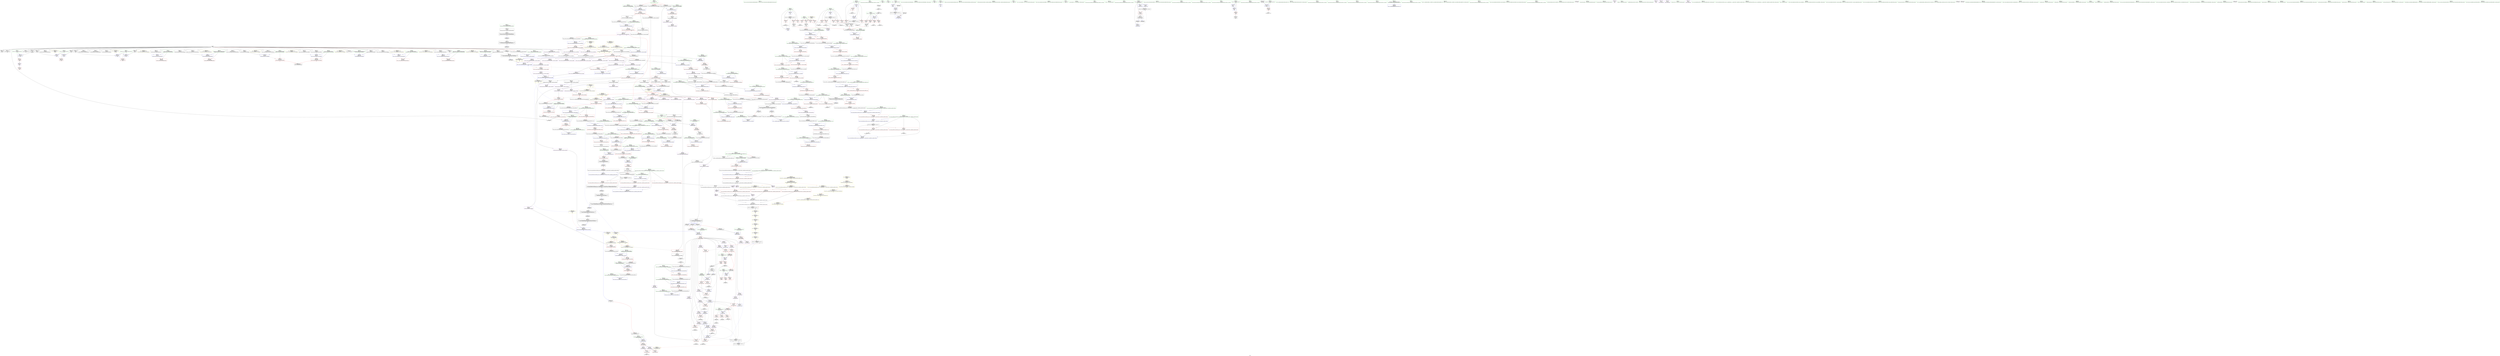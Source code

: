 digraph "SVFG" {
	label="SVFG";

	Node0x56475d4b9510 [shape=record,color=grey,label="{NodeID: 0\nNullPtr|{|<s31>49}}"];
	Node0x56475d4b9510 -> Node0x56475d4ec480[style=solid];
	Node0x56475d4b9510 -> Node0x56475d4ec580[style=solid];
	Node0x56475d4b9510 -> Node0x56475d4ec650[style=solid];
	Node0x56475d4b9510 -> Node0x56475d4ec720[style=solid];
	Node0x56475d4b9510 -> Node0x56475d4ec7f0[style=solid];
	Node0x56475d4b9510 -> Node0x56475d4ec8c0[style=solid];
	Node0x56475d4b9510 -> Node0x56475d4ec990[style=solid];
	Node0x56475d4b9510 -> Node0x56475d4eca60[style=solid];
	Node0x56475d4b9510 -> Node0x56475d4ecb30[style=solid];
	Node0x56475d4b9510 -> Node0x56475d4ecc00[style=solid];
	Node0x56475d4b9510 -> Node0x56475d4eccd0[style=solid];
	Node0x56475d4b9510 -> Node0x56475d4ecda0[style=solid];
	Node0x56475d4b9510 -> Node0x56475d4ece70[style=solid];
	Node0x56475d4b9510 -> Node0x56475d4ecf40[style=solid];
	Node0x56475d4b9510 -> Node0x56475d4ed010[style=solid];
	Node0x56475d4b9510 -> Node0x56475d4ed0e0[style=solid];
	Node0x56475d4b9510 -> Node0x56475d4ed1b0[style=solid];
	Node0x56475d4b9510 -> Node0x56475d4ed280[style=solid];
	Node0x56475d4b9510 -> Node0x56475d4ed350[style=solid];
	Node0x56475d4b9510 -> Node0x56475d4ed420[style=solid];
	Node0x56475d4b9510 -> Node0x56475d4ed4f0[style=solid];
	Node0x56475d4b9510 -> Node0x56475d4ed5c0[style=solid];
	Node0x56475d4b9510 -> Node0x56475d4ed690[style=solid];
	Node0x56475d4b9510 -> Node0x56475d4ed760[style=solid];
	Node0x56475d4b9510 -> Node0x56475d4e75e0[style=solid];
	Node0x56475d4b9510 -> Node0x56475d4e76b0[style=solid];
	Node0x56475d4b9510 -> Node0x56475d503af0[style=solid];
	Node0x56475d4b9510 -> Node0x56475d503bc0[style=solid];
	Node0x56475d4b9510 -> Node0x56475d503c90[style=solid];
	Node0x56475d4b9510 -> Node0x56475d4fb470[style=solid];
	Node0x56475d4b9510 -> Node0x56475d51a210[style=solid];
	Node0x56475d4b9510:s31 -> Node0x56475d587e30[style=solid,color=red];
	Node0x56475d546970 [shape=record,color=yellow,style=double,label="{NodeID: 941\n32V_1 = ENCHI(MR_32V_0)\npts\{749 \}\nFun[_ZN6solver6outputEv]}"];
	Node0x56475d546970 -> Node0x56475d4f89d0[style=dashed];
	Node0x56475d546970 -> Node0x56475d4f8aa0[style=dashed];
	Node0x56475d4f0820 [shape=record,color=red,label="{NodeID: 443\n1040\<--1039\ndummyVal\<--offset_0\n_ZSt10__fill_n_aIP6solvermS0_EN9__gnu_cxx11__enable_ifIXntsr11__is_scalarIT1_EE7__valueET_E6__typeES5_T0_RKS4_\n}"];
	Node0x56475d4f0820 -> Node0x56475d505900[style=solid];
	Node0x56475d4f3d70 [shape=record,color=purple,label="{NodeID: 277\n561\<--560\n_M_impl\<--this1\n_ZNSt12_Vector_baseI6solverSaIS0_EED2Ev\n}"];
	Node0x56475d5865a0 [shape=record,color=black,label="{NodeID: 1218\n1015 = PHI(1008, )\n1st arg _ZSt8_DestroyIP6solverEvT_S2_ }"];
	Node0x56475d5865a0 -> Node0x56475d506870[style=solid];
	Node0x56475d4e4010 [shape=record,color=green,label="{NodeID: 111\n719\<--720\n_ZN9__gnu_cxx13new_allocatorI6solverE8allocateEmPKv\<--_ZN9__gnu_cxx13new_allocatorI6solverE8allocateEmPKv_field_insensitive\n}"];
	Node0x56475d505eb0 [shape=record,color=blue,label="{NodeID: 554\n919\<--915\n__p.addr\<--__p\n_ZNSt12_Vector_baseI6solverSaIS0_EE13_M_deallocateEPS0_m\n}"];
	Node0x56475d505eb0 -> Node0x56475d4efe60[style=dashed];
	Node0x56475d505eb0 -> Node0x56475d4eff30[style=dashed];
	Node0x56475d4edb70 [shape=record,color=red,label="{NodeID: 388\n589\<--555\nexn\<--exn.slot\n_ZNSt12_Vector_baseI6solverSaIS0_EED2Ev\n|{<s0>43}}"];
	Node0x56475d4edb70:s0 -> Node0x56475d585cf0[style=solid,color=red];
	Node0x56475d4e8e40 [shape=record,color=black,label="{NodeID: 222\n697\<--696\n\<--_M_impl\n_ZNSt12_Vector_baseI6solverSaIS0_EE11_M_allocateEm\n|{<s0>48}}"];
	Node0x56475d4e8e40:s0 -> Node0x56475d586aa0[style=solid,color=red];
	Node0x56475d554f10 [shape=record,color=yellow,style=double,label="{NodeID: 1163\n52V_3 = CSCHI(MR_52V_2)\npts\{910001 \}\nCS[]|{<s0>6}}"];
	Node0x56475d554f10:s0 -> Node0x56475d554590[style=dashed,color=blue];
	Node0x56475d4e52f0 [shape=record,color=green,label="{NodeID: 56\n265\<--266\n__a.addr\<--__a.addr_field_insensitive\n_ZNSt6vectorI6solverSaIS0_EEC2EmRKS1_\n}"];
	Node0x56475d4e52f0 -> Node0x56475d4f7720[style=solid];
	Node0x56475d4e52f0 -> Node0x56475d501ce0[style=solid];
	Node0x56475d51b590 [shape=record,color=grey,label="{NodeID: 831\n212 = cmp(210, 211, )\n}"];
	Node0x56475d503200 [shape=record,color=blue,label="{NodeID: 499\n492\<--487\n__a.addr\<--__a\n_ZNSt12_Vector_baseI6solverSaIS0_EEC2EmRKS1_\n}"];
	Node0x56475d503200 -> Node0x56475d4f91f0[style=dashed];
	Node0x56475d4f6af0 [shape=record,color=red,label="{NodeID: 333\n146\<--98\n\<--z\nmain\n}"];
	Node0x56475d4f6af0 -> Node0x56475d4e79f0[style=solid];
	Node0x56475d4ec3b0 [shape=record,color=green,label="{NodeID: 167\n1033\<--1034\n.addr1\<--.addr1_field_insensitive\n_ZNSt12_Destroy_auxILb1EE9__destroyIP6solverEEvT_S4_\n}"];
	Node0x56475d4ec3b0 -> Node0x56475d506a10[style=solid];
	Node0x56475d4d1530 [shape=record,color=green,label="{NodeID: 1\n5\<--1\n\<--dummyObj\nCan only get source location for instruction, argument, global var or function.}"];
	Node0x56475d4f08f0 [shape=record,color=red,label="{NodeID: 444\n1043\<--1042\ndummyVal\<--offset_1\n_ZSt10__fill_n_aIP6solvermS0_EN9__gnu_cxx11__enable_ifIXntsr11__is_scalarIT1_EE7__valueET_E6__typeES5_T0_RKS4_\n}"];
	Node0x56475d4f08f0 -> Node0x56475d5059d0[style=solid];
	Node0x56475d4f3e40 [shape=record,color=purple,label="{NodeID: 278\n562\<--560\n_M_start\<--this1\n_ZNSt12_Vector_baseI6solverSaIS0_EED2Ev\n}"];
	Node0x56475d4f3e40 -> Node0x56475d4edc40[style=solid];
	Node0x56475d5866e0 [shape=record,color=black,label="{NodeID: 1219\n684 = PHI(623, )\n0th arg _ZNSt12_Vector_baseI6solverSaIS0_EE11_M_allocateEm }"];
	Node0x56475d5866e0 -> Node0x56475d504580[style=solid];
	Node0x56475d4e4110 [shape=record,color=green,label="{NodeID: 112\n726\<--727\nthis.addr\<--this.addr_field_insensitive\n_ZN9__gnu_cxx13new_allocatorI6solverE8allocateEmPKv\n}"];
	Node0x56475d4e4110 -> Node0x56475d4eebb0[style=solid];
	Node0x56475d4e4110 -> Node0x56475d5048c0[style=solid];
	Node0x56475d505f80 [shape=record,color=blue,label="{NodeID: 555\n921\<--916\n__n.addr\<--__n\n_ZNSt12_Vector_baseI6solverSaIS0_EE13_M_deallocateEPS0_m\n}"];
	Node0x56475d505f80 -> Node0x56475d4f0000[style=dashed];
	Node0x56475d4edc40 [shape=record,color=red,label="{NodeID: 389\n563\<--562\n\<--_M_start\n_ZNSt12_Vector_baseI6solverSaIS0_EED2Ev\n|{<s0>40}}"];
	Node0x56475d4edc40:s0 -> Node0x56475d58a300[style=solid,color=red];
	Node0x56475d4e8f10 [shape=record,color=black,label="{NodeID: 223\n683\<--704\n_ZNSt12_Vector_baseI6solverSaIS0_EE11_M_allocateEm_ret\<--cond\n_ZNSt12_Vector_baseI6solverSaIS0_EE11_M_allocateEm\n|{<s0>45}}"];
	Node0x56475d4e8f10:s0 -> Node0x56475d585110[style=solid,color=blue];
	Node0x56475d555070 [shape=record,color=yellow,style=double,label="{NodeID: 1164\n32V_2 = CSCHI(MR_32V_1)\npts\{749 \}\nCS[]|{<s0>6}}"];
	Node0x56475d555070:s0 -> Node0x56475d554350[style=dashed,color=blue];
	Node0x56475d4e53c0 [shape=record,color=green,label="{NodeID: 57\n267\<--268\nexn.slot\<--exn.slot_field_insensitive\n_ZNSt6vectorI6solverSaIS0_EEC2EmRKS1_\n}"];
	Node0x56475d4e53c0 -> Node0x56475d4f77f0[style=solid];
	Node0x56475d4e53c0 -> Node0x56475d501db0[style=solid];
	Node0x56475d51b710 [shape=record,color=grey,label="{NodeID: 832\n205 = cmp(203, 204, )\n}"];
	Node0x56475d5032d0 [shape=record,color=blue,label="{NodeID: 500\n494\<--513\nexn.slot\<--\n_ZNSt12_Vector_baseI6solverSaIS0_EEC2EmRKS1_\n}"];
	Node0x56475d5032d0 -> Node0x56475d4f92c0[style=dashed];
	Node0x56475d4f6bc0 [shape=record,color=red,label="{NodeID: 334\n155\<--98\n\<--z\nmain\n}"];
	Node0x56475d4f6bc0 -> Node0x56475d4fc2b0[style=solid];
	Node0x56475d4ec480 [shape=record,color=black,label="{NodeID: 168\n2\<--3\ndummyVal\<--dummyVal\n}"];
	Node0x56475d4d15c0 [shape=record,color=green,label="{NodeID: 2\n9\<--1\n.str\<--dummyObj\nGlob }"];
	Node0x56475d4f09c0 [shape=record,color=red,label="{NodeID: 445\n1046\<--1045\ndummyVal\<--offset_2\n_ZSt10__fill_n_aIP6solvermS0_EN9__gnu_cxx11__enable_ifIXntsr11__is_scalarIT1_EE7__valueET_E6__typeES5_T0_RKS4_\n}"];
	Node0x56475d4f09c0 -> Node0x56475d505aa0[style=solid];
	Node0x56475d4f3f10 [shape=record,color=purple,label="{NodeID: 279\n564\<--560\n_M_impl2\<--this1\n_ZNSt12_Vector_baseI6solverSaIS0_EED2Ev\n}"];
	Node0x56475d586820 [shape=record,color=black,label="{NodeID: 1220\n685 = PHI(624, )\n1st arg _ZNSt12_Vector_baseI6solverSaIS0_EE11_M_allocateEm }"];
	Node0x56475d586820 -> Node0x56475d504650[style=solid];
	Node0x56475d4e41e0 [shape=record,color=green,label="{NodeID: 113\n728\<--729\n__n.addr\<--__n.addr_field_insensitive\n_ZN9__gnu_cxx13new_allocatorI6solverE8allocateEmPKv\n}"];
	Node0x56475d4e41e0 -> Node0x56475d4eec80[style=solid];
	Node0x56475d4e41e0 -> Node0x56475d4eed50[style=solid];
	Node0x56475d4e41e0 -> Node0x56475d504990[style=solid];
	Node0x56475d542880 [shape=record,color=yellow,style=double,label="{NodeID: 888\n175V_1 = ENCHI(MR_175V_0)\npts\{8200000 8200001 8200002 \}\nFun[_ZNSt27__uninitialized_default_n_1ILb1EE18__uninit_default_nIP6solvermEET_S4_T0_]|{<s0>56}}"];
	Node0x56475d542880:s0 -> Node0x56475d546780[style=dashed,color=red];
	Node0x56475d506050 [shape=record,color=blue,label="{NodeID: 556\n955\<--952\n__a.addr\<--__a\n_ZNSt16allocator_traitsISaI6solverEE10deallocateERS1_PS0_m\n}"];
	Node0x56475d506050 -> Node0x56475d4f00d0[style=dashed];
	Node0x56475d4edd10 [shape=record,color=red,label="{NodeID: 390\n566\<--565\n\<--_M_end_of_storage\n_ZNSt12_Vector_baseI6solverSaIS0_EED2Ev\n}"];
	Node0x56475d4edd10 -> Node0x56475d4e8960[style=solid];
	Node0x56475d4e8fe0 [shape=record,color=black,label="{NodeID: 224\n716\<--715\n\<--\n_ZNSt16allocator_traitsISaI6solverEE8allocateERS1_m\n|{<s0>49}}"];
	Node0x56475d4e8fe0:s0 -> Node0x56475d587c10[style=solid,color=red];
	Node0x56475d555150 [shape=record,color=yellow,style=double,label="{NodeID: 1165\n32V_2 = CSCHI(MR_32V_1)\npts\{749 \}\nCS[]|{<s0>39}}"];
	Node0x56475d555150:s0 -> Node0x56475d555570[style=dashed,color=blue];
	Node0x56475d4e5490 [shape=record,color=green,label="{NodeID: 58\n269\<--270\nehselector.slot\<--ehselector.slot_field_insensitive\n_ZNSt6vectorI6solverSaIS0_EEC2EmRKS1_\n}"];
	Node0x56475d4e5490 -> Node0x56475d4f78c0[style=solid];
	Node0x56475d4e5490 -> Node0x56475d501e80[style=solid];
	Node0x56475d537aa0 [shape=record,color=black,label="{NodeID: 833\nMR_32V_11 = PHI(MR_32V_12, MR_32V_8, )\npts\{749 \}\n|{<s0>13|<s1>15}}"];
	Node0x56475d537aa0:s0 -> Node0x56475d53bdb0[style=dashed,color=blue];
	Node0x56475d537aa0:s1 -> Node0x56475d53feb0[style=dashed,color=blue];
	Node0x56475d5033a0 [shape=record,color=blue,label="{NodeID: 501\n496\<--515\nehselector.slot\<--\n_ZNSt12_Vector_baseI6solverSaIS0_EEC2EmRKS1_\n}"];
	Node0x56475d5033a0 -> Node0x56475d4f9390[style=dashed];
	Node0x56475d4f6c90 [shape=record,color=red,label="{NodeID: 335\n180\<--100\n\<--z8\nmain\n}"];
	Node0x56475d4f6c90 -> Node0x56475d51a990[style=solid];
	Node0x56475d4ec580 [shape=record,color=black,label="{NodeID: 169\n79\<--3\nargv\<--dummyVal\nmain\n1st arg main }"];
	Node0x56475d4ec580 -> Node0x56475d4f12e0[style=solid];
	Node0x56475d4e12d0 [shape=record,color=green,label="{NodeID: 3\n11\<--1\n.str.1\<--dummyObj\nGlob }"];
	Node0x56475d4f0a90 [shape=record,color=blue,label="{NodeID: 446\n4\<--5\n__stmp\<--\nGlob }"];
	Node0x56475d4f0a90 -> Node0x56475d4f1480[style=dashed];
	Node0x56475d4f3fe0 [shape=record,color=purple,label="{NodeID: 280\n565\<--560\n_M_end_of_storage\<--this1\n_ZNSt12_Vector_baseI6solverSaIS0_EED2Ev\n}"];
	Node0x56475d4f3fe0 -> Node0x56475d4edd10[style=solid];
	Node0x56475d586960 [shape=record,color=black,label="{NodeID: 1221\n478 = PHI(311, )\n0th arg _ZN9__gnu_cxx13new_allocatorI6solverED2Ev }"];
	Node0x56475d586960 -> Node0x56475d502f90[style=solid];
	Node0x56475d4e42b0 [shape=record,color=green,label="{NodeID: 114\n730\<--731\n.addr\<--.addr_field_insensitive\n_ZN9__gnu_cxx13new_allocatorI6solverE8allocateEmPKv\n}"];
	Node0x56475d4e42b0 -> Node0x56475d504a60[style=solid];
	Node0x56475d506120 [shape=record,color=blue,label="{NodeID: 557\n957\<--953\n__p.addr\<--__p\n_ZNSt16allocator_traitsISaI6solverEE10deallocateERS1_PS0_m\n}"];
	Node0x56475d506120 -> Node0x56475d4f01a0[style=dashed];
	Node0x56475d4edde0 [shape=record,color=red,label="{NodeID: 391\n569\<--568\n\<--_M_start4\n_ZNSt12_Vector_baseI6solverSaIS0_EED2Ev\n}"];
	Node0x56475d4edde0 -> Node0x56475d4e8a30[style=solid];
	Node0x56475d4e90b0 [shape=record,color=black,label="{NodeID: 225\n706\<--718\n_ZNSt16allocator_traitsISaI6solverEE8allocateERS1_m_ret\<--call\n_ZNSt16allocator_traitsISaI6solverEE8allocateERS1_m\n|{<s0>48}}"];
	Node0x56475d4e90b0:s0 -> Node0x56475d585220[style=solid,color=blue];
	Node0x56475d5552b0 [shape=record,color=yellow,style=double,label="{NodeID: 1166\n104V_2 = CSCHI(MR_104V_1)\npts\{910000 910001 910002 \}\nCS[]|{<s0>36|<s1>36|<s2>36}}"];
	Node0x56475d5552b0:s0 -> Node0x56475d503f00[style=dashed,color=red];
	Node0x56475d5552b0:s1 -> Node0x56475d503fd0[style=dashed,color=red];
	Node0x56475d5552b0:s2 -> Node0x56475d5040a0[style=dashed,color=red];
	Node0x56475d4e5560 [shape=record,color=green,label="{NodeID: 59\n279\<--280\n_ZNSt12_Vector_baseI6solverSaIS0_EEC2EmRKS1_\<--_ZNSt12_Vector_baseI6solverSaIS0_EEC2EmRKS1__field_insensitive\n}"];
	Node0x56475d503470 [shape=record,color=blue,label="{NodeID: 502\n529\<--527\nthis.addr\<--this\n_ZNSt6vectorI6solverSaIS0_EE21_M_default_initializeEm\n}"];
	Node0x56475d503470 -> Node0x56475d4ed830[style=dashed];
	Node0x56475d4f6d60 [shape=record,color=red,label="{NodeID: 336\n184\<--100\n\<--z8\nmain\n}"];
	Node0x56475d4f6d60 -> Node0x56475d4e7ac0[style=solid];
	Node0x56475d4ec650 [shape=record,color=black,label="{NodeID: 170\n159\<--3\n\<--dummyVal\nmain\n}"];
	Node0x56475d4e1360 [shape=record,color=green,label="{NodeID: 4\n13\<--1\n.str.2\<--dummyObj\nGlob }"];
	Node0x56475d4f0b60 [shape=record,color=blue,label="{NodeID: 447\n7\<--5\nn\<--\nGlob }"];
	Node0x56475d4f40b0 [shape=record,color=purple,label="{NodeID: 281\n567\<--560\n_M_impl3\<--this1\n_ZNSt12_Vector_baseI6solverSaIS0_EED2Ev\n}"];
	Node0x56475d586aa0 [shape=record,color=black,label="{NodeID: 1222\n707 = PHI(697, )\n0th arg _ZNSt16allocator_traitsISaI6solverEE8allocateERS1_m }"];
	Node0x56475d586aa0 -> Node0x56475d504720[style=solid];
	Node0x56475d4e9640 [shape=record,color=green,label="{NodeID: 115\n738\<--739\n_ZNK9__gnu_cxx13new_allocatorI6solverE8max_sizeEv\<--_ZNK9__gnu_cxx13new_allocatorI6solverE8max_sizeEv_field_insensitive\n}"];
	Node0x56475d5061f0 [shape=record,color=blue,label="{NodeID: 558\n959\<--954\n__n.addr\<--__n\n_ZNSt16allocator_traitsISaI6solverEE10deallocateERS1_PS0_m\n}"];
	Node0x56475d5061f0 -> Node0x56475d4f0270[style=dashed];
	Node0x56475d4edeb0 [shape=record,color=red,label="{NodeID: 392\n601\<--595\nthis1\<--this.addr\n_ZNSt12_Vector_baseI6solverSaIS0_EE12_Vector_implC2ERKS1_\n}"];
	Node0x56475d4edeb0 -> Node0x56475d4e8b00[style=solid];
	Node0x56475d4edeb0 -> Node0x56475d4f43f0[style=solid];
	Node0x56475d4edeb0 -> Node0x56475d4f44c0[style=solid];
	Node0x56475d4edeb0 -> Node0x56475d4f4590[style=solid];
	Node0x56475d4e9180 [shape=record,color=black,label="{NodeID: 226\n752\<--748\n\<--call2\n_ZN9__gnu_cxx13new_allocatorI6solverE8allocateEmPKv\n}"];
	Node0x56475d4e9180 -> Node0x56475d4e9250[style=solid];
	Node0x56475d555410 [shape=record,color=yellow,style=double,label="{NodeID: 1167\n104V_3 = CSCHI(MR_104V_2)\npts\{910000 910001 910002 \}\nCS[]|{<s0>21|<s1>21|<s2>21}}"];
	Node0x56475d555410:s0 -> Node0x56475d554bf0[style=dashed,color=blue];
	Node0x56475d555410:s1 -> Node0x56475d554d50[style=dashed,color=blue];
	Node0x56475d555410:s2 -> Node0x56475d554e30[style=dashed,color=blue];
	Node0x56475d4e5660 [shape=record,color=green,label="{NodeID: 60\n283\<--284\n_ZNSt6vectorI6solverSaIS0_EE21_M_default_initializeEm\<--_ZNSt6vectorI6solverSaIS0_EE21_M_default_initializeEm_field_insensitive\n}"];
	Node0x56475d503540 [shape=record,color=blue,label="{NodeID: 503\n531\<--528\n__n.addr\<--__n\n_ZNSt6vectorI6solverSaIS0_EE21_M_default_initializeEm\n}"];
	Node0x56475d503540 -> Node0x56475d4ed900[style=dashed];
	Node0x56475d4f6e30 [shape=record,color=red,label="{NodeID: 337\n191\<--100\n\<--z8\nmain\n}"];
	Node0x56475d4f6e30 -> Node0x56475d519910[style=solid];
	Node0x56475d4ec720 [shape=record,color=black,label="{NodeID: 171\n160\<--3\n\<--dummyVal\nmain\n}"];
	Node0x56475d4ec720 -> Node0x56475d4f16f0[style=solid];
	Node0x56475d4e1420 [shape=record,color=green,label="{NodeID: 5\n15\<--1\n.str.3\<--dummyObj\nGlob }"];
	Node0x56475d4f0c60 [shape=record,color=blue,label="{NodeID: 448\n24\<--22\na.addr\<--a\n_Z3gcdxx\n}"];
	Node0x56475d4f0c60 -> Node0x56475d4f5840[style=dashed];
	Node0x56475d4f0c60 -> Node0x56475d4f5910[style=dashed];
	Node0x56475d4f4180 [shape=record,color=purple,label="{NodeID: 282\n568\<--560\n_M_start4\<--this1\n_ZNSt12_Vector_baseI6solverSaIS0_EED2Ev\n}"];
	Node0x56475d4f4180 -> Node0x56475d4edde0[style=solid];
	Node0x56475d586be0 [shape=record,color=black,label="{NodeID: 1223\n708 = PHI(698, )\n1st arg _ZNSt16allocator_traitsISaI6solverEE8allocateERS1_m }"];
	Node0x56475d586be0 -> Node0x56475d5047f0[style=solid];
	Node0x56475d4e9740 [shape=record,color=green,label="{NodeID: 116\n743\<--744\n_ZSt17__throw_bad_allocv\<--_ZSt17__throw_bad_allocv_field_insensitive\n}"];
	Node0x56475d542b50 [shape=record,color=yellow,style=double,label="{NodeID: 891\n34V_1 = ENCHI(MR_34V_0)\npts\{910000 \}\nFun[_ZNSt6vectorI6solverSaIS0_EEixEm]}"];
	Node0x56475d542b50 -> Node0x56475d4f7c00[style=dashed];
	Node0x56475d5062c0 [shape=record,color=blue,label="{NodeID: 559\n976\<--973\nthis.addr\<--this\n_ZN9__gnu_cxx13new_allocatorI6solverE10deallocateEPS1_m\n}"];
	Node0x56475d5062c0 -> Node0x56475d4f0340[style=dashed];
	Node0x56475d4edf80 [shape=record,color=red,label="{NodeID: 393\n603\<--597\n\<--__a.addr\n_ZNSt12_Vector_baseI6solverSaIS0_EE12_Vector_implC2ERKS1_\n|{<s0>44}}"];
	Node0x56475d4edf80:s0 -> Node0x56475d589ae0[style=solid,color=red];
	Node0x56475d4e9250 [shape=record,color=black,label="{NodeID: 227\n722\<--752\n_ZN9__gnu_cxx13new_allocatorI6solverE8allocateEmPKv_ret\<--\n_ZN9__gnu_cxx13new_allocatorI6solverE8allocateEmPKv\n|{<s0>49}}"];
	Node0x56475d4e9250:s0 -> Node0x56475d585360[style=solid,color=blue];
	Node0x56475d555570 [shape=record,color=yellow,style=double,label="{NodeID: 1168\n32V_2 = CSCHI(MR_32V_1)\npts\{749 \}\nCS[]|{<s0>22}}"];
	Node0x56475d555570:s0 -> Node0x56475d555070[style=dashed,color=blue];
	Node0x56475d4e5760 [shape=record,color=green,label="{NodeID: 61\n293\<--294\n_ZNSt12_Vector_baseI6solverSaIS0_EED2Ev\<--_ZNSt12_Vector_baseI6solverSaIS0_EED2Ev_field_insensitive\n}"];
	Node0x56475d503610 [shape=record,color=blue,label="{NodeID: 504\n548\<--543\n_M_finish\<--call2\n_ZNSt6vectorI6solverSaIS0_EE21_M_default_initializeEm\n|{<s0>22}}"];
	Node0x56475d503610:s0 -> Node0x56475d554f10[style=dashed,color=blue];
	Node0x56475d4f6f00 [shape=record,color=red,label="{NodeID: 338\n203\<--102\n\<--z21\nmain\n}"];
	Node0x56475d4f6f00 -> Node0x56475d51b710[style=solid];
	Node0x56475d4ec7f0 [shape=record,color=black,label="{NodeID: 172\n162\<--3\n\<--dummyVal\nmain\n}"];
	Node0x56475d4ec7f0 -> Node0x56475d4f17c0[style=solid];
	Node0x56475d4e14e0 [shape=record,color=green,label="{NodeID: 6\n17\<--1\n.str.4\<--dummyObj\nGlob }"];
	Node0x56475d4f0d30 [shape=record,color=blue,label="{NodeID: 449\n26\<--23\nb.addr\<--b\n_Z3gcdxx\n}"];
	Node0x56475d4f0d30 -> Node0x56475d4f59e0[style=dashed];
	Node0x56475d4f0d30 -> Node0x56475d4f5ab0[style=dashed];
	Node0x56475d4f0d30 -> Node0x56475d4f5b80[style=dashed];
	Node0x56475d4f4250 [shape=record,color=purple,label="{NodeID: 283\n578\<--560\n_M_impl5\<--this1\n_ZNSt12_Vector_baseI6solverSaIS0_EED2Ev\n|{<s0>41}}"];
	Node0x56475d4f4250:s0 -> Node0x56475d589640[style=solid,color=red];
	Node0x56475d586d20 [shape=record,color=black,label="{NodeID: 1224\n593 = PHI(502, )\n0th arg _ZNSt12_Vector_baseI6solverSaIS0_EE12_Vector_implC2ERKS1_ }"];
	Node0x56475d586d20 -> Node0x56475d503950[style=solid];
	Node0x56475d4e9840 [shape=record,color=green,label="{NodeID: 117\n748\<--749\ncall2\<--call2_field_insensitive\n_ZN9__gnu_cxx13new_allocatorI6solverE8allocateEmPKv\n}"];
	Node0x56475d4e9840 -> Node0x56475d4e9180[style=solid];
	Node0x56475d506390 [shape=record,color=blue,label="{NodeID: 560\n978\<--974\n__p.addr\<--__p\n_ZN9__gnu_cxx13new_allocatorI6solverE10deallocateEPS1_m\n}"];
	Node0x56475d506390 -> Node0x56475d4f0410[style=dashed];
	Node0x56475d4ee050 [shape=record,color=red,label="{NodeID: 394\n623\<--617\nthis1\<--this.addr\n_ZNSt12_Vector_baseI6solverSaIS0_EE17_M_create_storageEm\n|{|<s10>45}}"];
	Node0x56475d4ee050 -> Node0x56475d4f4660[style=solid];
	Node0x56475d4ee050 -> Node0x56475d4f4730[style=solid];
	Node0x56475d4ee050 -> Node0x56475d4f4800[style=solid];
	Node0x56475d4ee050 -> Node0x56475d4f48d0[style=solid];
	Node0x56475d4ee050 -> Node0x56475d4f49a0[style=solid];
	Node0x56475d4ee050 -> Node0x56475d4f4a70[style=solid];
	Node0x56475d4ee050 -> Node0x56475d4f4b40[style=solid];
	Node0x56475d4ee050 -> Node0x56475d4f4c10[style=solid];
	Node0x56475d4ee050 -> Node0x56475d4f4ce0[style=solid];
	Node0x56475d4ee050 -> Node0x56475d4f4db0[style=solid];
	Node0x56475d4ee050:s10 -> Node0x56475d5866e0[style=solid,color=red];
	Node0x56475d4e9320 [shape=record,color=black,label="{NodeID: 228\n754\<--761\n_ZNK9__gnu_cxx13new_allocatorI6solverE8max_sizeEv_ret\<--\n_ZNK9__gnu_cxx13new_allocatorI6solverE8max_sizeEv\n|{<s0>50}}"];
	Node0x56475d4e9320:s0 -> Node0x56475d5854a0[style=solid,color=blue];
	Node0x56475d5556d0 [shape=record,color=yellow,style=double,label="{NodeID: 1169\n32V_2 = CSCHI(MR_32V_1)\npts\{749 \}\nCS[]|{<s0>56}}"];
	Node0x56475d5556d0:s0 -> Node0x56475d5547d0[style=dashed,color=blue];
	Node0x56475d4e5860 [shape=record,color=green,label="{NodeID: 62\n301\<--302\n__gxx_personality_v0\<--__gxx_personality_v0_field_insensitive\n}"];
	Node0x56475d5036e0 [shape=record,color=blue,label="{NodeID: 505\n553\<--552\nthis.addr\<--this\n_ZNSt12_Vector_baseI6solverSaIS0_EED2Ev\n}"];
	Node0x56475d5036e0 -> Node0x56475d4edaa0[style=dashed];
	Node0x56475d4f6fd0 [shape=record,color=red,label="{NodeID: 339\n210\<--102\n\<--z21\nmain\n}"];
	Node0x56475d4f6fd0 -> Node0x56475d51b590[style=solid];
	Node0x56475d4ec8c0 [shape=record,color=black,label="{NodeID: 173\n166\<--3\n\<--dummyVal\nmain\n}"];
	Node0x56475d4e15a0 [shape=record,color=green,label="{NodeID: 7\n32\<--1\n\<--dummyObj\nCan only get source location for instruction, argument, global var or function.}"];
	Node0x56475d4f0e00 [shape=record,color=blue,label="{NodeID: 450\n50\<--47\nx.addr\<--x\n_Z10power_of_2x\n}"];
	Node0x56475d4f0e00 -> Node0x56475d4f5d20[style=dashed];
	Node0x56475d4f0e00 -> Node0x56475d4f5df0[style=dashed];
	Node0x56475d4f0e00 -> Node0x56475d4f5ec0[style=dashed];
	Node0x56475d4f4320 [shape=record,color=purple,label="{NodeID: 284\n586\<--560\n_M_impl6\<--this1\n_ZNSt12_Vector_baseI6solverSaIS0_EED2Ev\n|{<s0>42}}"];
	Node0x56475d4f4320:s0 -> Node0x56475d589640[style=solid,color=red];
	Node0x56475d586e60 [shape=record,color=black,label="{NodeID: 1225\n594 = PHI(503, )\n1st arg _ZNSt12_Vector_baseI6solverSaIS0_EE12_Vector_implC2ERKS1_ }"];
	Node0x56475d586e60 -> Node0x56475d503a20[style=solid];
	Node0x56475d4e9910 [shape=record,color=green,label="{NodeID: 118\n750\<--751\n_Znwm\<--_Znwm_field_insensitive\n}"];
	Node0x56475d542d40 [shape=record,color=yellow,style=double,label="{NodeID: 893\n83V_1 = ENCHI(MR_83V_0)\npts\{434 \}\nFun[_ZNSt6vectorI6solverSaIS0_EED2Ev]}"];
	Node0x56475d542d40 -> Node0x56475d502d20[style=dashed];
	Node0x56475d506460 [shape=record,color=blue,label="{NodeID: 561\n980\<--975\n.addr\<--\n_ZN9__gnu_cxx13new_allocatorI6solverE10deallocateEPS1_m\n}"];
	Node0x56475d4ee120 [shape=record,color=red,label="{NodeID: 395\n624\<--619\n\<--__n.addr\n_ZNSt12_Vector_baseI6solverSaIS0_EE17_M_create_storageEm\n|{<s0>45}}"];
	Node0x56475d4ee120:s0 -> Node0x56475d586820[style=solid,color=red];
	Node0x56475d4e93f0 [shape=record,color=black,label="{NodeID: 229\n765\<--780\n_ZSt27__uninitialized_default_n_aIP6solvermS0_ET_S2_T0_RSaIT1_E_ret\<--call\n_ZSt27__uninitialized_default_n_aIP6solvermS0_ET_S2_T0_RSaIT1_E\n|{<s0>39}}"];
	Node0x56475d4e93f0:s0 -> Node0x56475d585000[style=solid,color=blue];
	Node0x56475d57b750 [shape=record,color=black,label="{NodeID: 1170\n953 = PHI(932, )\n1st arg _ZNSt16allocator_traitsISaI6solverEE10deallocateERS1_PS0_m }"];
	Node0x56475d57b750 -> Node0x56475d506120[style=solid];
	Node0x56475d4e5960 [shape=record,color=green,label="{NodeID: 63\n307\<--308\nthis.addr\<--this.addr_field_insensitive\n_ZNSaI6solverED2Ev\n}"];
	Node0x56475d4e5960 -> Node0x56475d4f7990[style=solid];
	Node0x56475d4e5960 -> Node0x56475d501f50[style=solid];
	Node0x56475d5037b0 [shape=record,color=blue,label="{NodeID: 506\n555\<--582\nexn.slot\<--\n_ZNSt12_Vector_baseI6solverSaIS0_EED2Ev\n}"];
	Node0x56475d5037b0 -> Node0x56475d4edb70[style=dashed];
	Node0x56475d4f70a0 [shape=record,color=red,label="{NodeID: 340\n214\<--102\n\<--z21\nmain\n}"];
	Node0x56475d4f70a0 -> Node0x56475d519a90[style=solid];
	Node0x56475d4ec990 [shape=record,color=black,label="{NodeID: 174\n167\<--3\n\<--dummyVal\nmain\n}"];
	Node0x56475d4ec990 -> Node0x56475d5014c0[style=solid];
	Node0x56475d4e1660 [shape=record,color=green,label="{NodeID: 8\n55\<--1\n\<--dummyObj\nCan only get source location for instruction, argument, global var or function.}"];
	Node0x56475d4f0ed0 [shape=record,color=blue,label="{NodeID: 451\n48\<--58\nretval\<--\n_Z10power_of_2x\n}"];
	Node0x56475d4f0ed0 -> Node0x56475d53efb0[style=dashed];
	Node0x56475d4f43f0 [shape=record,color=purple,label="{NodeID: 285\n607\<--601\n_M_start\<--this1\n_ZNSt12_Vector_baseI6solverSaIS0_EE12_Vector_implC2ERKS1_\n}"];
	Node0x56475d4f43f0 -> Node0x56475d503af0[style=solid];
	Node0x56475d586fa0 [shape=record,color=black,label="{NodeID: 1226\n813 = PHI(806, )\n0th arg _ZNSt27__uninitialized_default_n_1ILb1EE18__uninit_default_nIP6solvermEET_S4_T0_ }"];
	Node0x56475d586fa0 -> Node0x56475d5051b0[style=solid];
	Node0x56475d4e9a10 [shape=record,color=green,label="{NodeID: 119\n756\<--757\nthis.addr\<--this.addr_field_insensitive\n_ZNK9__gnu_cxx13new_allocatorI6solverE8max_sizeEv\n}"];
	Node0x56475d4e9a10 -> Node0x56475d4eee20[style=solid];
	Node0x56475d4e9a10 -> Node0x56475d504b30[style=solid];
	Node0x56475d542e20 [shape=record,color=yellow,style=double,label="{NodeID: 894\n85V_1 = ENCHI(MR_85V_0)\npts\{436 \}\nFun[_ZNSt6vectorI6solverSaIS0_EED2Ev]}"];
	Node0x56475d542e20 -> Node0x56475d502df0[style=dashed];
	Node0x56475d506530 [shape=record,color=blue,label="{NodeID: 562\n998\<--995\n__first.addr\<--__first\n_ZSt8_DestroyIP6solverS0_EvT_S2_RSaIT0_E\n}"];
	Node0x56475d506530 -> Node0x56475d4f04e0[style=dashed];
	Node0x56475d4ee1f0 [shape=record,color=red,label="{NodeID: 396\n640\<--619\n\<--__n.addr\n_ZNSt12_Vector_baseI6solverSaIS0_EE17_M_create_storageEm\n}"];
	Node0x56475d4e94c0 [shape=record,color=black,label="{NodeID: 230\n791\<--790\n\<--_M_impl\n_ZNSt12_Vector_baseI6solverSaIS0_EE19_M_get_Tp_allocatorEv\n}"];
	Node0x56475d4e94c0 -> Node0x56475d4f1850[style=solid];
	Node0x56475d57b1c0 [shape=record,color=black,label="{NodeID: 1171\n954 = PHI(933, )\n2nd arg _ZNSt16allocator_traitsISaI6solverEE10deallocateERS1_PS0_m }"];
	Node0x56475d57b1c0 -> Node0x56475d5061f0[style=solid];
	Node0x56475d4e5a30 [shape=record,color=green,label="{NodeID: 64\n313\<--314\n_ZN9__gnu_cxx13new_allocatorI6solverED2Ev\<--_ZN9__gnu_cxx13new_allocatorI6solverED2Ev_field_insensitive\n}"];
	Node0x56475d53a4b0 [shape=record,color=black,label="{NodeID: 839\nMR_186V_3 = PHI(MR_186V_4, MR_186V_2, )\npts\{867 \}\n}"];
	Node0x56475d53a4b0 -> Node0x56475d4ef710[style=dashed];
	Node0x56475d53a4b0 -> Node0x56475d4ef7e0[style=dashed];
	Node0x56475d53a4b0 -> Node0x56475d4ef8b0[style=dashed];
	Node0x56475d53a4b0 -> Node0x56475d505c40[style=dashed];
	Node0x56475d503880 [shape=record,color=blue,label="{NodeID: 507\n557\<--584\nehselector.slot\<--\n_ZNSt12_Vector_baseI6solverSaIS0_EED2Ev\n}"];
	Node0x56475d4f7170 [shape=record,color=red,label="{NodeID: 341\n220\<--102\n\<--z21\nmain\n}"];
	Node0x56475d4f7170 -> Node0x56475d4e7c60[style=solid];
	Node0x56475d4eca60 [shape=record,color=black,label="{NodeID: 175\n169\<--3\n\<--dummyVal\nmain\n}"];
	Node0x56475d4eca60 -> Node0x56475d501590[style=solid];
	Node0x56475d4e1760 [shape=record,color=green,label="{NodeID: 9\n58\<--1\n\<--dummyObj\nCan only get source location for instruction, argument, global var or function.}"];
	Node0x56475d4f0fa0 [shape=record,color=blue,label="{NodeID: 452\n48\<--66\nretval\<--\n_Z10power_of_2x\n}"];
	Node0x56475d4f0fa0 -> Node0x56475d53efb0[style=dashed];
	Node0x56475d4f44c0 [shape=record,color=purple,label="{NodeID: 286\n609\<--601\n_M_finish\<--this1\n_ZNSt12_Vector_baseI6solverSaIS0_EE12_Vector_implC2ERKS1_\n}"];
	Node0x56475d4f44c0 -> Node0x56475d503bc0[style=solid];
	Node0x56475d5870e0 [shape=record,color=black,label="{NodeID: 1227\n814 = PHI(807, )\n1st arg _ZNSt27__uninitialized_default_n_1ILb1EE18__uninit_default_nIP6solvermEET_S4_T0_ }"];
	Node0x56475d5870e0 -> Node0x56475d505280[style=solid];
	Node0x56475d4e9ae0 [shape=record,color=green,label="{NodeID: 120\n769\<--770\n__first.addr\<--__first.addr_field_insensitive\n_ZSt27__uninitialized_default_n_aIP6solvermS0_ET_S2_T0_RSaIT1_E\n}"];
	Node0x56475d4e9ae0 -> Node0x56475d4eeef0[style=solid];
	Node0x56475d4e9ae0 -> Node0x56475d504c00[style=solid];
	Node0x56475d542f00 [shape=record,color=yellow,style=double,label="{NodeID: 895\n34V_1 = ENCHI(MR_34V_0)\npts\{910000 \}\nFun[_ZNSt6vectorI6solverSaIS0_EED2Ev]|{|<s1>32|<s2>33}}"];
	Node0x56475d542f00 -> Node0x56475d4f8d10[style=dashed];
	Node0x56475d542f00:s1 -> Node0x56475d547510[style=dashed,color=red];
	Node0x56475d542f00:s2 -> Node0x56475d547510[style=dashed,color=red];
	Node0x56475d506600 [shape=record,color=blue,label="{NodeID: 563\n1000\<--996\n__last.addr\<--__last\n_ZSt8_DestroyIP6solverS0_EvT_S2_RSaIT0_E\n}"];
	Node0x56475d506600 -> Node0x56475d4f05b0[style=dashed];
	Node0x56475d4ee2c0 [shape=record,color=red,label="{NodeID: 397\n633\<--632\n\<--_M_start3\n_ZNSt12_Vector_baseI6solverSaIS0_EE17_M_create_storageEm\n}"];
	Node0x56475d4ee2c0 -> Node0x56475d503fd0[style=solid];
	Node0x56475d4f1850 [shape=record,color=black,label="{NodeID: 231\n784\<--791\n_ZNSt12_Vector_baseI6solverSaIS0_EE19_M_get_Tp_allocatorEv_ret\<--\n_ZNSt12_Vector_baseI6solverSaIS0_EE19_M_get_Tp_allocatorEv\n|{<s0>30|<s1>38}}"];
	Node0x56475d4f1850:s0 -> Node0x56475d584c90[style=solid,color=blue];
	Node0x56475d4f1850:s1 -> Node0x56475d584ef0[style=solid,color=blue];
	Node0x56475d581510 [shape=record,color=black,label="{NodeID: 1172\n995 = PHI(442, )\n0th arg _ZSt8_DestroyIP6solverS0_EvT_S2_RSaIT0_E }"];
	Node0x56475d581510 -> Node0x56475d506530[style=solid];
	Node0x56475d4e5b30 [shape=record,color=green,label="{NodeID: 65\n319\<--320\nthis.addr\<--this.addr_field_insensitive\n_ZNSt6vectorI6solverSaIS0_EEixEm\n}"];
	Node0x56475d4e5b30 -> Node0x56475d4f7a60[style=solid];
	Node0x56475d4e5b30 -> Node0x56475d502020[style=solid];
	Node0x56475d53a9b0 [shape=record,color=black,label="{NodeID: 840\nMR_192V_3 = PHI(MR_192V_4, MR_192V_2, )\npts\{873 \}\n}"];
	Node0x56475d53a9b0 -> Node0x56475d4efb20[style=dashed];
	Node0x56475d53a9b0 -> Node0x56475d4efbf0[style=dashed];
	Node0x56475d53a9b0 -> Node0x56475d505b70[style=dashed];
	Node0x56475d503950 [shape=record,color=blue,label="{NodeID: 508\n595\<--593\nthis.addr\<--this\n_ZNSt12_Vector_baseI6solverSaIS0_EE12_Vector_implC2ERKS1_\n}"];
	Node0x56475d503950 -> Node0x56475d4edeb0[style=dashed];
	Node0x56475d4f7240 [shape=record,color=red,label="{NodeID: 342\n228\<--102\n\<--z21\nmain\n}"];
	Node0x56475d4f7240 -> Node0x56475d519c10[style=solid];
	Node0x56475d4ecb30 [shape=record,color=black,label="{NodeID: 176\n238\<--3\nlpad.val\<--dummyVal\nmain\n}"];
	Node0x56475d4e1860 [shape=record,color=green,label="{NodeID: 10\n62\<--1\n\<--dummyObj\nCan only get source location for instruction, argument, global var or function.}"];
	Node0x56475d547350 [shape=record,color=yellow,style=double,label="{NodeID: 951\n115V_1 = ENCHI(MR_115V_0)\npts\{556 \}\nFun[_ZNSt12_Vector_baseI6solverSaIS0_EED2Ev]}"];
	Node0x56475d547350 -> Node0x56475d5037b0[style=dashed];
	Node0x56475d4f1070 [shape=record,color=blue,label="{NodeID: 453\n48\<--70\nretval\<--call\n_Z10power_of_2x\n}"];
	Node0x56475d4f1070 -> Node0x56475d53efb0[style=dashed];
	Node0x56475d4f4590 [shape=record,color=purple,label="{NodeID: 287\n611\<--601\n_M_end_of_storage\<--this1\n_ZNSt12_Vector_baseI6solverSaIS0_EE12_Vector_implC2ERKS1_\n}"];
	Node0x56475d4f4590 -> Node0x56475d503c90[style=solid];
	Node0x56475d587220 [shape=record,color=black,label="{NodeID: 1228\n317 = PHI(90, 90, 90, 90, )\n0th arg _ZNSt6vectorI6solverSaIS0_EEixEm }"];
	Node0x56475d587220 -> Node0x56475d502020[style=solid];
	Node0x56475d4e9bb0 [shape=record,color=green,label="{NodeID: 121\n771\<--772\n__n.addr\<--__n.addr_field_insensitive\n_ZSt27__uninitialized_default_n_aIP6solvermS0_ET_S2_T0_RSaIT1_E\n}"];
	Node0x56475d4e9bb0 -> Node0x56475d4eefc0[style=solid];
	Node0x56475d4e9bb0 -> Node0x56475d504cd0[style=solid];
	Node0x56475d542fe0 [shape=record,color=yellow,style=double,label="{NodeID: 896\n52V_1 = ENCHI(MR_52V_0)\npts\{910001 \}\nFun[_ZNSt6vectorI6solverSaIS0_EED2Ev]}"];
	Node0x56475d542fe0 -> Node0x56475d4f8de0[style=dashed];
	Node0x56475d5066d0 [shape=record,color=blue,label="{NodeID: 564\n1002\<--997\n.addr\<--\n_ZSt8_DestroyIP6solverS0_EvT_S2_RSaIT0_E\n}"];
	Node0x56475d4ee390 [shape=record,color=red,label="{NodeID: 398\n639\<--638\n\<--_M_start6\n_ZNSt12_Vector_baseI6solverSaIS0_EE17_M_create_storageEm\n}"];
	Node0x56475d4ee390 -> Node0x56475d4f5770[style=solid];
	Node0x56475d4f18e0 [shape=record,color=black,label="{NodeID: 232\n793\<--808\n_ZSt25__uninitialized_default_nIP6solvermET_S2_T0__ret\<--call\n_ZSt25__uninitialized_default_nIP6solvermET_S2_T0_\n|{<s0>53}}"];
	Node0x56475d4f18e0:s0 -> Node0x56475d5848a0[style=solid,color=blue];
	Node0x56475d581650 [shape=record,color=black,label="{NodeID: 1173\n996 = PHI(446, )\n1st arg _ZSt8_DestroyIP6solverS0_EvT_S2_RSaIT0_E }"];
	Node0x56475d581650 -> Node0x56475d506600[style=solid];
	Node0x56475d4e5c00 [shape=record,color=green,label="{NodeID: 66\n321\<--322\n__n.addr\<--__n.addr_field_insensitive\n_ZNSt6vectorI6solverSaIS0_EEixEm\n}"];
	Node0x56475d4e5c00 -> Node0x56475d4f7b30[style=solid];
	Node0x56475d4e5c00 -> Node0x56475d5020f0[style=solid];
	Node0x56475d53aeb0 [shape=record,color=black,label="{NodeID: 841\nMR_32V_2 = PHI(MR_32V_5, MR_32V_1, )\npts\{749 \}\n|{|<s1>58}}"];
	Node0x56475d53aeb0 -> Node0x56475d505900[style=dashed];
	Node0x56475d53aeb0:s1 -> Node0x56475d5556d0[style=dashed,color=blue];
	Node0x56475d503a20 [shape=record,color=blue,label="{NodeID: 509\n597\<--594\n__a.addr\<--__a\n_ZNSt12_Vector_baseI6solverSaIS0_EE12_Vector_implC2ERKS1_\n}"];
	Node0x56475d503a20 -> Node0x56475d4edf80[style=dashed];
	Node0x56475d4f7310 [shape=record,color=red,label="{NodeID: 343\n113\<--112\n\<--arrayidx\nmain\n}"];
	Node0x56475d4ecc00 [shape=record,color=black,label="{NodeID: 177\n239\<--3\nlpad.val37\<--dummyVal\nmain\n}"];
	Node0x56475d4e1960 [shape=record,color=green,label="{NodeID: 11\n66\<--1\n\<--dummyObj\nCan only get source location for instruction, argument, global var or function.}"];
	Node0x56475d547430 [shape=record,color=yellow,style=double,label="{NodeID: 952\n117V_1 = ENCHI(MR_117V_0)\npts\{558 \}\nFun[_ZNSt12_Vector_baseI6solverSaIS0_EED2Ev]}"];
	Node0x56475d547430 -> Node0x56475d503880[style=dashed];
	Node0x56475d4f1140 [shape=record,color=blue,label="{NodeID: 454\n80\<--5\nretval\<--\nmain\n}"];
	Node0x56475d4f1140 -> Node0x56475d5019a0[style=dashed];
	Node0x56475d4f4660 [shape=record,color=purple,label="{NodeID: 288\n628\<--623\n_M_impl\<--this1\n_ZNSt12_Vector_baseI6solverSaIS0_EE17_M_create_storageEm\n}"];
	Node0x56475d5875d0 [shape=record,color=black,label="{NodeID: 1229\n318 = PHI(147, 185, 197, 221, )\n1st arg _ZNSt6vectorI6solverSaIS0_EEixEm }"];
	Node0x56475d5875d0 -> Node0x56475d5020f0[style=solid];
	Node0x56475d4e9c80 [shape=record,color=green,label="{NodeID: 122\n773\<--774\n.addr\<--.addr_field_insensitive\n_ZSt27__uninitialized_default_n_aIP6solvermS0_ET_S2_T0_RSaIT1_E\n}"];
	Node0x56475d4e9c80 -> Node0x56475d504da0[style=solid];
	Node0x56475d5430f0 [shape=record,color=yellow,style=double,label="{NodeID: 897\n54V_1 = ENCHI(MR_54V_0)\npts\{910002 \}\nFun[_ZNSt6vectorI6solverSaIS0_EED2Ev]|{<s0>32|<s1>33}}"];
	Node0x56475d5430f0:s0 -> Node0x56475d5475f0[style=dashed,color=red];
	Node0x56475d5430f0:s1 -> Node0x56475d5475f0[style=dashed,color=red];
	Node0x56475d5067a0 [shape=record,color=blue,label="{NodeID: 565\n1016\<--1014\n__first.addr\<--__first\n_ZSt8_DestroyIP6solverEvT_S2_\n}"];
	Node0x56475d5067a0 -> Node0x56475d4f0680[style=dashed];
	Node0x56475d4ee460 [shape=record,color=red,label="{NodeID: 399\n651\<--648\nthis1\<--this.addr\n_ZNSt12_Vector_baseI6solverSaIS0_EE12_Vector_implD2Ev\n}"];
	Node0x56475d4ee460 -> Node0x56475d4e8bd0[style=solid];
	Node0x56475d4f19b0 [shape=record,color=black,label="{NodeID: 233\n825\<--819\n\<--ref.tmp\n_ZNSt27__uninitialized_default_n_1ILb1EE18__uninit_default_nIP6solvermEET_S4_T0_\n}"];
	Node0x56475d581790 [shape=record,color=black,label="{NodeID: 1174\n997 = PHI(448, )\n2nd arg _ZSt8_DestroyIP6solverS0_EvT_S2_RSaIT0_E }"];
	Node0x56475d581790 -> Node0x56475d5066d0[style=solid];
	Node0x56475d4e5cd0 [shape=record,color=green,label="{NodeID: 67\n335\<--336\nthis.addr\<--this.addr_field_insensitive\n_ZN6solver5inputEv\n}"];
	Node0x56475d4e5cd0 -> Node0x56475d4f7cd0[style=solid];
	Node0x56475d4e5cd0 -> Node0x56475d5021c0[style=solid];
	Node0x56475d503af0 [shape=record,color=blue, style = dotted,label="{NodeID: 510\n607\<--3\n_M_start\<--dummyVal\n_ZNSt12_Vector_baseI6solverSaIS0_EE12_Vector_implC2ERKS1_\n|{<s0>35}}"];
	Node0x56475d503af0:s0 -> Node0x56475d5552b0[style=dashed,color=blue];
	Node0x56475d4f73e0 [shape=record,color=red,label="{NodeID: 344\n251\<--248\nthis1\<--this.addr\n_ZNSaI6solverEC2Ev\n}"];
	Node0x56475d4f73e0 -> Node0x56475d4e7e00[style=solid];
	Node0x56475d4eccd0 [shape=record,color=black,label="{NodeID: 178\n286\<--3\n\<--dummyVal\n_ZNSt6vectorI6solverSaIS0_EEC2EmRKS1_\n}"];
	Node0x56475d4e1a60 [shape=record,color=green,label="{NodeID: 12\n109\<--1\n\<--dummyObj\nCan only get source location for instruction, argument, global var or function.}"];
	Node0x56475d547510 [shape=record,color=yellow,style=double,label="{NodeID: 953\n34V_1 = ENCHI(MR_34V_0)\npts\{910000 \}\nFun[_ZNSt12_Vector_baseI6solverSaIS0_EED2Ev]}"];
	Node0x56475d547510 -> Node0x56475d4edc40[style=dashed];
	Node0x56475d547510 -> Node0x56475d4edde0[style=dashed];
	Node0x56475d4f1210 [shape=record,color=blue,label="{NodeID: 455\n82\<--78\nargc.addr\<--argc\nmain\n}"];
	Node0x56475d4f1210 -> Node0x56475d4f6060[style=dashed];
	Node0x56475d4f4730 [shape=record,color=purple,label="{NodeID: 289\n629\<--623\n_M_start\<--this1\n_ZNSt12_Vector_baseI6solverSaIS0_EE17_M_create_storageEm\n}"];
	Node0x56475d4f4730 -> Node0x56475d503f00[style=solid];
	Node0x56475d5877d0 [shape=record,color=black,label="{NodeID: 1230\n430 = PHI(90, 90, )\n0th arg _ZNSt6vectorI6solverSaIS0_EED2Ev }"];
	Node0x56475d5877d0 -> Node0x56475d502c50[style=solid];
	Node0x56475d4e9d50 [shape=record,color=green,label="{NodeID: 123\n781\<--782\n_ZSt25__uninitialized_default_nIP6solvermET_S2_T0_\<--_ZSt25__uninitialized_default_nIP6solvermET_S2_T0__field_insensitive\n}"];
	Node0x56475d506870 [shape=record,color=blue,label="{NodeID: 566\n1018\<--1015\n__last.addr\<--__last\n_ZSt8_DestroyIP6solverEvT_S2_\n}"];
	Node0x56475d506870 -> Node0x56475d4f0750[style=dashed];
	Node0x56475d4ee530 [shape=record,color=red,label="{NodeID: 400\n664\<--658\nthis1\<--this.addr\n_ZNSaI6solverEC2ERKS0_\n}"];
	Node0x56475d4ee530 -> Node0x56475d4e8ca0[style=solid];
	Node0x56475d4f1a80 [shape=record,color=black,label="{NodeID: 234\n812\<--830\n_ZNSt27__uninitialized_default_n_1ILb1EE18__uninit_default_nIP6solvermEET_S4_T0__ret\<--call\n_ZNSt27__uninitialized_default_n_1ILb1EE18__uninit_default_nIP6solvermEET_S4_T0_\n|{<s0>54}}"];
	Node0x56475d4f1a80:s0 -> Node0x56475d584100[style=solid,color=blue];
	Node0x56475d5818d0 [shape=record,color=black,label="{NodeID: 1175\n794 = PHI(778, )\n0th arg _ZSt25__uninitialized_default_nIP6solvermET_S2_T0_ }"];
	Node0x56475d5818d0 -> Node0x56475d504f40[style=solid];
	Node0x56475d4e5da0 [shape=record,color=green,label="{NodeID: 68\n347\<--348\nthis.addr\<--this.addr_field_insensitive\n_ZN6solver5solveEv\n}"];
	Node0x56475d4e5da0 -> Node0x56475d4f7da0[style=solid];
	Node0x56475d4e5da0 -> Node0x56475d502360[style=solid];
	Node0x56475d503bc0 [shape=record,color=blue, style = dotted,label="{NodeID: 511\n609\<--3\n_M_finish\<--dummyVal\n_ZNSt12_Vector_baseI6solverSaIS0_EE12_Vector_implC2ERKS1_\n|{<s0>35}}"];
	Node0x56475d503bc0:s0 -> Node0x56475d5552b0[style=dashed,color=blue];
	Node0x56475d4f74b0 [shape=record,color=red,label="{NodeID: 345\n274\<--261\nthis1\<--this.addr\n_ZNSt6vectorI6solverSaIS0_EEC2EmRKS1_\n|{|<s2>22}}"];
	Node0x56475d4f74b0 -> Node0x56475d4e7ed0[style=solid];
	Node0x56475d4f74b0 -> Node0x56475d4e7fa0[style=solid];
	Node0x56475d4f74b0:s2 -> Node0x56475d5882a0[style=solid,color=red];
	Node0x56475d4ecda0 [shape=record,color=black,label="{NodeID: 179\n287\<--3\n\<--dummyVal\n_ZNSt6vectorI6solverSaIS0_EEC2EmRKS1_\n}"];
	Node0x56475d4ecda0 -> Node0x56475d501db0[style=solid];
	Node0x56475d4e1b60 [shape=record,color=green,label="{NodeID: 13\n118\<--1\n\<--dummyObj\nCan only get source location for instruction, argument, global var or function.}"];
	Node0x56475d5475f0 [shape=record,color=yellow,style=double,label="{NodeID: 954\n54V_1 = ENCHI(MR_54V_0)\npts\{910002 \}\nFun[_ZNSt12_Vector_baseI6solverSaIS0_EED2Ev]}"];
	Node0x56475d5475f0 -> Node0x56475d4edd10[style=dashed];
	Node0x56475d4f12e0 [shape=record,color=blue,label="{NodeID: 456\n84\<--79\nargv.addr\<--argv\nmain\n}"];
	Node0x56475d4f12e0 -> Node0x56475d4f6130[style=dashed];
	Node0x56475d4f4800 [shape=record,color=purple,label="{NodeID: 290\n631\<--623\n_M_impl2\<--this1\n_ZNSt12_Vector_baseI6solverSaIS0_EE17_M_create_storageEm\n}"];
	Node0x56475d587920 [shape=record,color=black,label="{NodeID: 1231\n902 = PHI(847, )\n0th arg _ZSt12__niter_baseIP6solverET_S2_ }"];
	Node0x56475d587920 -> Node0x56475d505d10[style=solid];
	Node0x56475d4e9e50 [shape=record,color=green,label="{NodeID: 124\n786\<--787\nthis.addr\<--this.addr_field_insensitive\n_ZNSt12_Vector_baseI6solverSaIS0_EE19_M_get_Tp_allocatorEv\n}"];
	Node0x56475d4e9e50 -> Node0x56475d4ef090[style=solid];
	Node0x56475d4e9e50 -> Node0x56475d504e70[style=solid];
	Node0x56475d506940 [shape=record,color=blue,label="{NodeID: 567\n1031\<--1029\n.addr\<--\n_ZNSt12_Destroy_auxILb1EE9__destroyIP6solverEEvT_S4_\n}"];
	Node0x56475d4ee600 [shape=record,color=red,label="{NodeID: 401\n666\<--660\n\<--__a.addr\n_ZNSaI6solverEC2ERKS0_\n}"];
	Node0x56475d4ee600 -> Node0x56475d4e8d70[style=solid];
	Node0x56475d4f1b50 [shape=record,color=black,label="{NodeID: 235\n834\<--853\n_ZSt6fill_nIP6solvermS0_ET_S2_T0_RKT1__ret\<--call1\n_ZSt6fill_nIP6solvermS0_ET_S2_T0_RKT1_\n|{<s0>56}}"];
	Node0x56475d4f1b50:s0 -> Node0x56475d5842a0[style=solid,color=blue];
	Node0x56475d581a10 [shape=record,color=black,label="{NodeID: 1176\n795 = PHI(779, )\n1st arg _ZSt25__uninitialized_default_nIP6solvermET_S2_T0_ }"];
	Node0x56475d581a10 -> Node0x56475d505010[style=solid];
	Node0x56475d4e5e70 [shape=record,color=green,label="{NodeID: 69\n349\<--350\nd\<--d_field_insensitive\n_ZN6solver5solveEv\n}"];
	Node0x56475d4e5e70 -> Node0x56475d4f7e70[style=solid];
	Node0x56475d4e5e70 -> Node0x56475d4f7f40[style=solid];
	Node0x56475d4e5e70 -> Node0x56475d502500[style=solid];
	Node0x56475d53bdb0 [shape=record,color=black,label="{NodeID: 844\nMR_32V_4 = PHI(MR_32V_5, MR_32V_2, )\npts\{749 \}\n|{|<s1>13}}"];
	Node0x56475d53bdb0 -> Node0x56475d53feb0[style=dashed];
	Node0x56475d53bdb0:s1 -> Node0x56475d502430[style=dashed,color=red];
	Node0x56475d503c90 [shape=record,color=blue, style = dotted,label="{NodeID: 512\n611\<--3\n_M_end_of_storage\<--dummyVal\n_ZNSt12_Vector_baseI6solverSaIS0_EE12_Vector_implC2ERKS1_\n|{<s0>35}}"];
	Node0x56475d503c90:s0 -> Node0x56475d5552b0[style=dashed,color=blue];
	Node0x56475d4f7580 [shape=record,color=red,label="{NodeID: 346\n276\<--263\n\<--__n.addr\n_ZNSt6vectorI6solverSaIS0_EEC2EmRKS1_\n|{<s0>21}}"];
	Node0x56475d4f7580:s0 -> Node0x56475d588050[style=solid,color=red];
	Node0x56475d4ece70 [shape=record,color=black,label="{NodeID: 180\n289\<--3\n\<--dummyVal\n_ZNSt6vectorI6solverSaIS0_EEC2EmRKS1_\n}"];
	Node0x56475d4ece70 -> Node0x56475d501e80[style=solid];
	Node0x56475d4e1c60 [shape=record,color=green,label="{NodeID: 14\n122\<--1\n\<--dummyObj\nCan only get source location for instruction, argument, global var or function.}"];
	Node0x56475d4f13b0 [shape=record,color=blue,label="{NodeID: 457\n86\<--121\ncase_id\<--cond\nmain\n}"];
	Node0x56475d4f13b0 -> Node0x56475d4f6200[style=dashed];
	Node0x56475d4f13b0 -> Node0x56475d4f62d0[style=dashed];
	Node0x56475d4f13b0 -> Node0x56475d4f63a0[style=dashed];
	Node0x56475d4f13b0 -> Node0x56475d4f6470[style=dashed];
	Node0x56475d4f48d0 [shape=record,color=purple,label="{NodeID: 291\n632\<--623\n_M_start3\<--this1\n_ZNSt12_Vector_baseI6solverSaIS0_EE17_M_create_storageEm\n}"];
	Node0x56475d4f48d0 -> Node0x56475d4ee2c0[style=solid];
	Node0x56475d587a30 [shape=record,color=black,label="{NodeID: 1232\n334 = PHI(148, )\n0th arg _ZN6solver5inputEv }"];
	Node0x56475d587a30 -> Node0x56475d5021c0[style=solid];
	Node0x56475d4e9f20 [shape=record,color=green,label="{NodeID: 125\n796\<--797\n__first.addr\<--__first.addr_field_insensitive\n_ZSt25__uninitialized_default_nIP6solvermET_S2_T0_\n}"];
	Node0x56475d4e9f20 -> Node0x56475d4ef160[style=solid];
	Node0x56475d4e9f20 -> Node0x56475d504f40[style=solid];
	Node0x56475d506a10 [shape=record,color=blue,label="{NodeID: 568\n1033\<--1030\n.addr1\<--\n_ZNSt12_Destroy_auxILb1EE9__destroyIP6solverEEvT_S4_\n}"];
	Node0x56475d4ee6d0 [shape=record,color=red,label="{NodeID: 402\n681\<--675\nthis1\<--this.addr\n_ZN9__gnu_cxx13new_allocatorI6solverEC2ERKS2_\n}"];
	Node0x56475d4f1c20 [shape=record,color=black,label="{NodeID: 236\n886\<--883\n\<--\n_ZSt10__fill_n_aIP6solvermS0_EN9__gnu_cxx11__enable_ifIXntsr11__is_scalarIT1_EE7__valueET_E6__typeES5_T0_RKS4_\n}"];
	Node0x56475d4f1c20 -> Node0x56475d4f5290[style=solid];
	Node0x56475d4f1c20 -> Node0x56475d4f5360[style=solid];
	Node0x56475d4f1c20 -> Node0x56475d4f5430[style=solid];
	Node0x56475d581b50 [shape=record,color=black,label="{NodeID: 1177\n673 = PHI(665, )\n0th arg _ZN9__gnu_cxx13new_allocatorI6solverEC2ERKS2_ }"];
	Node0x56475d581b50 -> Node0x56475d5043e0[style=solid];
	Node0x56475d4e5f40 [shape=record,color=green,label="{NodeID: 70\n412\<--413\nthis.addr\<--this.addr_field_insensitive\n_ZN6solver6outputEv\n}"];
	Node0x56475d4e5f40 -> Node0x56475d4f8900[style=solid];
	Node0x56475d4e5f40 -> Node0x56475d502b80[style=solid];
	Node0x56475d53c2b0 [shape=record,color=black,label="{NodeID: 845\nMR_10V_3 = PHI(MR_10V_4, MR_10V_2, )\npts\{6 \}\n|{<s0>9}}"];
	Node0x56475d53c2b0:s0 -> Node0x56475d502290[style=dashed,color=red];
	Node0x56475d503d60 [shape=record,color=blue,label="{NodeID: 513\n617\<--615\nthis.addr\<--this\n_ZNSt12_Vector_baseI6solverSaIS0_EE17_M_create_storageEm\n}"];
	Node0x56475d503d60 -> Node0x56475d4ee050[style=dashed];
	Node0x56475d4f7650 [shape=record,color=red,label="{NodeID: 347\n281\<--263\n\<--__n.addr\n_ZNSt6vectorI6solverSaIS0_EEC2EmRKS1_\n|{<s0>22}}"];
	Node0x56475d4f7650:s0 -> Node0x56475d5883e0[style=solid,color=red];
	Node0x56475d4ecf40 [shape=record,color=black,label="{NodeID: 181\n298\<--3\nlpad.val\<--dummyVal\n_ZNSt6vectorI6solverSaIS0_EEC2EmRKS1_\n}"];
	Node0x56475d4e1d60 [shape=record,color=green,label="{NodeID: 15\n574\<--1\n\<--dummyObj\nCan only get source location for instruction, argument, global var or function.}"];
	Node0x56475d4f1480 [shape=record,color=blue,label="{NodeID: 458\n4\<--125\n__stmp\<--call1\nmain\n}"];
	Node0x56475d4f1480 -> Node0x56475d53c2b0[style=dashed];
	Node0x56475d4f49a0 [shape=record,color=purple,label="{NodeID: 292\n634\<--623\n_M_impl4\<--this1\n_ZNSt12_Vector_baseI6solverSaIS0_EE17_M_create_storageEm\n}"];
	Node0x56475d587b40 [shape=record,color=black,label="{NodeID: 1233\n78 = PHI()\n0th arg main }"];
	Node0x56475d587b40 -> Node0x56475d4f1210[style=solid];
	Node0x56475d4e9ff0 [shape=record,color=green,label="{NodeID: 126\n798\<--799\n__n.addr\<--__n.addr_field_insensitive\n_ZSt25__uninitialized_default_nIP6solvermET_S2_T0_\n}"];
	Node0x56475d4e9ff0 -> Node0x56475d4ef230[style=solid];
	Node0x56475d4e9ff0 -> Node0x56475d505010[style=solid];
	Node0x56475d4ee7a0 [shape=record,color=red,label="{NodeID: 403\n692\<--686\nthis1\<--this.addr\n_ZNSt12_Vector_baseI6solverSaIS0_EE11_M_allocateEm\n}"];
	Node0x56475d4ee7a0 -> Node0x56475d4f4e80[style=solid];
	Node0x56475d4f1cf0 [shape=record,color=black,label="{NodeID: 237\n885\<--884\n\<--\n_ZSt10__fill_n_aIP6solvermS0_EN9__gnu_cxx11__enable_ifIXntsr11__is_scalarIT1_EE7__valueET_E6__typeES5_T0_RKS4_\n}"];
	Node0x56475d4f1cf0 -> Node0x56475d4f5020[style=solid];
	Node0x56475d4f1cf0 -> Node0x56475d4f50f0[style=solid];
	Node0x56475d4f1cf0 -> Node0x56475d4f51c0[style=solid];
	Node0x56475d581c90 [shape=record,color=black,label="{NodeID: 1178\n674 = PHI(667, )\n1st arg _ZN9__gnu_cxx13new_allocatorI6solverEC2ERKS2_ }"];
	Node0x56475d581c90 -> Node0x56475d5044b0[style=solid];
	Node0x56475d4e6010 [shape=record,color=green,label="{NodeID: 71\n431\<--432\nthis.addr\<--this.addr_field_insensitive\n_ZNSt6vectorI6solverSaIS0_EED2Ev\n}"];
	Node0x56475d4e6010 -> Node0x56475d4f8b70[style=solid];
	Node0x56475d4e6010 -> Node0x56475d502c50[style=solid];
	Node0x56475d53c7b0 [shape=record,color=black,label="{NodeID: 846\nMR_26V_3 = PHI(MR_26V_4, MR_26V_2, )\npts\{99 \}\n}"];
	Node0x56475d53c7b0 -> Node0x56475d4f6a20[style=dashed];
	Node0x56475d53c7b0 -> Node0x56475d4f6af0[style=dashed];
	Node0x56475d53c7b0 -> Node0x56475d4f6bc0[style=dashed];
	Node0x56475d53c7b0 -> Node0x56475d4f1620[style=dashed];
	Node0x56475d503e30 [shape=record,color=blue,label="{NodeID: 514\n619\<--616\n__n.addr\<--__n\n_ZNSt12_Vector_baseI6solverSaIS0_EE17_M_create_storageEm\n}"];
	Node0x56475d503e30 -> Node0x56475d4ee120[style=dashed];
	Node0x56475d503e30 -> Node0x56475d4ee1f0[style=dashed];
	Node0x56475d4f7720 [shape=record,color=red,label="{NodeID: 348\n277\<--265\n\<--__a.addr\n_ZNSt6vectorI6solverSaIS0_EEC2EmRKS1_\n|{<s0>21}}"];
	Node0x56475d4f7720:s0 -> Node0x56475d588160[style=solid,color=red];
	Node0x56475d4ed010 [shape=record,color=black,label="{NodeID: 182\n299\<--3\nlpad.val2\<--dummyVal\n_ZNSt6vectorI6solverSaIS0_EEC2EmRKS1_\n}"];
	Node0x56475d4e1e60 [shape=record,color=green,label="{NodeID: 16\n761\<--1\n\<--dummyObj\nCan only get source location for instruction, argument, global var or function.}"];
	Node0x56475d4f1550 [shape=record,color=blue,label="{NodeID: 459\n98\<--5\nz\<--\nmain\n}"];
	Node0x56475d4f1550 -> Node0x56475d53c7b0[style=dashed];
	Node0x56475d4f4a70 [shape=record,color=purple,label="{NodeID: 293\n635\<--623\n_M_finish\<--this1\n_ZNSt12_Vector_baseI6solverSaIS0_EE17_M_create_storageEm\n}"];
	Node0x56475d4f4a70 -> Node0x56475d503fd0[style=solid];
	Node0x56475d587c10 [shape=record,color=black,label="{NodeID: 1234\n723 = PHI(716, )\n0th arg _ZN9__gnu_cxx13new_allocatorI6solverE8allocateEmPKv }"];
	Node0x56475d587c10 -> Node0x56475d5048c0[style=solid];
	Node0x56475d4ea0c0 [shape=record,color=green,label="{NodeID: 127\n800\<--801\n__assignable\<--__assignable_field_insensitive\n_ZSt25__uninitialized_default_nIP6solvermET_S2_T0_\n}"];
	Node0x56475d4ea0c0 -> Node0x56475d5050e0[style=solid];
	Node0x56475d4ee870 [shape=record,color=red,label="{NodeID: 404\n693\<--688\n\<--__n.addr\n_ZNSt12_Vector_baseI6solverSaIS0_EE11_M_allocateEm\n}"];
	Node0x56475d4ee870 -> Node0x56475d51a390[style=solid];
	Node0x56475d4f1dc0 [shape=record,color=black,label="{NodeID: 238\n862\<--899\n_ZSt10__fill_n_aIP6solvermS0_EN9__gnu_cxx11__enable_ifIXntsr11__is_scalarIT1_EE7__valueET_E6__typeES5_T0_RKS4__ret\<--\n_ZSt10__fill_n_aIP6solvermS0_EN9__gnu_cxx11__enable_ifIXntsr11__is_scalarIT1_EE7__valueET_E6__typeES5_T0_RKS4_\n|{<s0>58}}"];
	Node0x56475d4f1dc0:s0 -> Node0x56475d5857b0[style=solid,color=blue];
	Node0x56475d581dd0 [shape=record,color=black,label="{NodeID: 1179\n863 = PHI(848, )\n0th arg _ZSt10__fill_n_aIP6solvermS0_EN9__gnu_cxx11__enable_ifIXntsr11__is_scalarIT1_EE7__valueET_E6__typeES5_T0_RKS4_ }"];
	Node0x56475d581dd0 -> Node0x56475d5055c0[style=solid];
	Node0x56475d4e60e0 [shape=record,color=green,label="{NodeID: 72\n433\<--434\nexn.slot\<--exn.slot_field_insensitive\n_ZNSt6vectorI6solverSaIS0_EED2Ev\n}"];
	Node0x56475d4e60e0 -> Node0x56475d4f8c40[style=solid];
	Node0x56475d4e60e0 -> Node0x56475d502d20[style=solid];
	Node0x56475d503f00 [shape=record,color=blue,label="{NodeID: 515\n629\<--625\n_M_start\<--call\n_ZNSt12_Vector_baseI6solverSaIS0_EE17_M_create_storageEm\n|{|<s2>36}}"];
	Node0x56475d503f00 -> Node0x56475d4ee2c0[style=dashed];
	Node0x56475d503f00 -> Node0x56475d4ee390[style=dashed];
	Node0x56475d503f00:s2 -> Node0x56475d555410[style=dashed,color=blue];
	Node0x56475d4f77f0 [shape=record,color=red,label="{NodeID: 349\n296\<--267\nexn\<--exn.slot\n_ZNSt6vectorI6solverSaIS0_EEC2EmRKS1_\n}"];
	Node0x56475d4ed0e0 [shape=record,color=black,label="{NodeID: 183\n457\<--3\n\<--dummyVal\n_ZNSt6vectorI6solverSaIS0_EED2Ev\n}"];
	Node0x56475d4e1f60 [shape=record,color=green,label="{NodeID: 17\n805\<--1\n\<--dummyObj\nCan only get source location for instruction, argument, global var or function.}"];
	Node0x56475d4f1620 [shape=record,color=blue,label="{NodeID: 460\n98\<--156\nz\<--inc\nmain\n}"];
	Node0x56475d4f1620 -> Node0x56475d53c7b0[style=dashed];
	Node0x56475d4f4b40 [shape=record,color=purple,label="{NodeID: 294\n637\<--623\n_M_impl5\<--this1\n_ZNSt12_Vector_baseI6solverSaIS0_EE17_M_create_storageEm\n}"];
	Node0x56475d587d20 [shape=record,color=black,label="{NodeID: 1235\n724 = PHI(717, )\n1st arg _ZN9__gnu_cxx13new_allocatorI6solverE8allocateEmPKv }"];
	Node0x56475d587d20 -> Node0x56475d504990[style=solid];
	Node0x56475d4ea190 [shape=record,color=green,label="{NodeID: 128\n809\<--810\n_ZNSt27__uninitialized_default_n_1ILb1EE18__uninit_default_nIP6solvermEET_S4_T0_\<--_ZNSt27__uninitialized_default_n_1ILb1EE18__uninit_default_nIP6solvermEET_S4_T0__field_insensitive\n}"];
	Node0x56475d4ee940 [shape=record,color=red,label="{NodeID: 405\n698\<--688\n\<--__n.addr\n_ZNSt12_Vector_baseI6solverSaIS0_EE11_M_allocateEm\n|{<s0>48}}"];
	Node0x56475d4ee940:s0 -> Node0x56475d586be0[style=solid,color=red];
	Node0x56475d4f1e90 [shape=record,color=black,label="{NodeID: 239\n901\<--906\n_ZSt12__niter_baseIP6solverET_S2__ret\<--\n_ZSt12__niter_baseIP6solverET_S2_\n|{<s0>57}}"];
	Node0x56475d4f1e90:s0 -> Node0x56475d5855e0[style=solid,color=blue];
	Node0x56475d581f10 [shape=record,color=black,label="{NodeID: 1180\n864 = PHI(851, )\n1st arg _ZSt10__fill_n_aIP6solvermS0_EN9__gnu_cxx11__enable_ifIXntsr11__is_scalarIT1_EE7__valueET_E6__typeES5_T0_RKS4_ }"];
	Node0x56475d581f10 -> Node0x56475d505690[style=solid];
	Node0x56475d4e61b0 [shape=record,color=green,label="{NodeID: 73\n435\<--436\nehselector.slot\<--ehselector.slot_field_insensitive\n_ZNSt6vectorI6solverSaIS0_EED2Ev\n}"];
	Node0x56475d4e61b0 -> Node0x56475d502df0[style=solid];
	Node0x56475d503fd0 [shape=record,color=blue,label="{NodeID: 516\n635\<--633\n_M_finish\<--\n_ZNSt12_Vector_baseI6solverSaIS0_EE17_M_create_storageEm\n|{<s0>36}}"];
	Node0x56475d503fd0:s0 -> Node0x56475d555410[style=dashed,color=blue];
	Node0x56475d4f78c0 [shape=record,color=red,label="{NodeID: 350\n297\<--269\nsel\<--ehselector.slot\n_ZNSt6vectorI6solverSaIS0_EEC2EmRKS1_\n}"];
	Node0x56475d4ed1b0 [shape=record,color=black,label="{NodeID: 184\n458\<--3\n\<--dummyVal\n_ZNSt6vectorI6solverSaIS0_EED2Ev\n}"];
	Node0x56475d4ed1b0 -> Node0x56475d502d20[style=solid];
	Node0x56475d4e2060 [shape=record,color=green,label="{NodeID: 18\n827\<--1\n\<--dummyObj\nCan only get source location for instruction, argument, global var or function.}"];
	Node0x56475d4f16f0 [shape=record,color=blue,label="{NodeID: 461\n94\<--160\nexn.slot\<--\nmain\n}"];
	Node0x56475d4f16f0 -> Node0x56475d4f6880[style=dashed];
	Node0x56475d4f4c10 [shape=record,color=purple,label="{NodeID: 295\n638\<--623\n_M_start6\<--this1\n_ZNSt12_Vector_baseI6solverSaIS0_EE17_M_create_storageEm\n}"];
	Node0x56475d4f4c10 -> Node0x56475d4ee390[style=solid];
	Node0x56475d587e30 [shape=record,color=black,label="{NodeID: 1236\n725 = PHI(3, )\n2nd arg _ZN9__gnu_cxx13new_allocatorI6solverE8allocateEmPKv }"];
	Node0x56475d587e30 -> Node0x56475d504a60[style=solid];
	Node0x56475d4ea290 [shape=record,color=green,label="{NodeID: 129\n815\<--816\n__first.addr\<--__first.addr_field_insensitive\n_ZNSt27__uninitialized_default_n_1ILb1EE18__uninit_default_nIP6solvermEET_S4_T0_\n}"];
	Node0x56475d4ea290 -> Node0x56475d4ef300[style=solid];
	Node0x56475d4ea290 -> Node0x56475d5051b0[style=solid];
	Node0x56475d4eea10 [shape=record,color=red,label="{NodeID: 406\n715\<--709\n\<--__a.addr\n_ZNSt16allocator_traitsISaI6solverEE8allocateERS1_m\n}"];
	Node0x56475d4eea10 -> Node0x56475d4e8fe0[style=solid];
	Node0x56475d4f1f60 [shape=record,color=black,label="{NodeID: 240\n931\<--930\n\<--_M_impl\n_ZNSt12_Vector_baseI6solverSaIS0_EE13_M_deallocateEPS0_m\n|{<s0>60}}"];
	Node0x56475d4f1f60:s0 -> Node0x56475d58a7a0[style=solid,color=red];
	Node0x56475d582050 [shape=record,color=black,label="{NodeID: 1181\n865 = PHI(852, )\n2nd arg _ZSt10__fill_n_aIP6solvermS0_EN9__gnu_cxx11__enable_ifIXntsr11__is_scalarIT1_EE7__valueET_E6__typeES5_T0_RKS4_ }"];
	Node0x56475d582050 -> Node0x56475d505760[style=solid];
	Node0x56475d4e6280 [shape=record,color=green,label="{NodeID: 74\n449\<--450\n_ZNSt12_Vector_baseI6solverSaIS0_EE19_M_get_Tp_allocatorEv\<--_ZNSt12_Vector_baseI6solverSaIS0_EE19_M_get_Tp_allocatorEv_field_insensitive\n}"];
	Node0x56475d5040a0 [shape=record,color=blue,label="{NodeID: 517\n643\<--641\n_M_end_of_storage\<--add.ptr\n_ZNSt12_Vector_baseI6solverSaIS0_EE17_M_create_storageEm\n|{<s0>36}}"];
	Node0x56475d5040a0:s0 -> Node0x56475d555410[style=dashed,color=blue];
	Node0x56475d4f7990 [shape=record,color=red,label="{NodeID: 351\n310\<--307\nthis1\<--this.addr\n_ZNSaI6solverED2Ev\n}"];
	Node0x56475d4f7990 -> Node0x56475d4e8070[style=solid];
	Node0x56475d4ed280 [shape=record,color=black,label="{NodeID: 185\n460\<--3\n\<--dummyVal\n_ZNSt6vectorI6solverSaIS0_EED2Ev\n}"];
	Node0x56475d4ed280 -> Node0x56475d502df0[style=solid];
	Node0x56475d4e2160 [shape=record,color=green,label="{NodeID: 19\n893\<--1\n\<--dummyObj\nCan only get source location for instruction, argument, global var or function.}"];
	Node0x56475d4f17c0 [shape=record,color=blue,label="{NodeID: 462\n96\<--162\nehselector.slot\<--\nmain\n}"];
	Node0x56475d4f17c0 -> Node0x56475d4f6950[style=dashed];
	Node0x56475d4f4ce0 [shape=record,color=purple,label="{NodeID: 296\n642\<--623\n_M_impl7\<--this1\n_ZNSt12_Vector_baseI6solverSaIS0_EE17_M_create_storageEm\n}"];
	Node0x56475d587f40 [shape=record,color=black,label="{NodeID: 1237\n485 = PHI(275, )\n0th arg _ZNSt12_Vector_baseI6solverSaIS0_EEC2EmRKS1_ }"];
	Node0x56475d587f40 -> Node0x56475d503060[style=solid];
	Node0x56475d4ea360 [shape=record,color=green,label="{NodeID: 130\n817\<--818\n__n.addr\<--__n.addr_field_insensitive\n_ZNSt27__uninitialized_default_n_1ILb1EE18__uninit_default_nIP6solvermEET_S4_T0_\n}"];
	Node0x56475d4ea360 -> Node0x56475d4ef3d0[style=solid];
	Node0x56475d4ea360 -> Node0x56475d505280[style=solid];
	Node0x56475d4eeae0 [shape=record,color=red,label="{NodeID: 407\n717\<--711\n\<--__n.addr\n_ZNSt16allocator_traitsISaI6solverEE8allocateERS1_m\n|{<s0>49}}"];
	Node0x56475d4eeae0:s0 -> Node0x56475d587d20[style=solid,color=red];
	Node0x56475d4f2030 [shape=record,color=black,label="{NodeID: 241\n965\<--964\n\<--\n_ZNSt16allocator_traitsISaI6solverEE10deallocateERS1_PS0_m\n|{<s0>63}}"];
	Node0x56475d4f2030:s0 -> Node0x56475d589310[style=solid,color=red];
	Node0x56475d583870 [shape=record,color=black,label="{NodeID: 1182\n38 = PHI(21, )\n}"];
	Node0x56475d583870 -> Node0x56475d4fba10[style=solid];
	Node0x56475d4e6380 [shape=record,color=green,label="{NodeID: 75\n452\<--453\n_ZSt8_DestroyIP6solverS0_EvT_S2_RSaIT0_E\<--_ZSt8_DestroyIP6solverS0_EvT_S2_RSaIT0_E_field_insensitive\n}"];
	Node0x56475d504170 [shape=record,color=blue,label="{NodeID: 518\n648\<--647\nthis.addr\<--this\n_ZNSt12_Vector_baseI6solverSaIS0_EE12_Vector_implD2Ev\n}"];
	Node0x56475d504170 -> Node0x56475d4ee460[style=dashed];
	Node0x56475d4f7a60 [shape=record,color=red,label="{NodeID: 352\n325\<--319\nthis1\<--this.addr\n_ZNSt6vectorI6solverSaIS0_EEixEm\n}"];
	Node0x56475d4f7a60 -> Node0x56475d4e8140[style=solid];
	Node0x56475d4ed350 [shape=record,color=black,label="{NodeID: 186\n512\<--3\n\<--dummyVal\n_ZNSt12_Vector_baseI6solverSaIS0_EEC2EmRKS1_\n}"];
	Node0x56475d4e2260 [shape=record,color=green,label="{NodeID: 20\n4\<--6\n__stmp\<--__stmp_field_insensitive\nGlob }"];
	Node0x56475d4e2260 -> Node0x56475d4f0a90[style=solid];
	Node0x56475d4e2260 -> Node0x56475d4f1480[style=solid];
	Node0x56475d4e2260 -> Node0x56475d502290[style=solid];
	Node0x56475d4faed0 [shape=record,color=black,label="{NodeID: 795\n121 = PHI(117, 122, )\n}"];
	Node0x56475d4faed0 -> Node0x56475d4f13b0[style=solid];
	Node0x56475d5014c0 [shape=record,color=blue,label="{NodeID: 463\n94\<--167\nexn.slot\<--\nmain\n}"];
	Node0x56475d5014c0 -> Node0x56475d4f6880[style=dashed];
	Node0x56475d4f4db0 [shape=record,color=purple,label="{NodeID: 297\n643\<--623\n_M_end_of_storage\<--this1\n_ZNSt12_Vector_baseI6solverSaIS0_EE17_M_create_storageEm\n}"];
	Node0x56475d4f4db0 -> Node0x56475d5040a0[style=solid];
	Node0x56475d588050 [shape=record,color=black,label="{NodeID: 1238\n486 = PHI(276, )\n1st arg _ZNSt12_Vector_baseI6solverSaIS0_EEC2EmRKS1_ }"];
	Node0x56475d588050 -> Node0x56475d503130[style=solid];
	Node0x56475d4ea430 [shape=record,color=green,label="{NodeID: 131\n819\<--820\nref.tmp\<--ref.tmp_field_insensitive\n_ZNSt27__uninitialized_default_n_1ILb1EE18__uninit_default_nIP6solvermEET_S4_T0_\n|{|<s1>56}}"];
	Node0x56475d4ea430 -> Node0x56475d4f19b0[style=solid];
	Node0x56475d4ea430:s1 -> Node0x56475d588de0[style=solid,color=red];
	Node0x56475d538470 [shape=record,color=yellow,style=double,label="{NodeID: 906\n20V_1 = ENCHI(MR_20V_0)\npts\{89 \}\nFun[main]}"];
	Node0x56475d538470 -> Node0x56475d4f6540[style=dashed];
	Node0x56475d538470 -> Node0x56475d4f6610[style=dashed];
	Node0x56475d538470 -> Node0x56475d4f66e0[style=dashed];
	Node0x56475d538470 -> Node0x56475d4f67b0[style=dashed];
	Node0x56475d4eebb0 [shape=record,color=red,label="{NodeID: 408\n735\<--726\nthis1\<--this.addr\n_ZN9__gnu_cxx13new_allocatorI6solverE8allocateEmPKv\n|{<s0>50}}"];
	Node0x56475d4eebb0:s0 -> Node0x56475d5898c0[style=solid,color=red];
	Node0x56475d4f2100 [shape=record,color=black,label="{NodeID: 242\n987\<--986\n\<--\n_ZN9__gnu_cxx13new_allocatorI6solverE10deallocateEPS1_m\n}"];
	Node0x56475d583aa0 [shape=record,color=black,label="{NodeID: 1183\n217 = PHI()\n}"];
	Node0x56475d4e6480 [shape=record,color=green,label="{NodeID: 76\n467\<--468\n__clang_call_terminate\<--__clang_call_terminate_field_insensitive\n}"];
	Node0x56475d504240 [shape=record,color=blue,label="{NodeID: 519\n658\<--656\nthis.addr\<--this\n_ZNSaI6solverEC2ERKS0_\n}"];
	Node0x56475d504240 -> Node0x56475d4ee530[style=dashed];
	Node0x56475d4f7b30 [shape=record,color=red,label="{NodeID: 353\n330\<--321\n\<--__n.addr\n_ZNSt6vectorI6solverSaIS0_EEixEm\n}"];
	Node0x56475d4ed420 [shape=record,color=black,label="{NodeID: 187\n513\<--3\n\<--dummyVal\n_ZNSt12_Vector_baseI6solverSaIS0_EEC2EmRKS1_\n}"];
	Node0x56475d4ed420 -> Node0x56475d5032d0[style=solid];
	Node0x56475d4e2360 [shape=record,color=green,label="{NodeID: 21\n7\<--8\nn\<--n_field_insensitive\nGlob }"];
	Node0x56475d4e2360 -> Node0x56475d4f0b60[style=solid];
	Node0x56475d4fb470 [shape=record,color=black,label="{NodeID: 796\n704 = PHI(699, 3, )\n}"];
	Node0x56475d4fb470 -> Node0x56475d4e8f10[style=solid];
	Node0x56475d501590 [shape=record,color=blue,label="{NodeID: 464\n96\<--169\nehselector.slot\<--\nmain\n}"];
	Node0x56475d501590 -> Node0x56475d4f6950[style=dashed];
	Node0x56475d4f4e80 [shape=record,color=purple,label="{NodeID: 298\n696\<--692\n_M_impl\<--this1\n_ZNSt12_Vector_baseI6solverSaIS0_EE11_M_allocateEm\n}"];
	Node0x56475d4f4e80 -> Node0x56475d4e8e40[style=solid];
	Node0x56475d588160 [shape=record,color=black,label="{NodeID: 1239\n487 = PHI(277, )\n2nd arg _ZNSt12_Vector_baseI6solverSaIS0_EEC2EmRKS1_ }"];
	Node0x56475d588160 -> Node0x56475d503200[style=solid];
	Node0x56475d4ea500 [shape=record,color=green,label="{NodeID: 132\n828\<--829\nllvm.memset.p0i8.i64\<--llvm.memset.p0i8.i64_field_insensitive\n}"];
	Node0x56475d538550 [shape=record,color=yellow,style=double,label="{NodeID: 907\n22V_1 = ENCHI(MR_22V_0)\npts\{95 \}\nFun[main]}"];
	Node0x56475d538550 -> Node0x56475d4f16f0[style=dashed];
	Node0x56475d538550 -> Node0x56475d5014c0[style=dashed];
	Node0x56475d4eec80 [shape=record,color=red,label="{NodeID: 409\n736\<--728\n\<--__n.addr\n_ZN9__gnu_cxx13new_allocatorI6solverE8allocateEmPKv\n}"];
	Node0x56475d4eec80 -> Node0x56475d51af90[style=solid];
	Node0x56475d4f21d0 [shape=record,color=purple,label="{NodeID: 243\n124\<--9\n\<--.str\nmain\n}"];
	Node0x56475d583b70 [shape=record,color=black,label="{NodeID: 1184\n148 = PHI(316, )\n|{<s0>9}}"];
	Node0x56475d583b70:s0 -> Node0x56475d587a30[style=solid,color=red];
	Node0x56475d4e6580 [shape=record,color=green,label="{NodeID: 77\n472\<--473\nthis.addr\<--this.addr_field_insensitive\n_ZN9__gnu_cxx13new_allocatorI6solverEC2Ev\n}"];
	Node0x56475d4e6580 -> Node0x56475d4f8eb0[style=solid];
	Node0x56475d4e6580 -> Node0x56475d502ec0[style=solid];
	Node0x56475d504310 [shape=record,color=blue,label="{NodeID: 520\n660\<--657\n__a.addr\<--__a\n_ZNSaI6solverEC2ERKS0_\n}"];
	Node0x56475d504310 -> Node0x56475d4ee600[style=dashed];
	Node0x56475d4f7c00 [shape=record,color=red,label="{NodeID: 354\n329\<--328\n\<--_M_start\n_ZNSt6vectorI6solverSaIS0_EEixEm\n}"];
	Node0x56475d4f7c00 -> Node0x56475d4f56a0[style=solid];
	Node0x56475d4ed4f0 [shape=record,color=black,label="{NodeID: 188\n515\<--3\n\<--dummyVal\n_ZNSt12_Vector_baseI6solverSaIS0_EEC2EmRKS1_\n}"];
	Node0x56475d4ed4f0 -> Node0x56475d5033a0[style=solid];
	Node0x56475d4e2460 [shape=record,color=green,label="{NodeID: 22\n19\<--20\n_Z3gcdxx\<--_Z3gcdxx_field_insensitive\n}"];
	Node0x56475d4fba10 [shape=record,color=black,label="{NodeID: 797\n42 = PHI(38, 40, )\n}"];
	Node0x56475d4fba10 -> Node0x56475d4e7780[style=solid];
	Node0x56475d501660 [shape=record,color=blue,label="{NodeID: 465\n100\<--5\nz8\<--\nmain\n}"];
	Node0x56475d501660 -> Node0x56475d4f6c90[style=dashed];
	Node0x56475d501660 -> Node0x56475d4f6d60[style=dashed];
	Node0x56475d501660 -> Node0x56475d4f6e30[style=dashed];
	Node0x56475d501660 -> Node0x56475d501730[style=dashed];
	Node0x56475d501660 -> Node0x56475d53f9b0[style=dashed];
	Node0x56475d4f4f50 [shape=record,color=purple,label="{NodeID: 299\n790\<--789\n_M_impl\<--this1\n_ZNSt12_Vector_baseI6solverSaIS0_EE19_M_get_Tp_allocatorEv\n}"];
	Node0x56475d4f4f50 -> Node0x56475d4e94c0[style=solid];
	Node0x56475d5882a0 [shape=record,color=black,label="{NodeID: 1240\n527 = PHI(274, )\n0th arg _ZNSt6vectorI6solverSaIS0_EE21_M_default_initializeEm }"];
	Node0x56475d5882a0 -> Node0x56475d503470[style=solid];
	Node0x56475d4ea600 [shape=record,color=green,label="{NodeID: 133\n831\<--832\n_ZSt6fill_nIP6solvermS0_ET_S2_T0_RKT1_\<--_ZSt6fill_nIP6solvermS0_ET_S2_T0_RKT1__field_insensitive\n}"];
	Node0x56475d538630 [shape=record,color=yellow,style=double,label="{NodeID: 908\n24V_1 = ENCHI(MR_24V_0)\npts\{97 \}\nFun[main]}"];
	Node0x56475d538630 -> Node0x56475d4f17c0[style=dashed];
	Node0x56475d538630 -> Node0x56475d501590[style=dashed];
	Node0x56475d4eed50 [shape=record,color=red,label="{NodeID: 410\n746\<--728\n\<--__n.addr\n_ZN9__gnu_cxx13new_allocatorI6solverE8allocateEmPKv\n}"];
	Node0x56475d4eed50 -> Node0x56475d4fceb0[style=solid];
	Node0x56475d4f22a0 [shape=record,color=purple,label="{NodeID: 244\n216\<--11\n\<--.str.1\nmain\n}"];
	Node0x56475d583ce0 [shape=record,color=black,label="{NodeID: 1185\n222 = PHI(316, )\n|{<s0>18}}"];
	Node0x56475d583ce0:s0 -> Node0x56475d589200[style=solid,color=red];
	Node0x56475d4e6650 [shape=record,color=green,label="{NodeID: 78\n479\<--480\nthis.addr\<--this.addr_field_insensitive\n_ZN9__gnu_cxx13new_allocatorI6solverED2Ev\n}"];
	Node0x56475d4e6650 -> Node0x56475d4f8f80[style=solid];
	Node0x56475d4e6650 -> Node0x56475d502f90[style=solid];
	Node0x56475d5043e0 [shape=record,color=blue,label="{NodeID: 521\n675\<--673\nthis.addr\<--this\n_ZN9__gnu_cxx13new_allocatorI6solverEC2ERKS2_\n}"];
	Node0x56475d5043e0 -> Node0x56475d4ee6d0[style=dashed];
	Node0x56475d4f7cd0 [shape=record,color=red,label="{NodeID: 355\n338\<--335\nthis1\<--this.addr\n_ZN6solver5inputEv\n}"];
	Node0x56475d4f7cd0 -> Node0x56475d4f2850[style=solid];
	Node0x56475d4f7cd0 -> Node0x56475d4f2920[style=solid];
	Node0x56475d4ed5c0 [shape=record,color=black,label="{NodeID: 189\n523\<--3\nlpad.val\<--dummyVal\n_ZNSt12_Vector_baseI6solverSaIS0_EEC2EmRKS1_\n}"];
	Node0x56475d4e2560 [shape=record,color=green,label="{NodeID: 23\n24\<--25\na.addr\<--a.addr_field_insensitive\n_Z3gcdxx\n}"];
	Node0x56475d4e2560 -> Node0x56475d4f5840[style=solid];
	Node0x56475d4e2560 -> Node0x56475d4f5910[style=solid];
	Node0x56475d4e2560 -> Node0x56475d4f0c60[style=solid];
	Node0x56475d4fbfb0 [shape=record,color=grey,label="{NodeID: 798\n117 = Binary(114, 118, )\n}"];
	Node0x56475d4fbfb0 -> Node0x56475d4faed0[style=solid];
	Node0x56475d501730 [shape=record,color=blue,label="{NodeID: 466\n100\<--192\nz8\<--inc16\nmain\n}"];
	Node0x56475d501730 -> Node0x56475d4f6c90[style=dashed];
	Node0x56475d501730 -> Node0x56475d4f6d60[style=dashed];
	Node0x56475d501730 -> Node0x56475d4f6e30[style=dashed];
	Node0x56475d501730 -> Node0x56475d501730[style=dashed];
	Node0x56475d501730 -> Node0x56475d53f9b0[style=dashed];
	Node0x56475d4f5020 [shape=record,color=purple,label="{NodeID: 300\n1038\<--885\noffset_0\<--\n}"];
	Node0x56475d4f5020 -> Node0x56475d505900[style=solid];
	Node0x56475d5883e0 [shape=record,color=black,label="{NodeID: 1241\n528 = PHI(281, )\n1st arg _ZNSt6vectorI6solverSaIS0_EE21_M_default_initializeEm }"];
	Node0x56475d5883e0 -> Node0x56475d503540[style=solid];
	Node0x56475d4ea700 [shape=record,color=green,label="{NodeID: 134\n838\<--839\n__first.addr\<--__first.addr_field_insensitive\n_ZSt6fill_nIP6solvermS0_ET_S2_T0_RKT1_\n}"];
	Node0x56475d4ea700 -> Node0x56475d4ef4a0[style=solid];
	Node0x56475d4ea700 -> Node0x56475d505350[style=solid];
	Node0x56475d4eee20 [shape=record,color=red,label="{NodeID: 411\n759\<--756\nthis1\<--this.addr\n_ZNK9__gnu_cxx13new_allocatorI6solverE8max_sizeEv\n}"];
	Node0x56475d4f2370 [shape=record,color=purple,label="{NodeID: 245\n341\<--13\n\<--.str.2\n_ZN6solver5inputEv\n}"];
	Node0x56475d583e20 [shape=record,color=black,label="{NodeID: 1186\n70 = PHI(46, )\n}"];
	Node0x56475d583e20 -> Node0x56475d4f1070[style=solid];
	Node0x56475d4e6720 [shape=record,color=green,label="{NodeID: 79\n488\<--489\nthis.addr\<--this.addr_field_insensitive\n_ZNSt12_Vector_baseI6solverSaIS0_EEC2EmRKS1_\n}"];
	Node0x56475d4e6720 -> Node0x56475d4f9050[style=solid];
	Node0x56475d4e6720 -> Node0x56475d503060[style=solid];
	Node0x56475d53efb0 [shape=record,color=black,label="{NodeID: 854\nMR_6V_3 = PHI(MR_6V_5, MR_6V_2, MR_6V_4, )\npts\{49 \}\n}"];
	Node0x56475d53efb0 -> Node0x56475d4f5c50[style=dashed];
	Node0x56475d5044b0 [shape=record,color=blue,label="{NodeID: 522\n677\<--674\n.addr\<--\n_ZN9__gnu_cxx13new_allocatorI6solverEC2ERKS2_\n}"];
	Node0x56475d4f7da0 [shape=record,color=red,label="{NodeID: 356\n352\<--347\nthis1\<--this.addr\n_ZN6solver5solveEv\n}"];
	Node0x56475d4f7da0 -> Node0x56475d4f29f0[style=solid];
	Node0x56475d4f7da0 -> Node0x56475d4f2ac0[style=solid];
	Node0x56475d4f7da0 -> Node0x56475d4f2b90[style=solid];
	Node0x56475d4f7da0 -> Node0x56475d4f2c60[style=solid];
	Node0x56475d4f7da0 -> Node0x56475d4f2d30[style=solid];
	Node0x56475d4f7da0 -> Node0x56475d4f2e00[style=solid];
	Node0x56475d4f7da0 -> Node0x56475d4f2ed0[style=solid];
	Node0x56475d4f7da0 -> Node0x56475d4f2fa0[style=solid];
	Node0x56475d4f7da0 -> Node0x56475d4f3070[style=solid];
	Node0x56475d4f7da0 -> Node0x56475d4f3140[style=solid];
	Node0x56475d4f7da0 -> Node0x56475d4f3210[style=solid];
	Node0x56475d4f7da0 -> Node0x56475d4f32e0[style=solid];
	Node0x56475d4f7da0 -> Node0x56475d4f33b0[style=solid];
	Node0x56475d4ed690 [shape=record,color=black,label="{NodeID: 190\n524\<--3\nlpad.val2\<--dummyVal\n_ZNSt12_Vector_baseI6solverSaIS0_EEC2EmRKS1_\n}"];
	Node0x56475d4e2630 [shape=record,color=green,label="{NodeID: 24\n26\<--27\nb.addr\<--b.addr_field_insensitive\n_Z3gcdxx\n}"];
	Node0x56475d4e2630 -> Node0x56475d4f59e0[style=solid];
	Node0x56475d4e2630 -> Node0x56475d4f5ab0[style=solid];
	Node0x56475d4e2630 -> Node0x56475d4f5b80[style=solid];
	Node0x56475d4e2630 -> Node0x56475d4f0d30[style=solid];
	Node0x56475d4fc130 [shape=record,color=grey,label="{NodeID: 799\n892 = Binary(891, 893, )\n}"];
	Node0x56475d4fc130 -> Node0x56475d505b70[style=solid];
	Node0x56475d501800 [shape=record,color=blue,label="{NodeID: 467\n102\<--5\nz21\<--\nmain\n}"];
	Node0x56475d501800 -> Node0x56475d53f4b0[style=dashed];
	Node0x56475d4f50f0 [shape=record,color=purple,label="{NodeID: 301\n1041\<--885\noffset_1\<--\n}"];
	Node0x56475d4f50f0 -> Node0x56475d5059d0[style=solid];
	Node0x56475d588520 [shape=record,color=black,label="{NodeID: 1242\n766 = PHI(539, )\n0th arg _ZSt27__uninitialized_default_n_aIP6solvermS0_ET_S2_T0_RSaIT1_E }"];
	Node0x56475d588520 -> Node0x56475d504c00[style=solid];
	Node0x56475d4ea7d0 [shape=record,color=green,label="{NodeID: 135\n840\<--841\n__n.addr\<--__n.addr_field_insensitive\n_ZSt6fill_nIP6solvermS0_ET_S2_T0_RKT1_\n}"];
	Node0x56475d4ea7d0 -> Node0x56475d4ef570[style=solid];
	Node0x56475d4ea7d0 -> Node0x56475d505420[style=solid];
	Node0x56475d4eeef0 [shape=record,color=red,label="{NodeID: 412\n778\<--769\n\<--__first.addr\n_ZSt27__uninitialized_default_n_aIP6solvermS0_ET_S2_T0_RSaIT1_E\n|{<s0>53}}"];
	Node0x56475d4eeef0:s0 -> Node0x56475d5818d0[style=solid,color=red];
	Node0x56475d4f2440 [shape=record,color=purple,label="{NodeID: 246\n420\<--15\n\<--.str.3\n_ZN6solver6outputEv\n}"];
	Node0x56475d583f60 [shape=record,color=black,label="{NodeID: 1187\n114 = PHI()\n}"];
	Node0x56475d583f60 -> Node0x56475d4fbfb0[style=solid];
	Node0x56475d4e67f0 [shape=record,color=green,label="{NodeID: 80\n490\<--491\n__n.addr\<--__n.addr_field_insensitive\n_ZNSt12_Vector_baseI6solverSaIS0_EEC2EmRKS1_\n}"];
	Node0x56475d4e67f0 -> Node0x56475d4f9120[style=solid];
	Node0x56475d4e67f0 -> Node0x56475d503130[style=solid];
	Node0x56475d53f4b0 [shape=record,color=black,label="{NodeID: 855\nMR_30V_4 = PHI(MR_30V_5, MR_30V_3, )\npts\{103 \}\n}"];
	Node0x56475d53f4b0 -> Node0x56475d4f6f00[style=dashed];
	Node0x56475d53f4b0 -> Node0x56475d4f6fd0[style=dashed];
	Node0x56475d53f4b0 -> Node0x56475d4f70a0[style=dashed];
	Node0x56475d53f4b0 -> Node0x56475d4f7170[style=dashed];
	Node0x56475d53f4b0 -> Node0x56475d4f7240[style=dashed];
	Node0x56475d53f4b0 -> Node0x56475d5018d0[style=dashed];
	Node0x56475d504580 [shape=record,color=blue,label="{NodeID: 523\n686\<--684\nthis.addr\<--this\n_ZNSt12_Vector_baseI6solverSaIS0_EE11_M_allocateEm\n}"];
	Node0x56475d504580 -> Node0x56475d4ee7a0[style=dashed];
	Node0x56475d4f7e70 [shape=record,color=red,label="{NodeID: 357\n361\<--349\n\<--d\n_ZN6solver5solveEv\n}"];
	Node0x56475d4f7e70 -> Node0x56475d519d90[style=solid];
	Node0x56475d4ed760 [shape=record,color=black,label="{NodeID: 191\n581\<--3\n\<--dummyVal\n_ZNSt12_Vector_baseI6solverSaIS0_EED2Ev\n}"];
	Node0x56475d4e2700 [shape=record,color=green,label="{NodeID: 25\n44\<--45\n_Z10power_of_2x\<--_Z10power_of_2x_field_insensitive\n}"];
	Node0x56475d4fc2b0 [shape=record,color=grey,label="{NodeID: 800\n156 = Binary(155, 118, )\n}"];
	Node0x56475d4fc2b0 -> Node0x56475d4f1620[style=solid];
	Node0x56475d5018d0 [shape=record,color=blue,label="{NodeID: 468\n102\<--229\nz21\<--inc35\nmain\n}"];
	Node0x56475d5018d0 -> Node0x56475d53f4b0[style=dashed];
	Node0x56475d4f51c0 [shape=record,color=purple,label="{NodeID: 302\n1044\<--885\noffset_2\<--\n}"];
	Node0x56475d4f51c0 -> Node0x56475d505aa0[style=solid];
	Node0x56475d588660 [shape=record,color=black,label="{NodeID: 1243\n767 = PHI(540, )\n1st arg _ZSt27__uninitialized_default_n_aIP6solvermS0_ET_S2_T0_RSaIT1_E }"];
	Node0x56475d588660 -> Node0x56475d504cd0[style=solid];
	Node0x56475d4ea8a0 [shape=record,color=green,label="{NodeID: 136\n842\<--843\n__value.addr\<--__value.addr_field_insensitive\n_ZSt6fill_nIP6solvermS0_ET_S2_T0_RKT1_\n}"];
	Node0x56475d4ea8a0 -> Node0x56475d4ef640[style=solid];
	Node0x56475d4ea8a0 -> Node0x56475d5054f0[style=solid];
	Node0x56475d4eefc0 [shape=record,color=red,label="{NodeID: 413\n779\<--771\n\<--__n.addr\n_ZSt27__uninitialized_default_n_aIP6solvermS0_ET_S2_T0_RSaIT1_E\n|{<s0>53}}"];
	Node0x56475d4eefc0:s0 -> Node0x56475d581a10[style=solid,color=red];
	Node0x56475d4f2510 [shape=record,color=purple,label="{NodeID: 247\n425\<--17\n\<--.str.4\n_ZN6solver6outputEv\n}"];
	Node0x56475d584030 [shape=record,color=black,label="{NodeID: 1188\n125 = PHI()\n}"];
	Node0x56475d584030 -> Node0x56475d4f1480[style=solid];
	Node0x56475d4e68c0 [shape=record,color=green,label="{NodeID: 81\n492\<--493\n__a.addr\<--__a.addr_field_insensitive\n_ZNSt12_Vector_baseI6solverSaIS0_EEC2EmRKS1_\n}"];
	Node0x56475d4e68c0 -> Node0x56475d4f91f0[style=solid];
	Node0x56475d4e68c0 -> Node0x56475d503200[style=solid];
	Node0x56475d53f9b0 [shape=record,color=black,label="{NodeID: 856\nMR_28V_6 = PHI(MR_28V_1, MR_28V_4, )\npts\{101 \}\n}"];
	Node0x56475d504650 [shape=record,color=blue,label="{NodeID: 524\n688\<--685\n__n.addr\<--__n\n_ZNSt12_Vector_baseI6solverSaIS0_EE11_M_allocateEm\n}"];
	Node0x56475d504650 -> Node0x56475d4ee870[style=dashed];
	Node0x56475d504650 -> Node0x56475d4ee940[style=dashed];
	Node0x56475d4f7f40 [shape=record,color=red,label="{NodeID: 358\n366\<--349\n\<--d\n_ZN6solver5solveEv\n}"];
	Node0x56475d4f7f40 -> Node0x56475d4fd330[style=solid];
	Node0x56475d4e75e0 [shape=record,color=black,label="{NodeID: 192\n582\<--3\n\<--dummyVal\n_ZNSt12_Vector_baseI6solverSaIS0_EED2Ev\n}"];
	Node0x56475d4e75e0 -> Node0x56475d5037b0[style=solid];
	Node0x56475d4e2800 [shape=record,color=green,label="{NodeID: 26\n48\<--49\nretval\<--retval_field_insensitive\n_Z10power_of_2x\n}"];
	Node0x56475d4e2800 -> Node0x56475d4f5c50[style=solid];
	Node0x56475d4e2800 -> Node0x56475d4f0ed0[style=solid];
	Node0x56475d4e2800 -> Node0x56475d4f0fa0[style=solid];
	Node0x56475d4e2800 -> Node0x56475d4f1070[style=solid];
	Node0x56475d4fc430 [shape=record,color=grey,label="{NodeID: 801\n69 = Binary(68, 62, )\n|{<s0>2}}"];
	Node0x56475d4fc430:s0 -> Node0x56475d58a0a0[style=solid,color=red];
	Node0x56475d5019a0 [shape=record,color=blue,label="{NodeID: 469\n80\<--5\nretval\<--\nmain\n}"];
	Node0x56475d5019a0 -> Node0x56475d4f5f90[style=dashed];
	Node0x56475d4f5290 [shape=record,color=purple,label="{NodeID: 303\n1039\<--886\noffset_0\<--\n}"];
	Node0x56475d4f5290 -> Node0x56475d4f0820[style=solid];
	Node0x56475d5887a0 [shape=record,color=black,label="{NodeID: 1244\n768 = PHI(542, )\n2nd arg _ZSt27__uninitialized_default_n_aIP6solvermS0_ET_S2_T0_RSaIT1_E }"];
	Node0x56475d5887a0 -> Node0x56475d504da0[style=solid];
	Node0x56475d4ea970 [shape=record,color=green,label="{NodeID: 137\n849\<--850\n_ZSt12__niter_baseIP6solverET_S2_\<--_ZSt12__niter_baseIP6solverET_S2__field_insensitive\n}"];
	Node0x56475d5389b0 [shape=record,color=yellow,style=double,label="{NodeID: 912\n32V_1 = ENCHI(MR_32V_0)\npts\{749 \}\nFun[main]|{<s0>6}}"];
	Node0x56475d5389b0:s0 -> Node0x56475d541420[style=dashed,color=red];
	Node0x56475d4ef090 [shape=record,color=red,label="{NodeID: 414\n789\<--786\nthis1\<--this.addr\n_ZNSt12_Vector_baseI6solverSaIS0_EE19_M_get_Tp_allocatorEv\n}"];
	Node0x56475d4ef090 -> Node0x56475d4f4f50[style=solid];
	Node0x56475d4f25e0 [shape=record,color=purple,label="{NodeID: 248\n112\<--111\narrayidx\<--\nmain\n}"];
	Node0x56475d4f25e0 -> Node0x56475d4f7310[style=solid];
	Node0x56475d584100 [shape=record,color=black,label="{NodeID: 1189\n808 = PHI(812, )\n}"];
	Node0x56475d584100 -> Node0x56475d4f18e0[style=solid];
	Node0x56475d4e6990 [shape=record,color=green,label="{NodeID: 82\n494\<--495\nexn.slot\<--exn.slot_field_insensitive\n_ZNSt12_Vector_baseI6solverSaIS0_EEC2EmRKS1_\n}"];
	Node0x56475d4e6990 -> Node0x56475d4f92c0[style=solid];
	Node0x56475d4e6990 -> Node0x56475d5032d0[style=solid];
	Node0x56475d53feb0 [shape=record,color=black,label="{NodeID: 857\nMR_32V_6 = PHI(MR_32V_7, MR_32V_4, )\npts\{749 \}\n|{<s0>18}}"];
	Node0x56475d53feb0:s0 -> Node0x56475d546970[style=dashed,color=red];
	Node0x56475d504720 [shape=record,color=blue,label="{NodeID: 525\n709\<--707\n__a.addr\<--__a\n_ZNSt16allocator_traitsISaI6solverEE8allocateERS1_m\n}"];
	Node0x56475d504720 -> Node0x56475d4eea10[style=dashed];
	Node0x56475d4f8010 [shape=record,color=red,label="{NodeID: 359\n356\<--355\n\<--a\n_ZN6solver5solveEv\n|{<s0>26}}"];
	Node0x56475d4f8010:s0 -> Node0x56475d585990[style=solid,color=red];
	Node0x56475d4e76b0 [shape=record,color=black,label="{NodeID: 193\n584\<--3\n\<--dummyVal\n_ZNSt12_Vector_baseI6solverSaIS0_EED2Ev\n}"];
	Node0x56475d4e76b0 -> Node0x56475d503880[style=solid];
	Node0x56475d4e28d0 [shape=record,color=green,label="{NodeID: 27\n50\<--51\nx.addr\<--x.addr_field_insensitive\n_Z10power_of_2x\n}"];
	Node0x56475d4e28d0 -> Node0x56475d4f5d20[style=solid];
	Node0x56475d4e28d0 -> Node0x56475d4f5df0[style=solid];
	Node0x56475d4e28d0 -> Node0x56475d4f5ec0[style=solid];
	Node0x56475d4e28d0 -> Node0x56475d4f0e00[style=solid];
	Node0x56475d4fc5b0 [shape=record,color=grey,label="{NodeID: 802\n572 = Binary(570, 571, )\n}"];
	Node0x56475d4fc5b0 -> Node0x56475d4fc730[style=solid];
	Node0x56475d501a70 [shape=record,color=blue,label="{NodeID: 470\n248\<--247\nthis.addr\<--this\n_ZNSaI6solverEC2Ev\n}"];
	Node0x56475d501a70 -> Node0x56475d4f73e0[style=dashed];
	Node0x56475d4f5360 [shape=record,color=purple,label="{NodeID: 304\n1042\<--886\noffset_1\<--\n}"];
	Node0x56475d4f5360 -> Node0x56475d4f08f0[style=solid];
	Node0x56475d5888e0 [shape=record,color=black,label="{NodeID: 1245\n1029 = PHI(1022, )\n0th arg _ZNSt12_Destroy_auxILb1EE9__destroyIP6solverEEvT_S4_ }"];
	Node0x56475d5888e0 -> Node0x56475d506940[style=solid];
	Node0x56475d4eaa70 [shape=record,color=green,label="{NodeID: 138\n854\<--855\n_ZSt10__fill_n_aIP6solvermS0_EN9__gnu_cxx11__enable_ifIXntsr11__is_scalarIT1_EE7__valueET_E6__typeES5_T0_RKS4_\<--_ZSt10__fill_n_aIP6solvermS0_EN9__gnu_cxx11__enable_ifIXntsr11__is_scalarIT1_EE7__valueET_E6__typeES5_T0_RKS4__field_insensitive\n}"];
	Node0x56475d538a90 [shape=record,color=yellow,style=double,label="{NodeID: 913\n34V_1 = ENCHI(MR_34V_0)\npts\{910000 \}\nFun[main]|{<s0>6}}"];
	Node0x56475d538a90:s0 -> Node0x56475d541500[style=dashed,color=red];
	Node0x56475d4ef160 [shape=record,color=red,label="{NodeID: 415\n806\<--796\n\<--__first.addr\n_ZSt25__uninitialized_default_nIP6solvermET_S2_T0_\n|{<s0>54}}"];
	Node0x56475d4ef160:s0 -> Node0x56475d586fa0[style=solid,color=red];
	Node0x56475d4f26b0 [shape=record,color=purple,label="{NodeID: 249\n327\<--326\n_M_impl\<--\n_ZNSt6vectorI6solverSaIS0_EEixEm\n}"];
	Node0x56475d5842a0 [shape=record,color=black,label="{NodeID: 1190\n830 = PHI(834, )\n}"];
	Node0x56475d5842a0 -> Node0x56475d4f1a80[style=solid];
	Node0x56475d4e6a60 [shape=record,color=green,label="{NodeID: 83\n496\<--497\nehselector.slot\<--ehselector.slot_field_insensitive\n_ZNSt12_Vector_baseI6solverSaIS0_EEC2EmRKS1_\n}"];
	Node0x56475d4e6a60 -> Node0x56475d4f9390[style=solid];
	Node0x56475d4e6a60 -> Node0x56475d5033a0[style=solid];
	Node0x56475d5047f0 [shape=record,color=blue,label="{NodeID: 526\n711\<--708\n__n.addr\<--__n\n_ZNSt16allocator_traitsISaI6solverEE8allocateERS1_m\n}"];
	Node0x56475d5047f0 -> Node0x56475d4eeae0[style=dashed];
	Node0x56475d4f80e0 [shape=record,color=red,label="{NodeID: 360\n358\<--357\n\<--b\n_ZN6solver5solveEv\n|{<s0>26}}"];
	Node0x56475d4f80e0:s0 -> Node0x56475d585b70[style=solid,color=red];
	Node0x56475d4e7780 [shape=record,color=black,label="{NodeID: 194\n21\<--42\n_Z3gcdxx_ret\<--cond\n_Z3gcdxx\n|{<s0>1|<s1>26}}"];
	Node0x56475d4e7780:s0 -> Node0x56475d583870[style=solid,color=blue];
	Node0x56475d4e7780:s1 -> Node0x56475d584730[style=solid,color=blue];
	Node0x56475d4e29a0 [shape=record,color=green,label="{NodeID: 28\n75\<--76\nmain\<--main_field_insensitive\n}"];
	Node0x56475d4fc730 [shape=record,color=grey,label="{NodeID: 803\n573 = Binary(572, 574, )\n|{<s0>40}}"];
	Node0x56475d4fc730:s0 -> Node0x56475d58a410[style=solid,color=red];
	Node0x56475d501b40 [shape=record,color=blue,label="{NodeID: 471\n261\<--258\nthis.addr\<--this\n_ZNSt6vectorI6solverSaIS0_EEC2EmRKS1_\n}"];
	Node0x56475d501b40 -> Node0x56475d4f74b0[style=dashed];
	Node0x56475d4f5430 [shape=record,color=purple,label="{NodeID: 305\n1045\<--886\noffset_2\<--\n}"];
	Node0x56475d4f5430 -> Node0x56475d4f09c0[style=solid];
	Node0x56475d588a20 [shape=record,color=black,label="{NodeID: 1246\n1030 = PHI(1023, )\n1st arg _ZNSt12_Destroy_auxILb1EE9__destroyIP6solverEEvT_S4_ }"];
	Node0x56475d588a20 -> Node0x56475d506a10[style=solid];
	Node0x56475d4eab70 [shape=record,color=green,label="{NodeID: 139\n866\<--867\n__first.addr\<--__first.addr_field_insensitive\n_ZSt10__fill_n_aIP6solvermS0_EN9__gnu_cxx11__enable_ifIXntsr11__is_scalarIT1_EE7__valueET_E6__typeES5_T0_RKS4_\n}"];
	Node0x56475d4eab70 -> Node0x56475d4ef710[style=solid];
	Node0x56475d4eab70 -> Node0x56475d4ef7e0[style=solid];
	Node0x56475d4eab70 -> Node0x56475d4ef8b0[style=solid];
	Node0x56475d4eab70 -> Node0x56475d5055c0[style=solid];
	Node0x56475d4eab70 -> Node0x56475d505c40[style=solid];
	Node0x56475d538b70 [shape=record,color=yellow,style=double,label="{NodeID: 914\n36V_1 = ENCHI(MR_36V_0)\npts\{910001 910002 \}\nFun[main]|{<s0>6|<s1>6}}"];
	Node0x56475d538b70:s0 -> Node0x56475d541880[style=dashed,color=red];
	Node0x56475d538b70:s1 -> Node0x56475d541960[style=dashed,color=red];
	Node0x56475d4ef230 [shape=record,color=red,label="{NodeID: 416\n807\<--798\n\<--__n.addr\n_ZSt25__uninitialized_default_nIP6solvermET_S2_T0_\n|{<s0>54}}"];
	Node0x56475d4ef230:s0 -> Node0x56475d5870e0[style=solid,color=red];
	Node0x56475d4f2780 [shape=record,color=purple,label="{NodeID: 250\n328\<--326\n_M_start\<--\n_ZNSt6vectorI6solverSaIS0_EEixEm\n}"];
	Node0x56475d4f2780 -> Node0x56475d4f7c00[style=solid];
	Node0x56475d5843e0 [shape=record,color=black,label="{NodeID: 1191\n186 = PHI(316, )\n|{<s0>13}}"];
	Node0x56475d5843e0:s0 -> Node0x56475d585f80[style=solid,color=red];
	Node0x56475d4e6b30 [shape=record,color=green,label="{NodeID: 84\n505\<--506\n_ZNSt12_Vector_baseI6solverSaIS0_EE12_Vector_implC2ERKS1_\<--_ZNSt12_Vector_baseI6solverSaIS0_EE12_Vector_implC2ERKS1__field_insensitive\n}"];
	Node0x56475d5048c0 [shape=record,color=blue,label="{NodeID: 527\n726\<--723\nthis.addr\<--this\n_ZN9__gnu_cxx13new_allocatorI6solverE8allocateEmPKv\n}"];
	Node0x56475d5048c0 -> Node0x56475d4eebb0[style=dashed];
	Node0x56475d4f81b0 [shape=record,color=red,label="{NodeID: 361\n363\<--362\n\<--a2\n_ZN6solver5solveEv\n}"];
	Node0x56475d4f81b0 -> Node0x56475d519d90[style=solid];
	Node0x56475d4e7850 [shape=record,color=black,label="{NodeID: 195\n46\<--73\n_Z10power_of_2x_ret\<--\n_Z10power_of_2x\n|{<s0>2|<s1>27}}"];
	Node0x56475d4e7850:s0 -> Node0x56475d583e20[style=solid,color=blue];
	Node0x56475d4e7850:s1 -> Node0x56475d5849e0[style=solid,color=blue];
	Node0x56475d4e2aa0 [shape=record,color=green,label="{NodeID: 29\n80\<--81\nretval\<--retval_field_insensitive\nmain\n}"];
	Node0x56475d4e2aa0 -> Node0x56475d4f5f90[style=solid];
	Node0x56475d4e2aa0 -> Node0x56475d4f1140[style=solid];
	Node0x56475d4e2aa0 -> Node0x56475d5019a0[style=solid];
	Node0x56475d4fc8b0 [shape=record,color=grey,label="{NodeID: 804\n37 = Binary(35, 36, )\n|{<s0>1}}"];
	Node0x56475d4fc8b0:s0 -> Node0x56475d585b70[style=solid,color=red];
	Node0x56475d501c10 [shape=record,color=blue,label="{NodeID: 472\n263\<--259\n__n.addr\<--__n\n_ZNSt6vectorI6solverSaIS0_EEC2EmRKS1_\n}"];
	Node0x56475d501c10 -> Node0x56475d4f7580[style=dashed];
	Node0x56475d501c10 -> Node0x56475d4f7650[style=dashed];
	Node0x56475d4f5500 [shape=record,color=purple,label="{NodeID: 306\n896\<--895\nincdec.ptr\<--\n_ZSt10__fill_n_aIP6solvermS0_EN9__gnu_cxx11__enable_ifIXntsr11__is_scalarIT1_EE7__valueET_E6__typeES5_T0_RKS4_\n}"];
	Node0x56475d4f5500 -> Node0x56475d505c40[style=solid];
	Node0x56475d588b60 [shape=record,color=black,label="{NodeID: 1247\n835 = PHI(823, )\n0th arg _ZSt6fill_nIP6solvermS0_ET_S2_T0_RKT1_ }"];
	Node0x56475d588b60 -> Node0x56475d505350[style=solid];
	Node0x56475d4eac40 [shape=record,color=green,label="{NodeID: 140\n868\<--869\n__n.addr\<--__n.addr_field_insensitive\n_ZSt10__fill_n_aIP6solvermS0_EN9__gnu_cxx11__enable_ifIXntsr11__is_scalarIT1_EE7__valueET_E6__typeES5_T0_RKS4_\n}"];
	Node0x56475d4eac40 -> Node0x56475d4ef980[style=solid];
	Node0x56475d4eac40 -> Node0x56475d505690[style=solid];
	Node0x56475d4ef300 [shape=record,color=red,label="{NodeID: 417\n823\<--815\n\<--__first.addr\n_ZNSt27__uninitialized_default_n_1ILb1EE18__uninit_default_nIP6solvermEET_S4_T0_\n|{<s0>56}}"];
	Node0x56475d4ef300:s0 -> Node0x56475d588b60[style=solid,color=red];
	Node0x56475d4f2850 [shape=record,color=purple,label="{NodeID: 251\n339\<--338\na\<--this1\n_ZN6solver5inputEv\n}"];
	Node0x56475d584520 [shape=record,color=black,label="{NodeID: 1192\n198 = PHI(316, )\n|{<s0>15}}"];
	Node0x56475d584520:s0 -> Node0x56475d585f80[style=solid,color=red];
	Node0x56475d4e6c30 [shape=record,color=green,label="{NodeID: 85\n509\<--510\n_ZNSt12_Vector_baseI6solverSaIS0_EE17_M_create_storageEm\<--_ZNSt12_Vector_baseI6solverSaIS0_EE17_M_create_storageEm_field_insensitive\n}"];
	Node0x56475d504990 [shape=record,color=blue,label="{NodeID: 528\n728\<--724\n__n.addr\<--__n\n_ZN9__gnu_cxx13new_allocatorI6solverE8allocateEmPKv\n}"];
	Node0x56475d504990 -> Node0x56475d4eec80[style=dashed];
	Node0x56475d504990 -> Node0x56475d4eed50[style=dashed];
	Node0x56475d4f8280 [shape=record,color=red,label="{NodeID: 362\n368\<--367\n\<--b3\n_ZN6solver5solveEv\n}"];
	Node0x56475d4f8280 -> Node0x56475d4fd330[style=solid];
	Node0x56475d4e7920 [shape=record,color=black,label="{NodeID: 196\n130\<--129\nconv\<--\nmain\n|{<s0>6}}"];
	Node0x56475d4e7920:s0 -> Node0x56475d586240[style=solid,color=red];
	Node0x56475d4e2b70 [shape=record,color=green,label="{NodeID: 30\n82\<--83\nargc.addr\<--argc.addr_field_insensitive\nmain\n}"];
	Node0x56475d4e2b70 -> Node0x56475d4f6060[style=solid];
	Node0x56475d4e2b70 -> Node0x56475d4f1210[style=solid];
	Node0x56475d4fca30 [shape=record,color=grey,label="{NodeID: 805\n61 = Binary(60, 62, )\n}"];
	Node0x56475d4fca30 -> Node0x56475d51ac90[style=solid];
	Node0x56475d501ce0 [shape=record,color=blue,label="{NodeID: 473\n265\<--260\n__a.addr\<--__a\n_ZNSt6vectorI6solverSaIS0_EEC2EmRKS1_\n}"];
	Node0x56475d501ce0 -> Node0x56475d4f7720[style=dashed];
	Node0x56475d4f55d0 [shape=record,color=purple,label="{NodeID: 307\n930\<--926\n_M_impl\<--this1\n_ZNSt12_Vector_baseI6solverSaIS0_EE13_M_deallocateEPS0_m\n}"];
	Node0x56475d4f55d0 -> Node0x56475d4f1f60[style=solid];
	Node0x56475d588ca0 [shape=record,color=black,label="{NodeID: 1248\n836 = PHI(824, )\n1st arg _ZSt6fill_nIP6solvermS0_ET_S2_T0_RKT1_ }"];
	Node0x56475d588ca0 -> Node0x56475d505420[style=solid];
	Node0x56475d4ead10 [shape=record,color=green,label="{NodeID: 141\n870\<--871\n__value.addr\<--__value.addr_field_insensitive\n_ZSt10__fill_n_aIP6solvermS0_EN9__gnu_cxx11__enable_ifIXntsr11__is_scalarIT1_EE7__valueET_E6__typeES5_T0_RKS4_\n}"];
	Node0x56475d4ead10 -> Node0x56475d4efa50[style=solid];
	Node0x56475d4ead10 -> Node0x56475d505760[style=solid];
	Node0x56475d4ef3d0 [shape=record,color=red,label="{NodeID: 418\n824\<--817\n\<--__n.addr\n_ZNSt27__uninitialized_default_n_1ILb1EE18__uninit_default_nIP6solvermEET_S4_T0_\n|{<s0>56}}"];
	Node0x56475d4ef3d0:s0 -> Node0x56475d588ca0[style=solid,color=red];
	Node0x56475d4f2920 [shape=record,color=purple,label="{NodeID: 252\n340\<--338\nb\<--this1\n_ZN6solver5inputEv\n}"];
	Node0x56475d584660 [shape=record,color=black,label="{NodeID: 1193\n342 = PHI()\n}"];
	Node0x56475d584660 -> Node0x56475d502290[style=solid];
	Node0x56475d4e6d30 [shape=record,color=green,label="{NodeID: 86\n518\<--519\n_ZNSt12_Vector_baseI6solverSaIS0_EE12_Vector_implD2Ev\<--_ZNSt12_Vector_baseI6solverSaIS0_EE12_Vector_implD2Ev_field_insensitive\n}"];
	Node0x56475d504a60 [shape=record,color=blue,label="{NodeID: 529\n730\<--725\n.addr\<--\n_ZN9__gnu_cxx13new_allocatorI6solverE8allocateEmPKv\n}"];
	Node0x56475d4f8350 [shape=record,color=red,label="{NodeID: 363\n372\<--371\n\<--b5\n_ZN6solver5solveEv\n|{<s0>27}}"];
	Node0x56475d4f8350:s0 -> Node0x56475d58a0a0[style=solid,color=red];
	Node0x56475d4e79f0 [shape=record,color=black,label="{NodeID: 197\n147\<--146\nconv3\<--\nmain\n|{<s0>8}}"];
	Node0x56475d4e79f0:s0 -> Node0x56475d5875d0[style=solid,color=red];
	Node0x56475d4e2c40 [shape=record,color=green,label="{NodeID: 31\n84\<--85\nargv.addr\<--argv.addr_field_insensitive\nmain\n}"];
	Node0x56475d4e2c40 -> Node0x56475d4f6130[style=solid];
	Node0x56475d4e2c40 -> Node0x56475d4f12e0[style=solid];
	Node0x56475d4fcbb0 [shape=record,color=grey,label="{NodeID: 806\n403 = Binary(402, 122, )\n}"];
	Node0x56475d4fcbb0 -> Node0x56475d502ab0[style=solid];
	Node0x56475d501db0 [shape=record,color=blue,label="{NodeID: 474\n267\<--287\nexn.slot\<--\n_ZNSt6vectorI6solverSaIS0_EEC2EmRKS1_\n}"];
	Node0x56475d501db0 -> Node0x56475d4f77f0[style=dashed];
	Node0x56475d4f56a0 [shape=record,color=purple,label="{NodeID: 308\n331\<--329\nadd.ptr\<--\n_ZNSt6vectorI6solverSaIS0_EEixEm\n}"];
	Node0x56475d4f56a0 -> Node0x56475d4e8210[style=solid];
	Node0x56475d588de0 [shape=record,color=black,label="{NodeID: 1249\n837 = PHI(819, )\n2nd arg _ZSt6fill_nIP6solvermS0_ET_S2_T0_RKT1_ }"];
	Node0x56475d588de0 -> Node0x56475d5054f0[style=solid];
	Node0x56475d4eade0 [shape=record,color=green,label="{NodeID: 142\n872\<--873\n__niter\<--__niter_field_insensitive\n_ZSt10__fill_n_aIP6solvermS0_EN9__gnu_cxx11__enable_ifIXntsr11__is_scalarIT1_EE7__valueET_E6__typeES5_T0_RKS4_\n}"];
	Node0x56475d4eade0 -> Node0x56475d4efb20[style=solid];
	Node0x56475d4eade0 -> Node0x56475d4efbf0[style=solid];
	Node0x56475d4eade0 -> Node0x56475d505830[style=solid];
	Node0x56475d4eade0 -> Node0x56475d505b70[style=solid];
	Node0x56475d4ef4a0 [shape=record,color=red,label="{NodeID: 419\n847\<--838\n\<--__first.addr\n_ZSt6fill_nIP6solvermS0_ET_S2_T0_RKT1_\n|{<s0>57}}"];
	Node0x56475d4ef4a0:s0 -> Node0x56475d587920[style=solid,color=red];
	Node0x56475d4f29f0 [shape=record,color=purple,label="{NodeID: 253\n353\<--352\nres\<--this1\n_ZN6solver5solveEv\n}"];
	Node0x56475d4f29f0 -> Node0x56475d502430[style=solid];
	Node0x56475d584730 [shape=record,color=black,label="{NodeID: 1194\n359 = PHI(21, )\n}"];
	Node0x56475d584730 -> Node0x56475d502500[style=solid];
	Node0x56475d4e6e30 [shape=record,color=green,label="{NodeID: 87\n529\<--530\nthis.addr\<--this.addr_field_insensitive\n_ZNSt6vectorI6solverSaIS0_EE21_M_default_initializeEm\n}"];
	Node0x56475d4e6e30 -> Node0x56475d4ed830[style=solid];
	Node0x56475d4e6e30 -> Node0x56475d503470[style=solid];
	Node0x56475d504b30 [shape=record,color=blue,label="{NodeID: 530\n756\<--755\nthis.addr\<--this\n_ZNK9__gnu_cxx13new_allocatorI6solverE8max_sizeEv\n}"];
	Node0x56475d504b30 -> Node0x56475d4eee20[style=dashed];
	Node0x56475d4f8420 [shape=record,color=red,label="{NodeID: 364\n380\<--379\n\<--b8\n_ZN6solver5solveEv\n}"];
	Node0x56475d4f8420 -> Node0x56475d51b290[style=solid];
	Node0x56475d4e7ac0 [shape=record,color=black,label="{NodeID: 198\n185\<--184\nconv12\<--\nmain\n|{<s0>12}}"];
	Node0x56475d4e7ac0:s0 -> Node0x56475d5875d0[style=solid,color=red];
	Node0x56475d4e2d10 [shape=record,color=green,label="{NodeID: 32\n86\<--87\ncase_id\<--case_id_field_insensitive\nmain\n}"];
	Node0x56475d4e2d10 -> Node0x56475d4f6200[style=solid];
	Node0x56475d4e2d10 -> Node0x56475d4f62d0[style=solid];
	Node0x56475d4e2d10 -> Node0x56475d4f63a0[style=solid];
	Node0x56475d4e2d10 -> Node0x56475d4f6470[style=solid];
	Node0x56475d4e2d10 -> Node0x56475d4f13b0[style=solid];
	Node0x56475d5487e0 [shape=record,color=yellow,style=double,label="{NodeID: 973\n32V_1 = ENCHI(MR_32V_0)\npts\{749 \}\nFun[_ZSt25__uninitialized_default_nIP6solvermET_S2_T0_]|{<s0>54}}"];
	Node0x56475d5487e0:s0 -> Node0x56475d5425b0[style=dashed,color=red];
	Node0x56475d4fcd30 [shape=record,color=grey,label="{NodeID: 807\n399 = Binary(398, 62, )\n}"];
	Node0x56475d4fcd30 -> Node0x56475d5029e0[style=solid];
	Node0x56475d501e80 [shape=record,color=blue,label="{NodeID: 475\n269\<--289\nehselector.slot\<--\n_ZNSt6vectorI6solverSaIS0_EEC2EmRKS1_\n}"];
	Node0x56475d501e80 -> Node0x56475d4f78c0[style=dashed];
	Node0x56475d4f5770 [shape=record,color=purple,label="{NodeID: 309\n641\<--639\nadd.ptr\<--\n_ZNSt12_Vector_baseI6solverSaIS0_EE17_M_create_storageEm\n}"];
	Node0x56475d4f5770 -> Node0x56475d5040a0[style=solid];
	Node0x56475d588f20 [shape=record,color=black,label="{NodeID: 1250\n306 = PHI(92, 92, 652, )\n0th arg _ZNSaI6solverED2Ev }"];
	Node0x56475d588f20 -> Node0x56475d501f50[style=solid];
	Node0x56475d4eaeb0 [shape=record,color=green,label="{NodeID: 143\n888\<--889\nllvm.memcpy.p0i8.p0i8.i64\<--llvm.memcpy.p0i8.p0i8.i64_field_insensitive\n}"];
	Node0x56475d4ef570 [shape=record,color=red,label="{NodeID: 420\n851\<--840\n\<--__n.addr\n_ZSt6fill_nIP6solvermS0_ET_S2_T0_RKT1_\n|{<s0>58}}"];
	Node0x56475d4ef570:s0 -> Node0x56475d581f10[style=solid,color=red];
	Node0x56475d4f2ac0 [shape=record,color=purple,label="{NodeID: 254\n355\<--352\na\<--this1\n_ZN6solver5solveEv\n}"];
	Node0x56475d4f2ac0 -> Node0x56475d4f8010[style=solid];
	Node0x56475d5848a0 [shape=record,color=black,label="{NodeID: 1195\n780 = PHI(793, )\n}"];
	Node0x56475d5848a0 -> Node0x56475d4e93f0[style=solid];
	Node0x56475d4e6f00 [shape=record,color=green,label="{NodeID: 88\n531\<--532\n__n.addr\<--__n.addr_field_insensitive\n_ZNSt6vectorI6solverSaIS0_EE21_M_default_initializeEm\n}"];
	Node0x56475d4e6f00 -> Node0x56475d4ed900[style=solid];
	Node0x56475d4e6f00 -> Node0x56475d503540[style=solid];
	Node0x56475d504c00 [shape=record,color=blue,label="{NodeID: 531\n769\<--766\n__first.addr\<--__first\n_ZSt27__uninitialized_default_n_aIP6solvermS0_ET_S2_T0_RSaIT1_E\n}"];
	Node0x56475d504c00 -> Node0x56475d4eeef0[style=dashed];
	Node0x56475d4f84f0 [shape=record,color=red,label="{NodeID: 365\n384\<--383\n\<--res9\n_ZN6solver5solveEv\n}"];
	Node0x56475d4f84f0 -> Node0x56475d4fd1b0[style=solid];
	Node0x56475d4e7b90 [shape=record,color=black,label="{NodeID: 199\n197\<--196\nconv18\<--\nmain\n|{<s0>14}}"];
	Node0x56475d4e7b90:s0 -> Node0x56475d5875d0[style=solid,color=red];
	Node0x56475d4e2de0 [shape=record,color=green,label="{NodeID: 33\n88\<--89\nZ\<--Z_field_insensitive\nmain\n}"];
	Node0x56475d4e2de0 -> Node0x56475d4f6540[style=solid];
	Node0x56475d4e2de0 -> Node0x56475d4f6610[style=solid];
	Node0x56475d4e2de0 -> Node0x56475d4f66e0[style=solid];
	Node0x56475d4e2de0 -> Node0x56475d4f67b0[style=solid];
	Node0x56475d4fceb0 [shape=record,color=grey,label="{NodeID: 808\n747 = Binary(746, 574, )\n}"];
	Node0x56475d501f50 [shape=record,color=blue,label="{NodeID: 476\n307\<--306\nthis.addr\<--this\n_ZNSaI6solverED2Ev\n}"];
	Node0x56475d501f50 -> Node0x56475d4f7990[style=dashed];
	Node0x56475d4f5840 [shape=record,color=red,label="{NodeID: 310\n35\<--24\n\<--a.addr\n_Z3gcdxx\n}"];
	Node0x56475d4f5840 -> Node0x56475d4fc8b0[style=solid];
	Node0x56475d589200 [shape=record,color=black,label="{NodeID: 1251\n411 = PHI(222, )\n0th arg _ZN6solver6outputEv }"];
	Node0x56475d589200 -> Node0x56475d502b80[style=solid];
	Node0x56475d4eafb0 [shape=record,color=green,label="{NodeID: 144\n903\<--904\n__it.addr\<--__it.addr_field_insensitive\n_ZSt12__niter_baseIP6solverET_S2_\n}"];
	Node0x56475d4eafb0 -> Node0x56475d4efcc0[style=solid];
	Node0x56475d4eafb0 -> Node0x56475d505d10[style=solid];
	Node0x56475d4ef640 [shape=record,color=red,label="{NodeID: 421\n852\<--842\n\<--__value.addr\n_ZSt6fill_nIP6solvermS0_ET_S2_T0_RKT1_\n|{<s0>58}}"];
	Node0x56475d4ef640:s0 -> Node0x56475d582050[style=solid,color=red];
	Node0x56475d4f2b90 [shape=record,color=purple,label="{NodeID: 255\n357\<--352\nb\<--this1\n_ZN6solver5solveEv\n}"];
	Node0x56475d4f2b90 -> Node0x56475d4f80e0[style=solid];
	Node0x56475d5849e0 [shape=record,color=black,label="{NodeID: 1196\n373 = PHI(46, )\n}"];
	Node0x56475d4e6fd0 [shape=record,color=green,label="{NodeID: 89\n544\<--545\n_ZSt27__uninitialized_default_n_aIP6solvermS0_ET_S2_T0_RSaIT1_E\<--_ZSt27__uninitialized_default_n_aIP6solvermS0_ET_S2_T0_RSaIT1_E_field_insensitive\n}"];
	Node0x56475d504cd0 [shape=record,color=blue,label="{NodeID: 532\n771\<--767\n__n.addr\<--__n\n_ZSt27__uninitialized_default_n_aIP6solvermS0_ET_S2_T0_RSaIT1_E\n}"];
	Node0x56475d504cd0 -> Node0x56475d4eefc0[style=dashed];
	Node0x56475d4f85c0 [shape=record,color=red,label="{NodeID: 366\n388\<--387\n\<--b10\n_ZN6solver5solveEv\n}"];
	Node0x56475d4f85c0 -> Node0x56475d4fd030[style=solid];
	Node0x56475d4e7c60 [shape=record,color=black,label="{NodeID: 200\n221\<--220\nconv30\<--\nmain\n|{<s0>17}}"];
	Node0x56475d4e7c60:s0 -> Node0x56475d5875d0[style=solid,color=red];
	Node0x56475d4e2eb0 [shape=record,color=green,label="{NodeID: 34\n90\<--91\nS\<--S_field_insensitive\nmain\n|{<s0>6|<s1>8|<s2>11|<s3>12|<s4>14|<s5>17|<s6>19}}"];
	Node0x56475d4e2eb0:s0 -> Node0x56475d586130[style=solid,color=red];
	Node0x56475d4e2eb0:s1 -> Node0x56475d587220[style=solid,color=red];
	Node0x56475d4e2eb0:s2 -> Node0x56475d5877d0[style=solid,color=red];
	Node0x56475d4e2eb0:s3 -> Node0x56475d587220[style=solid,color=red];
	Node0x56475d4e2eb0:s4 -> Node0x56475d587220[style=solid,color=red];
	Node0x56475d4e2eb0:s5 -> Node0x56475d587220[style=solid,color=red];
	Node0x56475d4e2eb0:s6 -> Node0x56475d5877d0[style=solid,color=red];
	Node0x56475d4fd030 [shape=record,color=grey,label="{NodeID: 809\n389 = Binary(388, 62, )\n}"];
	Node0x56475d4fd030 -> Node0x56475d502910[style=solid];
	Node0x56475d502020 [shape=record,color=blue,label="{NodeID: 477\n319\<--317\nthis.addr\<--this\n_ZNSt6vectorI6solverSaIS0_EEixEm\n}"];
	Node0x56475d502020 -> Node0x56475d4f7a60[style=dashed];
	Node0x56475d4f5910 [shape=record,color=red,label="{NodeID: 311\n40\<--24\n\<--a.addr\n_Z3gcdxx\n}"];
	Node0x56475d4f5910 -> Node0x56475d4fba10[style=solid];
	Node0x56475d589310 [shape=record,color=black,label="{NodeID: 1252\n973 = PHI(965, )\n0th arg _ZN9__gnu_cxx13new_allocatorI6solverE10deallocateEPS1_m }"];
	Node0x56475d589310 -> Node0x56475d5062c0[style=solid];
	Node0x56475d4eb080 [shape=record,color=green,label="{NodeID: 145\n917\<--918\nthis.addr\<--this.addr_field_insensitive\n_ZNSt12_Vector_baseI6solverSaIS0_EE13_M_deallocateEPS0_m\n}"];
	Node0x56475d4eb080 -> Node0x56475d4efd90[style=solid];
	Node0x56475d4eb080 -> Node0x56475d505de0[style=solid];
	Node0x56475d4ef710 [shape=record,color=red,label="{NodeID: 422\n884\<--866\n\<--__first.addr\n_ZSt10__fill_n_aIP6solvermS0_EN9__gnu_cxx11__enable_ifIXntsr11__is_scalarIT1_EE7__valueET_E6__typeES5_T0_RKS4_\n}"];
	Node0x56475d4ef710 -> Node0x56475d4f1cf0[style=solid];
	Node0x56475d4f2c60 [shape=record,color=purple,label="{NodeID: 256\n362\<--352\na2\<--this1\n_ZN6solver5solveEv\n}"];
	Node0x56475d4f2c60 -> Node0x56475d4f81b0[style=solid];
	Node0x56475d4f2c60 -> Node0x56475d5025d0[style=solid];
	Node0x56475d584af0 [shape=record,color=black,label="{NodeID: 1197\n421 = PHI()\n}"];
	Node0x56475d4e70d0 [shape=record,color=green,label="{NodeID: 90\n553\<--554\nthis.addr\<--this.addr_field_insensitive\n_ZNSt12_Vector_baseI6solverSaIS0_EED2Ev\n}"];
	Node0x56475d4e70d0 -> Node0x56475d4edaa0[style=solid];
	Node0x56475d4e70d0 -> Node0x56475d5036e0[style=solid];
	Node0x56475d541340 [shape=record,color=yellow,style=double,label="{NodeID: 865\n48V_1 = ENCHI(MR_48V_0)\npts\{270 \}\nFun[_ZNSt6vectorI6solverSaIS0_EEC2EmRKS1_]}"];
	Node0x56475d541340 -> Node0x56475d501e80[style=dashed];
	Node0x56475d504da0 [shape=record,color=blue,label="{NodeID: 533\n773\<--768\n.addr\<--\n_ZSt27__uninitialized_default_n_aIP6solvermS0_ET_S2_T0_RSaIT1_E\n}"];
	Node0x56475d4f8690 [shape=record,color=red,label="{NodeID: 367\n394\<--393\n\<--a13\n_ZN6solver5solveEv\n}"];
	Node0x56475d4f8690 -> Node0x56475d51b110[style=solid];
	Node0x56475d4e7d30 [shape=record,color=black,label="{NodeID: 201\n77\<--234\nmain_ret\<--\nmain\n}"];
	Node0x56475d4e2f80 [shape=record,color=green,label="{NodeID: 35\n92\<--93\nref.tmp\<--ref.tmp_field_insensitive\nmain\n|{<s0>5|<s1>6|<s2>7|<s3>10}}"];
	Node0x56475d4e2f80:s0 -> Node0x56475d589e40[style=solid,color=red];
	Node0x56475d4e2f80:s1 -> Node0x56475d586350[style=solid,color=red];
	Node0x56475d4e2f80:s2 -> Node0x56475d588f20[style=solid,color=red];
	Node0x56475d4e2f80:s3 -> Node0x56475d588f20[style=solid,color=red];
	Node0x56475d4fd1b0 [shape=record,color=grey,label="{NodeID: 810\n385 = Binary(384, 118, )\n}"];
	Node0x56475d4fd1b0 -> Node0x56475d502840[style=solid];
	Node0x56475d5020f0 [shape=record,color=blue,label="{NodeID: 478\n321\<--318\n__n.addr\<--__n\n_ZNSt6vectorI6solverSaIS0_EEixEm\n}"];
	Node0x56475d5020f0 -> Node0x56475d4f7b30[style=dashed];
	Node0x56475d4f59e0 [shape=record,color=red,label="{NodeID: 312\n30\<--26\n\<--b.addr\n_Z3gcdxx\n}"];
	Node0x56475d4f59e0 -> Node0x56475d51a810[style=solid];
	Node0x56475d589420 [shape=record,color=black,label="{NodeID: 1253\n974 = PHI(966, )\n1st arg _ZN9__gnu_cxx13new_allocatorI6solverE10deallocateEPS1_m }"];
	Node0x56475d589420 -> Node0x56475d506390[style=solid];
	Node0x56475d4eb150 [shape=record,color=green,label="{NodeID: 146\n919\<--920\n__p.addr\<--__p.addr_field_insensitive\n_ZNSt12_Vector_baseI6solverSaIS0_EE13_M_deallocateEPS0_m\n}"];
	Node0x56475d4eb150 -> Node0x56475d4efe60[style=solid];
	Node0x56475d4eb150 -> Node0x56475d4eff30[style=solid];
	Node0x56475d4eb150 -> Node0x56475d505eb0[style=solid];
	Node0x56475d5391f0 [shape=record,color=yellow,style=double,label="{NodeID: 921\n100V_1 = ENCHI(MR_100V_0)\npts\{495 \}\nFun[_ZNSt12_Vector_baseI6solverSaIS0_EEC2EmRKS1_]}"];
	Node0x56475d5391f0 -> Node0x56475d5032d0[style=dashed];
	Node0x56475d4ef7e0 [shape=record,color=red,label="{NodeID: 423\n895\<--866\n\<--__first.addr\n_ZSt10__fill_n_aIP6solvermS0_EN9__gnu_cxx11__enable_ifIXntsr11__is_scalarIT1_EE7__valueET_E6__typeES5_T0_RKS4_\n}"];
	Node0x56475d4ef7e0 -> Node0x56475d4f5500[style=solid];
	Node0x56475d4f2d30 [shape=record,color=purple,label="{NodeID: 257\n367\<--352\nb3\<--this1\n_ZN6solver5solveEv\n}"];
	Node0x56475d4f2d30 -> Node0x56475d4f8280[style=solid];
	Node0x56475d4f2d30 -> Node0x56475d5026a0[style=solid];
	Node0x56475d584bc0 [shape=record,color=black,label="{NodeID: 1198\n426 = PHI()\n}"];
	Node0x56475d4e71a0 [shape=record,color=green,label="{NodeID: 91\n555\<--556\nexn.slot\<--exn.slot_field_insensitive\n_ZNSt12_Vector_baseI6solverSaIS0_EED2Ev\n}"];
	Node0x56475d4e71a0 -> Node0x56475d4edb70[style=solid];
	Node0x56475d4e71a0 -> Node0x56475d5037b0[style=solid];
	Node0x56475d541420 [shape=record,color=yellow,style=double,label="{NodeID: 866\n32V_1 = ENCHI(MR_32V_0)\npts\{749 \}\nFun[_ZNSt6vectorI6solverSaIS0_EEC2EmRKS1_]|{<s0>22}}"];
	Node0x56475d541420:s0 -> Node0x56475d545b90[style=dashed,color=red];
	Node0x56475d504e70 [shape=record,color=blue,label="{NodeID: 534\n786\<--785\nthis.addr\<--this\n_ZNSt12_Vector_baseI6solverSaIS0_EE19_M_get_Tp_allocatorEv\n}"];
	Node0x56475d504e70 -> Node0x56475d4ef090[style=dashed];
	Node0x56475d4f8760 [shape=record,color=red,label="{NodeID: 368\n398\<--397\n\<--a16\n_ZN6solver5solveEv\n}"];
	Node0x56475d4f8760 -> Node0x56475d4fcd30[style=solid];
	Node0x56475d4e7e00 [shape=record,color=black,label="{NodeID: 202\n252\<--251\n\<--this1\n_ZNSaI6solverEC2Ev\n|{<s0>20}}"];
	Node0x56475d4e7e00:s0 -> Node0x56475d585e70[style=solid,color=red];
	Node0x56475d4e3050 [shape=record,color=green,label="{NodeID: 36\n94\<--95\nexn.slot\<--exn.slot_field_insensitive\nmain\n}"];
	Node0x56475d4e3050 -> Node0x56475d4f6880[style=solid];
	Node0x56475d4e3050 -> Node0x56475d4f16f0[style=solid];
	Node0x56475d4e3050 -> Node0x56475d5014c0[style=solid];
	Node0x56475d4fd330 [shape=record,color=grey,label="{NodeID: 811\n369 = Binary(368, 366, )\n}"];
	Node0x56475d4fd330 -> Node0x56475d5026a0[style=solid];
	Node0x56475d5021c0 [shape=record,color=blue,label="{NodeID: 479\n335\<--334\nthis.addr\<--this\n_ZN6solver5inputEv\n}"];
	Node0x56475d5021c0 -> Node0x56475d4f7cd0[style=dashed];
	Node0x56475d4f5ab0 [shape=record,color=red,label="{NodeID: 313\n34\<--26\n\<--b.addr\n_Z3gcdxx\n|{<s0>1}}"];
	Node0x56475d4f5ab0:s0 -> Node0x56475d585990[style=solid,color=red];
	Node0x56475d589530 [shape=record,color=black,label="{NodeID: 1254\n975 = PHI(967, )\n2nd arg _ZN9__gnu_cxx13new_allocatorI6solverE10deallocateEPS1_m }"];
	Node0x56475d589530 -> Node0x56475d506460[style=solid];
	Node0x56475d4eb220 [shape=record,color=green,label="{NodeID: 147\n921\<--922\n__n.addr\<--__n.addr_field_insensitive\n_ZNSt12_Vector_baseI6solverSaIS0_EE13_M_deallocateEPS0_m\n}"];
	Node0x56475d4eb220 -> Node0x56475d4f0000[style=solid];
	Node0x56475d4eb220 -> Node0x56475d505f80[style=solid];
	Node0x56475d5457e0 [shape=record,color=yellow,style=double,label="{NodeID: 922\n102V_1 = ENCHI(MR_102V_0)\npts\{497 \}\nFun[_ZNSt12_Vector_baseI6solverSaIS0_EEC2EmRKS1_]}"];
	Node0x56475d5457e0 -> Node0x56475d5033a0[style=dashed];
	Node0x56475d4ef8b0 [shape=record,color=red,label="{NodeID: 424\n899\<--866\n\<--__first.addr\n_ZSt10__fill_n_aIP6solvermS0_EN9__gnu_cxx11__enable_ifIXntsr11__is_scalarIT1_EE7__valueET_E6__typeES5_T0_RKS4_\n}"];
	Node0x56475d4ef8b0 -> Node0x56475d4f1dc0[style=solid];
	Node0x56475d4f2e00 [shape=record,color=purple,label="{NodeID: 258\n371\<--352\nb5\<--this1\n_ZN6solver5solveEv\n}"];
	Node0x56475d4f2e00 -> Node0x56475d4f8350[style=solid];
	Node0x56475d584c90 [shape=record,color=black,label="{NodeID: 1199\n448 = PHI(784, )\n|{<s0>31}}"];
	Node0x56475d584c90:s0 -> Node0x56475d581790[style=solid,color=red];
	Node0x56475d4e7270 [shape=record,color=green,label="{NodeID: 92\n557\<--558\nehselector.slot\<--ehselector.slot_field_insensitive\n_ZNSt12_Vector_baseI6solverSaIS0_EED2Ev\n}"];
	Node0x56475d4e7270 -> Node0x56475d503880[style=solid];
	Node0x56475d541500 [shape=record,color=yellow,style=double,label="{NodeID: 867\n34V_1 = ENCHI(MR_34V_0)\npts\{910000 \}\nFun[_ZNSt6vectorI6solverSaIS0_EEC2EmRKS1_]|{<s0>21}}"];
	Node0x56475d541500:s0 -> Node0x56475d5458c0[style=dashed,color=red];
	Node0x56475d504f40 [shape=record,color=blue,label="{NodeID: 535\n796\<--794\n__first.addr\<--__first\n_ZSt25__uninitialized_default_nIP6solvermET_S2_T0_\n}"];
	Node0x56475d504f40 -> Node0x56475d4ef160[style=dashed];
	Node0x56475d4f8830 [shape=record,color=red,label="{NodeID: 369\n402\<--401\n\<--res18\n_ZN6solver5solveEv\n}"];
	Node0x56475d4f8830 -> Node0x56475d4fcbb0[style=solid];
	Node0x56475d4e7ed0 [shape=record,color=black,label="{NodeID: 203\n275\<--274\n\<--this1\n_ZNSt6vectorI6solverSaIS0_EEC2EmRKS1_\n|{<s0>21}}"];
	Node0x56475d4e7ed0:s0 -> Node0x56475d587f40[style=solid,color=red];
	Node0x56475d4e3120 [shape=record,color=green,label="{NodeID: 37\n96\<--97\nehselector.slot\<--ehselector.slot_field_insensitive\nmain\n}"];
	Node0x56475d4e3120 -> Node0x56475d4f6950[style=solid];
	Node0x56475d4e3120 -> Node0x56475d4f17c0[style=solid];
	Node0x56475d4e3120 -> Node0x56475d501590[style=solid];
	Node0x56475d519910 [shape=record,color=grey,label="{NodeID: 812\n192 = Binary(191, 118, )\n}"];
	Node0x56475d519910 -> Node0x56475d501730[style=solid];
	Node0x56475d502290 [shape=record,color=blue,label="{NodeID: 480\n4\<--342\n__stmp\<--call\n_ZN6solver5inputEv\n|{<s0>9}}"];
	Node0x56475d502290:s0 -> Node0x56475d53c2b0[style=dashed,color=blue];
	Node0x56475d4f5b80 [shape=record,color=red,label="{NodeID: 314\n36\<--26\n\<--b.addr\n_Z3gcdxx\n}"];
	Node0x56475d4f5b80 -> Node0x56475d4fc8b0[style=solid];
	Node0x56475d589640 [shape=record,color=black,label="{NodeID: 1255\n647 = PHI(502, 578, 586, )\n0th arg _ZNSt12_Vector_baseI6solverSaIS0_EE12_Vector_implD2Ev }"];
	Node0x56475d589640 -> Node0x56475d504170[style=solid];
	Node0x56475d4eb2f0 [shape=record,color=green,label="{NodeID: 148\n935\<--936\n_ZNSt16allocator_traitsISaI6solverEE10deallocateERS1_PS0_m\<--_ZNSt16allocator_traitsISaI6solverEE10deallocateERS1_PS0_m_field_insensitive\n}"];
	Node0x56475d5458c0 [shape=record,color=yellow,style=double,label="{NodeID: 923\n104V_1 = ENCHI(MR_104V_0)\npts\{910000 910001 910002 \}\nFun[_ZNSt12_Vector_baseI6solverSaIS0_EEC2EmRKS1_]|{<s0>35|<s1>35|<s2>35}}"];
	Node0x56475d5458c0:s0 -> Node0x56475d503af0[style=dashed,color=red];
	Node0x56475d5458c0:s1 -> Node0x56475d503bc0[style=dashed,color=red];
	Node0x56475d5458c0:s2 -> Node0x56475d503c90[style=dashed,color=red];
	Node0x56475d4ef980 [shape=record,color=red,label="{NodeID: 425\n877\<--868\n\<--__n.addr\n_ZSt10__fill_n_aIP6solvermS0_EN9__gnu_cxx11__enable_ifIXntsr11__is_scalarIT1_EE7__valueET_E6__typeES5_T0_RKS4_\n}"];
	Node0x56475d4ef980 -> Node0x56475d505830[style=solid];
	Node0x56475d4f2ed0 [shape=record,color=purple,label="{NodeID: 259\n375\<--352\nres7\<--this1\n_ZN6solver5solveEv\n}"];
	Node0x56475d4f2ed0 -> Node0x56475d502770[style=solid];
	Node0x56475d584ef0 [shape=record,color=black,label="{NodeID: 1200\n542 = PHI(784, )\n|{<s0>39}}"];
	Node0x56475d584ef0:s0 -> Node0x56475d5887a0[style=solid,color=red];
	Node0x56475d4e7340 [shape=record,color=green,label="{NodeID: 93\n576\<--577\n_ZNSt12_Vector_baseI6solverSaIS0_EE13_M_deallocateEPS0_m\<--_ZNSt12_Vector_baseI6solverSaIS0_EE13_M_deallocateEPS0_m_field_insensitive\n}"];
	Node0x56475d505010 [shape=record,color=blue,label="{NodeID: 536\n798\<--795\n__n.addr\<--__n\n_ZSt25__uninitialized_default_nIP6solvermET_S2_T0_\n}"];
	Node0x56475d505010 -> Node0x56475d4ef230[style=dashed];
	Node0x56475d4f8900 [shape=record,color=red,label="{NodeID: 370\n415\<--412\nthis1\<--this.addr\n_ZN6solver6outputEv\n}"];
	Node0x56475d4f8900 -> Node0x56475d4f3480[style=solid];
	Node0x56475d4f8900 -> Node0x56475d4f3550[style=solid];
	Node0x56475d4e7fa0 [shape=record,color=black,label="{NodeID: 204\n291\<--274\n\<--this1\n_ZNSt6vectorI6solverSaIS0_EEC2EmRKS1_\n|{<s0>23}}"];
	Node0x56475d4e7fa0:s0 -> Node0x56475d589bf0[style=solid,color=red];
	Node0x56475d4e31f0 [shape=record,color=green,label="{NodeID: 38\n98\<--99\nz\<--z_field_insensitive\nmain\n}"];
	Node0x56475d4e31f0 -> Node0x56475d4f6a20[style=solid];
	Node0x56475d4e31f0 -> Node0x56475d4f6af0[style=solid];
	Node0x56475d4e31f0 -> Node0x56475d4f6bc0[style=solid];
	Node0x56475d4e31f0 -> Node0x56475d4f1550[style=solid];
	Node0x56475d4e31f0 -> Node0x56475d4f1620[style=solid];
	Node0x56475d519a90 [shape=record,color=grey,label="{NodeID: 813\n215 = Binary(214, 118, )\n}"];
	Node0x56475d502360 [shape=record,color=blue,label="{NodeID: 481\n347\<--346\nthis.addr\<--this\n_ZN6solver5solveEv\n}"];
	Node0x56475d502360 -> Node0x56475d4f7da0[style=dashed];
	Node0x56475d4f5c50 [shape=record,color=red,label="{NodeID: 315\n73\<--48\n\<--retval\n_Z10power_of_2x\n}"];
	Node0x56475d4f5c50 -> Node0x56475d4e7850[style=solid];
	Node0x56475d5898c0 [shape=record,color=black,label="{NodeID: 1256\n755 = PHI(735, )\n0th arg _ZNK9__gnu_cxx13new_allocatorI6solverE8max_sizeEv }"];
	Node0x56475d5898c0 -> Node0x56475d504b30[style=solid];
	Node0x56475d4eb3f0 [shape=record,color=green,label="{NodeID: 149\n942\<--943\n__cxa_begin_catch\<--__cxa_begin_catch_field_insensitive\n}"];
	Node0x56475d4efa50 [shape=record,color=red,label="{NodeID: 426\n883\<--870\n\<--__value.addr\n_ZSt10__fill_n_aIP6solvermS0_EN9__gnu_cxx11__enable_ifIXntsr11__is_scalarIT1_EE7__valueET_E6__typeES5_T0_RKS4_\n}"];
	Node0x56475d4efa50 -> Node0x56475d4f1c20[style=solid];
	Node0x56475d4f2fa0 [shape=record,color=purple,label="{NodeID: 260\n379\<--352\nb8\<--this1\n_ZN6solver5solveEv\n}"];
	Node0x56475d4f2fa0 -> Node0x56475d4f8420[style=solid];
	Node0x56475d585000 [shape=record,color=black,label="{NodeID: 1201\n543 = PHI(765, )\n}"];
	Node0x56475d585000 -> Node0x56475d503610[style=solid];
	Node0x56475d4e7440 [shape=record,color=green,label="{NodeID: 94\n595\<--596\nthis.addr\<--this.addr_field_insensitive\n_ZNSt12_Vector_baseI6solverSaIS0_EE12_Vector_implC2ERKS1_\n}"];
	Node0x56475d4e7440 -> Node0x56475d4edeb0[style=solid];
	Node0x56475d4e7440 -> Node0x56475d503950[style=solid];
	Node0x56475d5050e0 [shape=record,color=blue,label="{NodeID: 537\n800\<--805\n__assignable\<--\n_ZSt25__uninitialized_default_nIP6solvermET_S2_T0_\n}"];
	Node0x56475d4f89d0 [shape=record,color=red,label="{NodeID: 371\n417\<--416\n\<--res\n_ZN6solver6outputEv\n}"];
	Node0x56475d4f89d0 -> Node0x56475d51a510[style=solid];
	Node0x56475d4e8070 [shape=record,color=black,label="{NodeID: 205\n311\<--310\n\<--this1\n_ZNSaI6solverED2Ev\n|{<s0>24}}"];
	Node0x56475d4e8070:s0 -> Node0x56475d586960[style=solid,color=red];
	Node0x56475d4e32c0 [shape=record,color=green,label="{NodeID: 39\n100\<--101\nz8\<--z8_field_insensitive\nmain\n}"];
	Node0x56475d4e32c0 -> Node0x56475d4f6c90[style=solid];
	Node0x56475d4e32c0 -> Node0x56475d4f6d60[style=solid];
	Node0x56475d4e32c0 -> Node0x56475d4f6e30[style=solid];
	Node0x56475d4e32c0 -> Node0x56475d501660[style=solid];
	Node0x56475d4e32c0 -> Node0x56475d501730[style=solid];
	Node0x56475d519c10 [shape=record,color=grey,label="{NodeID: 814\n229 = Binary(228, 118, )\n}"];
	Node0x56475d519c10 -> Node0x56475d5018d0[style=solid];
	Node0x56475d502430 [shape=record,color=blue,label="{NodeID: 482\n353\<--5\nres\<--\n_ZN6solver5solveEv\n}"];
	Node0x56475d502430 -> Node0x56475d4f8010[style=dashed];
	Node0x56475d502430 -> Node0x56475d4f80e0[style=dashed];
	Node0x56475d502430 -> Node0x56475d4f81b0[style=dashed];
	Node0x56475d502430 -> Node0x56475d5025d0[style=dashed];
	Node0x56475d4f5d20 [shape=record,color=red,label="{NodeID: 316\n53\<--50\n\<--x.addr\n_Z10power_of_2x\n}"];
	Node0x56475d4f5d20 -> Node0x56475d51ae10[style=solid];
	Node0x56475d5899d0 [shape=record,color=black,label="{NodeID: 1257\n656 = PHI(602, )\n0th arg _ZNSaI6solverEC2ERKS0_ }"];
	Node0x56475d5899d0 -> Node0x56475d504240[style=solid];
	Node0x56475d4eb4f0 [shape=record,color=green,label="{NodeID: 150\n945\<--946\n_ZSt9terminatev\<--_ZSt9terminatev_field_insensitive\n}"];
	Node0x56475d4efb20 [shape=record,color=red,label="{NodeID: 427\n880\<--872\n\<--__niter\n_ZSt10__fill_n_aIP6solvermS0_EN9__gnu_cxx11__enable_ifIXntsr11__is_scalarIT1_EE7__valueET_E6__typeES5_T0_RKS4_\n}"];
	Node0x56475d4efb20 -> Node0x56475d51a690[style=solid];
	Node0x56475d4f3070 [shape=record,color=purple,label="{NodeID: 261\n383\<--352\nres9\<--this1\n_ZN6solver5solveEv\n}"];
	Node0x56475d4f3070 -> Node0x56475d4f84f0[style=solid];
	Node0x56475d4f3070 -> Node0x56475d502840[style=solid];
	Node0x56475d585110 [shape=record,color=black,label="{NodeID: 1202\n625 = PHI(683, )\n}"];
	Node0x56475d585110 -> Node0x56475d503f00[style=solid];
	Node0x56475d4e7510 [shape=record,color=green,label="{NodeID: 95\n597\<--598\n__a.addr\<--__a.addr_field_insensitive\n_ZNSt12_Vector_baseI6solverSaIS0_EE12_Vector_implC2ERKS1_\n}"];
	Node0x56475d4e7510 -> Node0x56475d4edf80[style=solid];
	Node0x56475d4e7510 -> Node0x56475d503a20[style=solid];
	Node0x56475d5417a0 [shape=record,color=yellow,style=double,label="{NodeID: 870\n46V_1 = ENCHI(MR_46V_0)\npts\{268 \}\nFun[_ZNSt6vectorI6solverSaIS0_EEC2EmRKS1_]}"];
	Node0x56475d5417a0 -> Node0x56475d501db0[style=dashed];
	Node0x56475d5051b0 [shape=record,color=blue,label="{NodeID: 538\n815\<--813\n__first.addr\<--__first\n_ZNSt27__uninitialized_default_n_1ILb1EE18__uninit_default_nIP6solvermEET_S4_T0_\n}"];
	Node0x56475d5051b0 -> Node0x56475d4ef300[style=dashed];
	Node0x56475d4f8aa0 [shape=record,color=red,label="{NodeID: 372\n424\<--423\n\<--res2\n_ZN6solver6outputEv\n}"];
	Node0x56475d4e8140 [shape=record,color=black,label="{NodeID: 206\n326\<--325\n\<--this1\n_ZNSt6vectorI6solverSaIS0_EEixEm\n}"];
	Node0x56475d4e8140 -> Node0x56475d4f26b0[style=solid];
	Node0x56475d4e8140 -> Node0x56475d4f2780[style=solid];
	Node0x56475d4e3390 [shape=record,color=green,label="{NodeID: 40\n102\<--103\nz21\<--z21_field_insensitive\nmain\n}"];
	Node0x56475d4e3390 -> Node0x56475d4f6f00[style=solid];
	Node0x56475d4e3390 -> Node0x56475d4f6fd0[style=solid];
	Node0x56475d4e3390 -> Node0x56475d4f70a0[style=solid];
	Node0x56475d4e3390 -> Node0x56475d4f7170[style=solid];
	Node0x56475d4e3390 -> Node0x56475d4f7240[style=solid];
	Node0x56475d4e3390 -> Node0x56475d501800[style=solid];
	Node0x56475d4e3390 -> Node0x56475d5018d0[style=solid];
	Node0x56475d519d90 [shape=record,color=grey,label="{NodeID: 815\n364 = Binary(363, 361, )\n}"];
	Node0x56475d519d90 -> Node0x56475d5025d0[style=solid];
	Node0x56475d502500 [shape=record,color=blue,label="{NodeID: 483\n349\<--359\nd\<--call\n_ZN6solver5solveEv\n}"];
	Node0x56475d502500 -> Node0x56475d4f7e70[style=dashed];
	Node0x56475d502500 -> Node0x56475d4f7f40[style=dashed];
	Node0x56475d4f5df0 [shape=record,color=red,label="{NodeID: 317\n60\<--50\n\<--x.addr\n_Z10power_of_2x\n}"];
	Node0x56475d4f5df0 -> Node0x56475d4fca30[style=solid];
	Node0x56475d589ae0 [shape=record,color=black,label="{NodeID: 1258\n657 = PHI(603, )\n1st arg _ZNSaI6solverEC2ERKS0_ }"];
	Node0x56475d589ae0 -> Node0x56475d504310[style=solid];
	Node0x56475d4eb5f0 [shape=record,color=green,label="{NodeID: 151\n955\<--956\n__a.addr\<--__a.addr_field_insensitive\n_ZNSt16allocator_traitsISaI6solverEE10deallocateERS1_PS0_m\n}"];
	Node0x56475d4eb5f0 -> Node0x56475d4f00d0[style=solid];
	Node0x56475d4eb5f0 -> Node0x56475d506050[style=solid];
	Node0x56475d545b90 [shape=record,color=yellow,style=double,label="{NodeID: 926\n32V_1 = ENCHI(MR_32V_0)\npts\{749 \}\nFun[_ZNSt6vectorI6solverSaIS0_EE21_M_default_initializeEm]|{<s0>39}}"];
	Node0x56475d545b90:s0 -> Node0x56475d545e30[style=dashed,color=red];
	Node0x56475d4efbf0 [shape=record,color=red,label="{NodeID: 428\n891\<--872\n\<--__niter\n_ZSt10__fill_n_aIP6solvermS0_EN9__gnu_cxx11__enable_ifIXntsr11__is_scalarIT1_EE7__valueET_E6__typeES5_T0_RKS4_\n}"];
	Node0x56475d4efbf0 -> Node0x56475d4fc130[style=solid];
	Node0x56475d4f3140 [shape=record,color=purple,label="{NodeID: 262\n387\<--352\nb10\<--this1\n_ZN6solver5solveEv\n}"];
	Node0x56475d4f3140 -> Node0x56475d4f85c0[style=solid];
	Node0x56475d4f3140 -> Node0x56475d502910[style=solid];
	Node0x56475d585220 [shape=record,color=black,label="{NodeID: 1203\n699 = PHI(706, )\n}"];
	Node0x56475d585220 -> Node0x56475d4fb470[style=solid];
	Node0x56475d4e4370 [shape=record,color=green,label="{NodeID: 96\n605\<--606\n_ZNSaI6solverEC2ERKS0_\<--_ZNSaI6solverEC2ERKS0__field_insensitive\n}"];
	Node0x56475d541880 [shape=record,color=yellow,style=double,label="{NodeID: 871\n52V_1 = ENCHI(MR_52V_0)\npts\{910001 \}\nFun[_ZNSt6vectorI6solverSaIS0_EEC2EmRKS1_]|{<s0>21}}"];
	Node0x56475d541880:s0 -> Node0x56475d5458c0[style=dashed,color=red];
	Node0x56475d505280 [shape=record,color=blue,label="{NodeID: 539\n817\<--814\n__n.addr\<--__n\n_ZNSt27__uninitialized_default_n_1ILb1EE18__uninit_default_nIP6solvermEET_S4_T0_\n}"];
	Node0x56475d505280 -> Node0x56475d4ef3d0[style=dashed];
	Node0x56475d4f8b70 [shape=record,color=red,label="{NodeID: 373\n438\<--431\nthis1\<--this.addr\n_ZNSt6vectorI6solverSaIS0_EED2Ev\n}"];
	Node0x56475d4f8b70 -> Node0x56475d4e82e0[style=solid];
	Node0x56475d4f8b70 -> Node0x56475d4e83b0[style=solid];
	Node0x56475d4f8b70 -> Node0x56475d4e8480[style=solid];
	Node0x56475d4f8b70 -> Node0x56475d4e8550[style=solid];
	Node0x56475d4f8b70 -> Node0x56475d4e8620[style=solid];
	Node0x56475d4e8210 [shape=record,color=black,label="{NodeID: 207\n316\<--331\n_ZNSt6vectorI6solverSaIS0_EEixEm_ret\<--add.ptr\n_ZNSt6vectorI6solverSaIS0_EEixEm\n|{<s0>8|<s1>12|<s2>14|<s3>17}}"];
	Node0x56475d4e8210:s0 -> Node0x56475d583b70[style=solid,color=blue];
	Node0x56475d4e8210:s1 -> Node0x56475d5843e0[style=solid,color=blue];
	Node0x56475d4e8210:s2 -> Node0x56475d584520[style=solid,color=blue];
	Node0x56475d4e8210:s3 -> Node0x56475d583ce0[style=solid,color=blue];
	Node0x56475d4e3460 [shape=record,color=green,label="{NodeID: 41\n115\<--116\natoi\<--atoi_field_insensitive\n}"];
	Node0x56475d519f10 [shape=record,color=grey,label="{NodeID: 816\n144 = cmp(142, 143, )\n}"];
	Node0x56475d5025d0 [shape=record,color=blue,label="{NodeID: 484\n362\<--364\na2\<--div\n_ZN6solver5solveEv\n}"];
	Node0x56475d5025d0 -> Node0x56475d4f8280[style=dashed];
	Node0x56475d5025d0 -> Node0x56475d5026a0[style=dashed];
	Node0x56475d4f5ec0 [shape=record,color=red,label="{NodeID: 318\n68\<--50\n\<--x.addr\n_Z10power_of_2x\n}"];
	Node0x56475d4f5ec0 -> Node0x56475d4fc430[style=solid];
	Node0x56475d589bf0 [shape=record,color=black,label="{NodeID: 1259\n552 = PHI(291, 454, 462, )\n0th arg _ZNSt12_Vector_baseI6solverSaIS0_EED2Ev }"];
	Node0x56475d589bf0 -> Node0x56475d5036e0[style=solid];
	Node0x56475d4eb6c0 [shape=record,color=green,label="{NodeID: 152\n957\<--958\n__p.addr\<--__p.addr_field_insensitive\n_ZNSt16allocator_traitsISaI6solverEE10deallocateERS1_PS0_m\n}"];
	Node0x56475d4eb6c0 -> Node0x56475d4f01a0[style=solid];
	Node0x56475d4eb6c0 -> Node0x56475d506120[style=solid];
	Node0x56475d545c70 [shape=record,color=yellow,style=double,label="{NodeID: 927\n34V_1 = ENCHI(MR_34V_0)\npts\{910000 \}\nFun[_ZNSt6vectorI6solverSaIS0_EE21_M_default_initializeEm]}"];
	Node0x56475d545c70 -> Node0x56475d4ed9d0[style=dashed];
	Node0x56475d4efcc0 [shape=record,color=red,label="{NodeID: 429\n906\<--903\n\<--__it.addr\n_ZSt12__niter_baseIP6solverET_S2_\n}"];
	Node0x56475d4efcc0 -> Node0x56475d4f1e90[style=solid];
	Node0x56475d4f3210 [shape=record,color=purple,label="{NodeID: 263\n393\<--352\na13\<--this1\n_ZN6solver5solveEv\n}"];
	Node0x56475d4f3210 -> Node0x56475d4f8690[style=solid];
	Node0x56475d585360 [shape=record,color=black,label="{NodeID: 1204\n718 = PHI(722, )\n}"];
	Node0x56475d585360 -> Node0x56475d4e90b0[style=solid];
	Node0x56475d4e4470 [shape=record,color=green,label="{NodeID: 97\n617\<--618\nthis.addr\<--this.addr_field_insensitive\n_ZNSt12_Vector_baseI6solverSaIS0_EE17_M_create_storageEm\n}"];
	Node0x56475d4e4470 -> Node0x56475d4ee050[style=solid];
	Node0x56475d4e4470 -> Node0x56475d503d60[style=solid];
	Node0x56475d541960 [shape=record,color=yellow,style=double,label="{NodeID: 872\n54V_1 = ENCHI(MR_54V_0)\npts\{910002 \}\nFun[_ZNSt6vectorI6solverSaIS0_EEC2EmRKS1_]|{<s0>21}}"];
	Node0x56475d541960:s0 -> Node0x56475d5458c0[style=dashed,color=red];
	Node0x56475d505350 [shape=record,color=blue,label="{NodeID: 540\n838\<--835\n__first.addr\<--__first\n_ZSt6fill_nIP6solvermS0_ET_S2_T0_RKT1_\n}"];
	Node0x56475d505350 -> Node0x56475d4ef4a0[style=dashed];
	Node0x56475d4f8c40 [shape=record,color=red,label="{NodeID: 374\n465\<--433\nexn\<--exn.slot\n_ZNSt6vectorI6solverSaIS0_EED2Ev\n|{<s0>34}}"];
	Node0x56475d4f8c40:s0 -> Node0x56475d585cf0[style=solid,color=red];
	Node0x56475d4e82e0 [shape=record,color=black,label="{NodeID: 208\n439\<--438\n\<--this1\n_ZNSt6vectorI6solverSaIS0_EED2Ev\n}"];
	Node0x56475d4e82e0 -> Node0x56475d4f3620[style=solid];
	Node0x56475d4e82e0 -> Node0x56475d4f36f0[style=solid];
	Node0x56475d4e3560 [shape=record,color=green,label="{NodeID: 42\n126\<--127\nscanf\<--scanf_field_insensitive\n}"];
	Node0x56475d51a090 [shape=record,color=grey,label="{NodeID: 817\n108 = cmp(107, 109, )\n}"];
	Node0x56475d5026a0 [shape=record,color=blue,label="{NodeID: 485\n367\<--369\nb3\<--div4\n_ZN6solver5solveEv\n}"];
	Node0x56475d5026a0 -> Node0x56475d4f8350[style=dashed];
	Node0x56475d5026a0 -> Node0x56475d4f8420[style=dashed];
	Node0x56475d5026a0 -> Node0x56475d4f84f0[style=dashed];
	Node0x56475d5026a0 -> Node0x56475d4f8690[style=dashed];
	Node0x56475d5026a0 -> Node0x56475d4f8760[style=dashed];
	Node0x56475d5026a0 -> Node0x56475d502770[style=dashed];
	Node0x56475d5026a0 -> Node0x56475d502840[style=dashed];
	Node0x56475d5026a0 -> Node0x56475d5029e0[style=dashed];
	Node0x56475d5026a0 -> Node0x56475d537aa0[style=dashed];
	Node0x56475d4f5f90 [shape=record,color=red,label="{NodeID: 319\n234\<--80\n\<--retval\nmain\n}"];
	Node0x56475d4f5f90 -> Node0x56475d4e7d30[style=solid];
	Node0x56475d589e40 [shape=record,color=black,label="{NodeID: 1260\n247 = PHI(92, )\n0th arg _ZNSaI6solverEC2Ev }"];
	Node0x56475d589e40 -> Node0x56475d501a70[style=solid];
	Node0x56475d4eb790 [shape=record,color=green,label="{NodeID: 153\n959\<--960\n__n.addr\<--__n.addr_field_insensitive\n_ZNSt16allocator_traitsISaI6solverEE10deallocateERS1_PS0_m\n}"];
	Node0x56475d4eb790 -> Node0x56475d4f0270[style=solid];
	Node0x56475d4eb790 -> Node0x56475d5061f0[style=solid];
	Node0x56475d4efd90 [shape=record,color=red,label="{NodeID: 430\n926\<--917\nthis1\<--this.addr\n_ZNSt12_Vector_baseI6solverSaIS0_EE13_M_deallocateEPS0_m\n}"];
	Node0x56475d4efd90 -> Node0x56475d4f55d0[style=solid];
	Node0x56475d4f32e0 [shape=record,color=purple,label="{NodeID: 264\n397\<--352\na16\<--this1\n_ZN6solver5solveEv\n}"];
	Node0x56475d4f32e0 -> Node0x56475d4f8760[style=solid];
	Node0x56475d4f32e0 -> Node0x56475d5029e0[style=solid];
	Node0x56475d5854a0 [shape=record,color=black,label="{NodeID: 1205\n737 = PHI(754, )\n}"];
	Node0x56475d5854a0 -> Node0x56475d51af90[style=solid];
	Node0x56475d4e4540 [shape=record,color=green,label="{NodeID: 98\n619\<--620\n__n.addr\<--__n.addr_field_insensitive\n_ZNSt12_Vector_baseI6solverSaIS0_EE17_M_create_storageEm\n}"];
	Node0x56475d4e4540 -> Node0x56475d4ee120[style=solid];
	Node0x56475d4e4540 -> Node0x56475d4ee1f0[style=solid];
	Node0x56475d4e4540 -> Node0x56475d503e30[style=solid];
	Node0x56475d505420 [shape=record,color=blue,label="{NodeID: 541\n840\<--836\n__n.addr\<--__n\n_ZSt6fill_nIP6solvermS0_ET_S2_T0_RKT1_\n}"];
	Node0x56475d505420 -> Node0x56475d4ef570[style=dashed];
	Node0x56475d4f8d10 [shape=record,color=red,label="{NodeID: 375\n442\<--441\n\<--_M_start\n_ZNSt6vectorI6solverSaIS0_EED2Ev\n|{<s0>31}}"];
	Node0x56475d4f8d10:s0 -> Node0x56475d581510[style=solid,color=red];
	Node0x56475d4e83b0 [shape=record,color=black,label="{NodeID: 209\n443\<--438\n\<--this1\n_ZNSt6vectorI6solverSaIS0_EED2Ev\n}"];
	Node0x56475d4e83b0 -> Node0x56475d4f37c0[style=solid];
	Node0x56475d4e83b0 -> Node0x56475d4f3890[style=solid];
	Node0x56475d4e3660 [shape=record,color=green,label="{NodeID: 43\n132\<--133\n_ZNSaI6solverEC2Ev\<--_ZNSaI6solverEC2Ev_field_insensitive\n}"];
	Node0x56475d549210 [shape=record,color=yellow,style=double,label="{NodeID: 984\n194V_1 = ENCHI(MR_194V_0)\npts\{8200000 \}\nFun[_ZSt10__fill_n_aIP6solvermS0_EN9__gnu_cxx11__enable_ifIXntsr11__is_scalarIT1_EE7__valueET_E6__typeES5_T0_RKS4_]}"];
	Node0x56475d549210 -> Node0x56475d4f0820[style=dashed];
	Node0x56475d51a210 [shape=record,color=grey,label="{NodeID: 818\n928 = cmp(927, 3, )\n}"];
	Node0x56475d502770 [shape=record,color=blue,label="{NodeID: 486\n375\<--122\nres7\<--\n_ZN6solver5solveEv\n}"];
	Node0x56475d502770 -> Node0x56475d537aa0[style=dashed];
	Node0x56475d4f6060 [shape=record,color=red,label="{NodeID: 320\n107\<--82\n\<--argc.addr\nmain\n}"];
	Node0x56475d4f6060 -> Node0x56475d51a090[style=solid];
	Node0x56475d589f50 [shape=record,color=black,label="{NodeID: 1261\n785 = PHI(447, 541, )\n0th arg _ZNSt12_Vector_baseI6solverSaIS0_EE19_M_get_Tp_allocatorEv }"];
	Node0x56475d589f50 -> Node0x56475d504e70[style=solid];
	Node0x56475d4eb860 [shape=record,color=green,label="{NodeID: 154\n969\<--970\n_ZN9__gnu_cxx13new_allocatorI6solverE10deallocateEPS1_m\<--_ZN9__gnu_cxx13new_allocatorI6solverE10deallocateEPS1_m_field_insensitive\n}"];
	Node0x56475d545e30 [shape=record,color=yellow,style=double,label="{NodeID: 929\n32V_1 = ENCHI(MR_32V_0)\npts\{749 \}\nFun[_ZSt27__uninitialized_default_n_aIP6solvermS0_ET_S2_T0_RSaIT1_E]|{<s0>53}}"];
	Node0x56475d545e30:s0 -> Node0x56475d5487e0[style=dashed,color=red];
	Node0x56475d4efe60 [shape=record,color=red,label="{NodeID: 431\n927\<--919\n\<--__p.addr\n_ZNSt12_Vector_baseI6solverSaIS0_EE13_M_deallocateEPS0_m\n}"];
	Node0x56475d4efe60 -> Node0x56475d51a210[style=solid];
	Node0x56475d4f33b0 [shape=record,color=purple,label="{NodeID: 265\n401\<--352\nres18\<--this1\n_ZN6solver5solveEv\n}"];
	Node0x56475d4f33b0 -> Node0x56475d4f8830[style=solid];
	Node0x56475d4f33b0 -> Node0x56475d502ab0[style=solid];
	Node0x56475d5855e0 [shape=record,color=black,label="{NodeID: 1206\n848 = PHI(901, )\n|{<s0>58}}"];
	Node0x56475d5855e0:s0 -> Node0x56475d581dd0[style=solid,color=red];
	Node0x56475d4e4610 [shape=record,color=green,label="{NodeID: 99\n626\<--627\n_ZNSt12_Vector_baseI6solverSaIS0_EE11_M_allocateEm\<--_ZNSt12_Vector_baseI6solverSaIS0_EE11_M_allocateEm_field_insensitive\n}"];
	Node0x56475d5054f0 [shape=record,color=blue,label="{NodeID: 542\n842\<--837\n__value.addr\<--__value\n_ZSt6fill_nIP6solvermS0_ET_S2_T0_RKT1_\n}"];
	Node0x56475d5054f0 -> Node0x56475d4ef640[style=dashed];
	Node0x56475d4f8de0 [shape=record,color=red,label="{NodeID: 376\n446\<--445\n\<--_M_finish\n_ZNSt6vectorI6solverSaIS0_EED2Ev\n|{<s0>31}}"];
	Node0x56475d4f8de0:s0 -> Node0x56475d581650[style=solid,color=red];
	Node0x56475d4e8480 [shape=record,color=black,label="{NodeID: 210\n447\<--438\n\<--this1\n_ZNSt6vectorI6solverSaIS0_EED2Ev\n|{<s0>30}}"];
	Node0x56475d4e8480:s0 -> Node0x56475d589f50[style=solid,color=red];
	Node0x56475d4e3760 [shape=record,color=green,label="{NodeID: 44\n135\<--136\n_ZNSt6vectorI6solverSaIS0_EEC2EmRKS1_\<--_ZNSt6vectorI6solverSaIS0_EEC2EmRKS1__field_insensitive\n}"];
	Node0x56475d5492f0 [shape=record,color=yellow,style=double,label="{NodeID: 985\n196V_1 = ENCHI(MR_196V_0)\npts\{8200001 \}\nFun[_ZSt10__fill_n_aIP6solvermS0_EN9__gnu_cxx11__enable_ifIXntsr11__is_scalarIT1_EE7__valueET_E6__typeES5_T0_RKS4_]}"];
	Node0x56475d5492f0 -> Node0x56475d4f08f0[style=dashed];
	Node0x56475d51a390 [shape=record,color=grey,label="{NodeID: 819\n694 = cmp(693, 32, )\n}"];
	Node0x56475d502840 [shape=record,color=blue,label="{NodeID: 487\n383\<--385\nres9\<--inc\n_ZN6solver5solveEv\n}"];
	Node0x56475d502840 -> Node0x56475d4f85c0[style=dashed];
	Node0x56475d502840 -> Node0x56475d502910[style=dashed];
	Node0x56475d4f6130 [shape=record,color=red,label="{NodeID: 321\n111\<--84\n\<--argv.addr\nmain\n}"];
	Node0x56475d4f6130 -> Node0x56475d4f25e0[style=solid];
	Node0x56475d58a0a0 [shape=record,color=black,label="{NodeID: 1262\n47 = PHI(69, 372, )\n0th arg _Z10power_of_2x }"];
	Node0x56475d58a0a0 -> Node0x56475d4f0e00[style=solid];
	Node0x56475d4eb960 [shape=record,color=green,label="{NodeID: 155\n976\<--977\nthis.addr\<--this.addr_field_insensitive\n_ZN9__gnu_cxx13new_allocatorI6solverE10deallocateEPS1_m\n}"];
	Node0x56475d4eb960 -> Node0x56475d4f0340[style=solid];
	Node0x56475d4eb960 -> Node0x56475d5062c0[style=solid];
	Node0x56475d4eff30 [shape=record,color=red,label="{NodeID: 432\n932\<--919\n\<--__p.addr\n_ZNSt12_Vector_baseI6solverSaIS0_EE13_M_deallocateEPS0_m\n|{<s0>60}}"];
	Node0x56475d4eff30:s0 -> Node0x56475d57b750[style=solid,color=red];
	Node0x56475d4f3480 [shape=record,color=purple,label="{NodeID: 266\n416\<--415\nres\<--this1\n_ZN6solver6outputEv\n}"];
	Node0x56475d4f3480 -> Node0x56475d4f89d0[style=solid];
	Node0x56475d5857b0 [shape=record,color=black,label="{NodeID: 1207\n853 = PHI(862, )\n}"];
	Node0x56475d5857b0 -> Node0x56475d4f1b50[style=solid];
	Node0x56475d4e4710 [shape=record,color=green,label="{NodeID: 100\n648\<--649\nthis.addr\<--this.addr_field_insensitive\n_ZNSt12_Vector_baseI6solverSaIS0_EE12_Vector_implD2Ev\n}"];
	Node0x56475d4e4710 -> Node0x56475d4ee460[style=solid];
	Node0x56475d4e4710 -> Node0x56475d504170[style=solid];
	Node0x56475d5055c0 [shape=record,color=blue,label="{NodeID: 543\n866\<--863\n__first.addr\<--__first\n_ZSt10__fill_n_aIP6solvermS0_EN9__gnu_cxx11__enable_ifIXntsr11__is_scalarIT1_EE7__valueET_E6__typeES5_T0_RKS4_\n}"];
	Node0x56475d5055c0 -> Node0x56475d53a4b0[style=dashed];
	Node0x56475d4f8eb0 [shape=record,color=red,label="{NodeID: 377\n475\<--472\nthis1\<--this.addr\n_ZN9__gnu_cxx13new_allocatorI6solverEC2Ev\n}"];
	Node0x56475d4e8550 [shape=record,color=black,label="{NodeID: 211\n454\<--438\n\<--this1\n_ZNSt6vectorI6solverSaIS0_EED2Ev\n|{<s0>32}}"];
	Node0x56475d4e8550:s0 -> Node0x56475d589bf0[style=solid,color=red];
	Node0x56475d4e3860 [shape=record,color=green,label="{NodeID: 45\n138\<--139\n_ZNSaI6solverED2Ev\<--_ZNSaI6solverED2Ev_field_insensitive\n}"];
	Node0x56475d5493d0 [shape=record,color=yellow,style=double,label="{NodeID: 986\n198V_1 = ENCHI(MR_198V_0)\npts\{8200002 \}\nFun[_ZSt10__fill_n_aIP6solvermS0_EN9__gnu_cxx11__enable_ifIXntsr11__is_scalarIT1_EE7__valueET_E6__typeES5_T0_RKS4_]}"];
	Node0x56475d5493d0 -> Node0x56475d4f09c0[style=dashed];
	Node0x56475d51a510 [shape=record,color=grey,label="{NodeID: 820\n418 = cmp(417, 122, )\n}"];
	Node0x56475d502910 [shape=record,color=blue,label="{NodeID: 488\n387\<--389\nb10\<--div11\n_ZN6solver5solveEv\n}"];
	Node0x56475d502910 -> Node0x56475d4f8420[style=dashed];
	Node0x56475d502910 -> Node0x56475d4f84f0[style=dashed];
	Node0x56475d502910 -> Node0x56475d4f8690[style=dashed];
	Node0x56475d502910 -> Node0x56475d4f8760[style=dashed];
	Node0x56475d502910 -> Node0x56475d502840[style=dashed];
	Node0x56475d502910 -> Node0x56475d5029e0[style=dashed];
	Node0x56475d502910 -> Node0x56475d537aa0[style=dashed];
	Node0x56475d4f6200 [shape=record,color=red,label="{NodeID: 322\n175\<--86\n\<--case_id\nmain\n}"];
	Node0x56475d4f6200 -> Node0x56475d51ab10[style=solid];
	Node0x56475d58a1f0 [shape=record,color=black,label="{NodeID: 1263\n914 = PHI(560, )\n0th arg _ZNSt12_Vector_baseI6solverSaIS0_EE13_M_deallocateEPS0_m }"];
	Node0x56475d58a1f0 -> Node0x56475d505de0[style=solid];
	Node0x56475d4eba30 [shape=record,color=green,label="{NodeID: 156\n978\<--979\n__p.addr\<--__p.addr_field_insensitive\n_ZN9__gnu_cxx13new_allocatorI6solverE10deallocateEPS1_m\n}"];
	Node0x56475d4eba30 -> Node0x56475d4f0410[style=solid];
	Node0x56475d4eba30 -> Node0x56475d506390[style=solid];
	Node0x56475d4f0000 [shape=record,color=red,label="{NodeID: 433\n933\<--921\n\<--__n.addr\n_ZNSt12_Vector_baseI6solverSaIS0_EE13_M_deallocateEPS0_m\n|{<s0>60}}"];
	Node0x56475d4f0000:s0 -> Node0x56475d57b1c0[style=solid,color=red];
	Node0x56475d4f3550 [shape=record,color=purple,label="{NodeID: 267\n423\<--415\nres2\<--this1\n_ZN6solver6outputEv\n}"];
	Node0x56475d4f3550 -> Node0x56475d4f8aa0[style=solid];
	Node0x56475d5858c0 [shape=record,color=black,label="{NodeID: 1208\n941 = PHI()\n}"];
	Node0x56475d4e47e0 [shape=record,color=green,label="{NodeID: 101\n658\<--659\nthis.addr\<--this.addr_field_insensitive\n_ZNSaI6solverEC2ERKS0_\n}"];
	Node0x56475d4e47e0 -> Node0x56475d4ee530[style=solid];
	Node0x56475d4e47e0 -> Node0x56475d504240[style=solid];
	Node0x56475d505690 [shape=record,color=blue,label="{NodeID: 544\n868\<--864\n__n.addr\<--__n\n_ZSt10__fill_n_aIP6solvermS0_EN9__gnu_cxx11__enable_ifIXntsr11__is_scalarIT1_EE7__valueET_E6__typeES5_T0_RKS4_\n}"];
	Node0x56475d505690 -> Node0x56475d4ef980[style=dashed];
	Node0x56475d4f8f80 [shape=record,color=red,label="{NodeID: 378\n482\<--479\nthis1\<--this.addr\n_ZN9__gnu_cxx13new_allocatorI6solverED2Ev\n}"];
	Node0x56475d4e8620 [shape=record,color=black,label="{NodeID: 212\n462\<--438\n\<--this1\n_ZNSt6vectorI6solverSaIS0_EED2Ev\n|{<s0>33}}"];
	Node0x56475d4e8620:s0 -> Node0x56475d589bf0[style=solid,color=red];
	Node0x56475d554350 [shape=record,color=yellow,style=double,label="{NodeID: 1153\n32V_2 = CSCHI(MR_32V_1)\npts\{749 \}\nCS[]|{|<s1>15}}"];
	Node0x56475d554350 -> Node0x56475d53bdb0[style=dashed];
	Node0x56475d554350:s1 -> Node0x56475d502430[style=dashed,color=red];
	Node0x56475d4e3960 [shape=record,color=green,label="{NodeID: 46\n149\<--150\n_ZNSt6vectorI6solverSaIS0_EEixEm\<--_ZNSt6vectorI6solverSaIS0_EEixEm_field_insensitive\n}"];
	Node0x56475d51a690 [shape=record,color=grey,label="{NodeID: 821\n881 = cmp(880, 32, )\n}"];
	Node0x56475d5029e0 [shape=record,color=blue,label="{NodeID: 489\n397\<--399\na16\<--div17\n_ZN6solver5solveEv\n}"];
	Node0x56475d5029e0 -> Node0x56475d4f8830[style=dashed];
	Node0x56475d5029e0 -> Node0x56475d502ab0[style=dashed];
	Node0x56475d4f62d0 [shape=record,color=red,label="{NodeID: 323\n196\<--86\n\<--case_id\nmain\n}"];
	Node0x56475d4f62d0 -> Node0x56475d4e7b90[style=solid];
	Node0x56475d58a300 [shape=record,color=black,label="{NodeID: 1264\n915 = PHI(563, )\n1st arg _ZNSt12_Vector_baseI6solverSaIS0_EE13_M_deallocateEPS0_m }"];
	Node0x56475d58a300 -> Node0x56475d505eb0[style=solid];
	Node0x56475d4ebb00 [shape=record,color=green,label="{NodeID: 157\n980\<--981\n.addr\<--.addr_field_insensitive\n_ZN9__gnu_cxx13new_allocatorI6solverE10deallocateEPS1_m\n}"];
	Node0x56475d4ebb00 -> Node0x56475d506460[style=solid];
	Node0x56475d4f00d0 [shape=record,color=red,label="{NodeID: 434\n964\<--955\n\<--__a.addr\n_ZNSt16allocator_traitsISaI6solverEE10deallocateERS1_PS0_m\n}"];
	Node0x56475d4f00d0 -> Node0x56475d4f2030[style=solid];
	Node0x56475d4f3620 [shape=record,color=purple,label="{NodeID: 268\n440\<--439\n_M_impl\<--\n_ZNSt6vectorI6solverSaIS0_EED2Ev\n}"];
	Node0x56475d585990 [shape=record,color=black,label="{NodeID: 1209\n22 = PHI(34, 356, )\n0th arg _Z3gcdxx }"];
	Node0x56475d585990 -> Node0x56475d4f0c60[style=solid];
	Node0x56475d4e48b0 [shape=record,color=green,label="{NodeID: 102\n660\<--661\n__a.addr\<--__a.addr_field_insensitive\n_ZNSaI6solverEC2ERKS0_\n}"];
	Node0x56475d4e48b0 -> Node0x56475d4ee600[style=solid];
	Node0x56475d4e48b0 -> Node0x56475d504310[style=solid];
	Node0x56475d505760 [shape=record,color=blue,label="{NodeID: 545\n870\<--865\n__value.addr\<--__value\n_ZSt10__fill_n_aIP6solvermS0_EN9__gnu_cxx11__enable_ifIXntsr11__is_scalarIT1_EE7__valueET_E6__typeES5_T0_RKS4_\n}"];
	Node0x56475d505760 -> Node0x56475d4efa50[style=dashed];
	Node0x56475d4f9050 [shape=record,color=red,label="{NodeID: 379\n501\<--488\nthis1\<--this.addr\n_ZNSt12_Vector_baseI6solverSaIS0_EEC2EmRKS1_\n|{|<s1>36}}"];
	Node0x56475d4f9050 -> Node0x56475d4f3960[style=solid];
	Node0x56475d4f9050:s1 -> Node0x56475d58a520[style=solid,color=red];
	Node0x56475d4e86f0 [shape=record,color=black,label="{NodeID: 213\n536\<--535\n\<--this1\n_ZNSt6vectorI6solverSaIS0_EE21_M_default_initializeEm\n}"];
	Node0x56475d4e86f0 -> Node0x56475d4f3a30[style=solid];
	Node0x56475d4e86f0 -> Node0x56475d4f3b00[style=solid];
	Node0x56475d5544b0 [shape=record,color=yellow,style=double,label="{NodeID: 1154\n34V_2 = CSCHI(MR_34V_1)\npts\{910000 \}\nCS[]|{<s0>8|<s1>11|<s2>12|<s3>14|<s4>17|<s5>19}}"];
	Node0x56475d5544b0:s0 -> Node0x56475d542b50[style=dashed,color=red];
	Node0x56475d5544b0:s1 -> Node0x56475d542f00[style=dashed,color=red];
	Node0x56475d5544b0:s2 -> Node0x56475d542b50[style=dashed,color=red];
	Node0x56475d5544b0:s3 -> Node0x56475d542b50[style=dashed,color=red];
	Node0x56475d5544b0:s4 -> Node0x56475d542b50[style=dashed,color=red];
	Node0x56475d5544b0:s5 -> Node0x56475d542f00[style=dashed,color=red];
	Node0x56475d4e3a60 [shape=record,color=green,label="{NodeID: 47\n152\<--153\n_ZN6solver5inputEv\<--_ZN6solver5inputEv_field_insensitive\n}"];
	Node0x56475d51a810 [shape=record,color=grey,label="{NodeID: 822\n31 = cmp(30, 32, )\n}"];
	Node0x56475d502ab0 [shape=record,color=blue,label="{NodeID: 490\n401\<--403\nres18\<--dec\n_ZN6solver5solveEv\n}"];
	Node0x56475d502ab0 -> Node0x56475d4f8690[style=dashed];
	Node0x56475d502ab0 -> Node0x56475d4f8760[style=dashed];
	Node0x56475d502ab0 -> Node0x56475d5029e0[style=dashed];
	Node0x56475d502ab0 -> Node0x56475d537aa0[style=dashed];
	Node0x56475d4f63a0 [shape=record,color=red,label="{NodeID: 324\n207\<--86\n\<--case_id\nmain\n}"];
	Node0x56475d4f63a0 -> Node0x56475d51b410[style=solid];
	Node0x56475d58a410 [shape=record,color=black,label="{NodeID: 1265\n916 = PHI(573, )\n2nd arg _ZNSt12_Vector_baseI6solverSaIS0_EE13_M_deallocateEPS0_m }"];
	Node0x56475d58a410 -> Node0x56475d505f80[style=solid];
	Node0x56475d4ebbd0 [shape=record,color=green,label="{NodeID: 158\n989\<--990\n_ZdlPv\<--_ZdlPv_field_insensitive\n}"];
	Node0x56475d4f01a0 [shape=record,color=red,label="{NodeID: 435\n966\<--957\n\<--__p.addr\n_ZNSt16allocator_traitsISaI6solverEE10deallocateERS1_PS0_m\n|{<s0>63}}"];
	Node0x56475d4f01a0:s0 -> Node0x56475d589420[style=solid,color=red];
	Node0x56475d4f36f0 [shape=record,color=purple,label="{NodeID: 269\n441\<--439\n_M_start\<--\n_ZNSt6vectorI6solverSaIS0_EED2Ev\n}"];
	Node0x56475d4f36f0 -> Node0x56475d4f8d10[style=solid];
	Node0x56475d585b70 [shape=record,color=black,label="{NodeID: 1210\n23 = PHI(37, 358, )\n1st arg _Z3gcdxx }"];
	Node0x56475d585b70 -> Node0x56475d4f0d30[style=solid];
	Node0x56475d4e4980 [shape=record,color=green,label="{NodeID: 103\n669\<--670\n_ZN9__gnu_cxx13new_allocatorI6solverEC2ERKS2_\<--_ZN9__gnu_cxx13new_allocatorI6solverEC2ERKS2__field_insensitive\n}"];
	Node0x56475d505830 [shape=record,color=blue,label="{NodeID: 546\n872\<--877\n__niter\<--\n_ZSt10__fill_n_aIP6solvermS0_EN9__gnu_cxx11__enable_ifIXntsr11__is_scalarIT1_EE7__valueET_E6__typeES5_T0_RKS4_\n}"];
	Node0x56475d505830 -> Node0x56475d53a9b0[style=dashed];
	Node0x56475d4f9120 [shape=record,color=red,label="{NodeID: 380\n507\<--490\n\<--__n.addr\n_ZNSt12_Vector_baseI6solverSaIS0_EEC2EmRKS1_\n|{<s0>36}}"];
	Node0x56475d4f9120:s0 -> Node0x56475d58a660[style=solid,color=red];
	Node0x56475d4e87c0 [shape=record,color=black,label="{NodeID: 214\n541\<--535\n\<--this1\n_ZNSt6vectorI6solverSaIS0_EE21_M_default_initializeEm\n|{<s0>38}}"];
	Node0x56475d4e87c0:s0 -> Node0x56475d589f50[style=solid,color=red];
	Node0x56475d554590 [shape=record,color=yellow,style=double,label="{NodeID: 1155\n36V_2 = CSCHI(MR_36V_1)\npts\{910001 910002 \}\nCS[]|{<s0>11|<s1>11|<s2>19|<s3>19}}"];
	Node0x56475d554590:s0 -> Node0x56475d542fe0[style=dashed,color=red];
	Node0x56475d554590:s1 -> Node0x56475d5430f0[style=dashed,color=red];
	Node0x56475d554590:s2 -> Node0x56475d542fe0[style=dashed,color=red];
	Node0x56475d554590:s3 -> Node0x56475d5430f0[style=dashed,color=red];
	Node0x56475d4e4b80 [shape=record,color=green,label="{NodeID: 48\n172\<--173\n_ZNSt6vectorI6solverSaIS0_EED2Ev\<--_ZNSt6vectorI6solverSaIS0_EED2Ev_field_insensitive\n}"];
	Node0x56475d51a990 [shape=record,color=grey,label="{NodeID: 823\n182 = cmp(180, 181, )\n}"];
	Node0x56475d502b80 [shape=record,color=blue,label="{NodeID: 491\n412\<--411\nthis.addr\<--this\n_ZN6solver6outputEv\n}"];
	Node0x56475d502b80 -> Node0x56475d4f8900[style=dashed];
	Node0x56475d4f6470 [shape=record,color=red,label="{NodeID: 325\n211\<--86\n\<--case_id\nmain\n}"];
	Node0x56475d4f6470 -> Node0x56475d51b590[style=solid];
	Node0x56475d58a520 [shape=record,color=black,label="{NodeID: 1266\n615 = PHI(501, )\n0th arg _ZNSt12_Vector_baseI6solverSaIS0_EE17_M_create_storageEm }"];
	Node0x56475d58a520 -> Node0x56475d503d60[style=solid];
	Node0x56475d4ebcd0 [shape=record,color=green,label="{NodeID: 159\n998\<--999\n__first.addr\<--__first.addr_field_insensitive\n_ZSt8_DestroyIP6solverS0_EvT_S2_RSaIT0_E\n}"];
	Node0x56475d4ebcd0 -> Node0x56475d4f04e0[style=solid];
	Node0x56475d4ebcd0 -> Node0x56475d506530[style=solid];
	Node0x56475d4f0270 [shape=record,color=red,label="{NodeID: 436\n967\<--959\n\<--__n.addr\n_ZNSt16allocator_traitsISaI6solverEE10deallocateERS1_PS0_m\n|{<s0>63}}"];
	Node0x56475d4f0270:s0 -> Node0x56475d589530[style=solid,color=red];
	Node0x56475d4f37c0 [shape=record,color=purple,label="{NodeID: 270\n444\<--443\n_M_impl2\<--\n_ZNSt6vectorI6solverSaIS0_EED2Ev\n}"];
	Node0x56475d585cf0 [shape=record,color=black,label="{NodeID: 1211\n940 = PHI(465, 589, )\n0th arg __clang_call_terminate }"];
	Node0x56475d4e4a80 [shape=record,color=green,label="{NodeID: 104\n675\<--676\nthis.addr\<--this.addr_field_insensitive\n_ZN9__gnu_cxx13new_allocatorI6solverEC2ERKS2_\n}"];
	Node0x56475d4e4a80 -> Node0x56475d4ee6d0[style=solid];
	Node0x56475d4e4a80 -> Node0x56475d5043e0[style=solid];
	Node0x56475d505900 [shape=record,color=blue, style = dotted,label="{NodeID: 547\n1038\<--1040\noffset_0\<--dummyVal\n_ZSt10__fill_n_aIP6solvermS0_EN9__gnu_cxx11__enable_ifIXntsr11__is_scalarIT1_EE7__valueET_E6__typeES5_T0_RKS4_\n}"];
	Node0x56475d505900 -> Node0x56475d5059d0[style=dashed];
	Node0x56475d4f91f0 [shape=record,color=red,label="{NodeID: 381\n503\<--492\n\<--__a.addr\n_ZNSt12_Vector_baseI6solverSaIS0_EEC2EmRKS1_\n|{<s0>35}}"];
	Node0x56475d4f91f0:s0 -> Node0x56475d586e60[style=solid,color=red];
	Node0x56475d4e8890 [shape=record,color=black,label="{NodeID: 215\n546\<--535\n\<--this1\n_ZNSt6vectorI6solverSaIS0_EE21_M_default_initializeEm\n}"];
	Node0x56475d4e8890 -> Node0x56475d4f3bd0[style=solid];
	Node0x56475d4e8890 -> Node0x56475d4f3ca0[style=solid];
	Node0x56475d554670 [shape=record,color=yellow,style=double,label="{NodeID: 1156\n32V_2 = CSCHI(MR_32V_1)\npts\{749 \}\nCS[]|{<s0>53}}"];
	Node0x56475d554670:s0 -> Node0x56475d555150[style=dashed,color=blue];
	Node0x56475d4e4c80 [shape=record,color=green,label="{NodeID: 49\n188\<--189\n_ZN6solver5solveEv\<--_ZN6solver5solveEv_field_insensitive\n}"];
	Node0x56475d51ab10 [shape=record,color=grey,label="{NodeID: 824\n176 = cmp(175, 122, )\n}"];
	Node0x56475d502c50 [shape=record,color=blue,label="{NodeID: 492\n431\<--430\nthis.addr\<--this\n_ZNSt6vectorI6solverSaIS0_EED2Ev\n}"];
	Node0x56475d502c50 -> Node0x56475d4f8b70[style=dashed];
	Node0x56475d4f6540 [shape=record,color=red,label="{NodeID: 326\n129\<--88\n\<--Z\nmain\n}"];
	Node0x56475d4f6540 -> Node0x56475d4e7920[style=solid];
	Node0x56475d58a660 [shape=record,color=black,label="{NodeID: 1267\n616 = PHI(507, )\n1st arg _ZNSt12_Vector_baseI6solverSaIS0_EE17_M_create_storageEm }"];
	Node0x56475d58a660 -> Node0x56475d503e30[style=solid];
	Node0x56475d4ebda0 [shape=record,color=green,label="{NodeID: 160\n1000\<--1001\n__last.addr\<--__last.addr_field_insensitive\n_ZSt8_DestroyIP6solverS0_EvT_S2_RSaIT0_E\n}"];
	Node0x56475d4ebda0 -> Node0x56475d4f05b0[style=solid];
	Node0x56475d4ebda0 -> Node0x56475d506600[style=solid];
	Node0x56475d5463d0 [shape=record,color=yellow,style=double,label="{NodeID: 935\n32V_1 = ENCHI(MR_32V_0)\npts\{749 \}\nFun[_ZSt6fill_nIP6solvermS0_ET_S2_T0_RKT1_]|{<s0>58}}"];
	Node0x56475d5463d0:s0 -> Node0x56475d53aeb0[style=dashed,color=red];
	Node0x56475d4f0340 [shape=record,color=red,label="{NodeID: 437\n985\<--976\nthis1\<--this.addr\n_ZN9__gnu_cxx13new_allocatorI6solverE10deallocateEPS1_m\n}"];
	Node0x56475d4f3890 [shape=record,color=purple,label="{NodeID: 271\n445\<--443\n_M_finish\<--\n_ZNSt6vectorI6solverSaIS0_EED2Ev\n}"];
	Node0x56475d4f3890 -> Node0x56475d4f8de0[style=solid];
	Node0x56475d585e70 [shape=record,color=black,label="{NodeID: 1212\n471 = PHI(252, )\n0th arg _ZN9__gnu_cxx13new_allocatorI6solverEC2Ev }"];
	Node0x56475d585e70 -> Node0x56475d502ec0[style=solid];
	Node0x56475d4e3b30 [shape=record,color=green,label="{NodeID: 105\n677\<--678\n.addr\<--.addr_field_insensitive\n_ZN9__gnu_cxx13new_allocatorI6solverEC2ERKS2_\n}"];
	Node0x56475d4e3b30 -> Node0x56475d5044b0[style=solid];
	Node0x56475d5059d0 [shape=record,color=blue, style = dotted,label="{NodeID: 548\n1041\<--1043\noffset_1\<--dummyVal\n_ZSt10__fill_n_aIP6solvermS0_EN9__gnu_cxx11__enable_ifIXntsr11__is_scalarIT1_EE7__valueET_E6__typeES5_T0_RKS4_\n}"];
	Node0x56475d5059d0 -> Node0x56475d505aa0[style=dashed];
	Node0x56475d4f92c0 [shape=record,color=red,label="{NodeID: 382\n521\<--494\nexn\<--exn.slot\n_ZNSt12_Vector_baseI6solverSaIS0_EEC2EmRKS1_\n}"];
	Node0x56475d4e8960 [shape=record,color=black,label="{NodeID: 216\n570\<--566\nsub.ptr.lhs.cast\<--\n_ZNSt12_Vector_baseI6solverSaIS0_EED2Ev\n}"];
	Node0x56475d4e8960 -> Node0x56475d4fc5b0[style=solid];
	Node0x56475d5547d0 [shape=record,color=yellow,style=double,label="{NodeID: 1157\n32V_2 = CSCHI(MR_32V_1)\npts\{749 \}\nCS[]|{<s0>54}}"];
	Node0x56475d5547d0:s0 -> Node0x56475d554670[style=dashed,color=blue];
	Node0x56475d4e4d80 [shape=record,color=green,label="{NodeID: 50\n218\<--219\nprintf\<--printf_field_insensitive\n}"];
	Node0x56475d51ac90 [shape=record,color=grey,label="{NodeID: 825\n63 = cmp(61, 32, )\n}"];
	Node0x56475d502d20 [shape=record,color=blue,label="{NodeID: 493\n433\<--458\nexn.slot\<--\n_ZNSt6vectorI6solverSaIS0_EED2Ev\n}"];
	Node0x56475d502d20 -> Node0x56475d4f8c40[style=dashed];
	Node0x56475d4f6610 [shape=record,color=red,label="{NodeID: 327\n143\<--88\n\<--Z\nmain\n}"];
	Node0x56475d4f6610 -> Node0x56475d519f10[style=solid];
	Node0x56475d58a7a0 [shape=record,color=black,label="{NodeID: 1268\n952 = PHI(931, )\n0th arg _ZNSt16allocator_traitsISaI6solverEE10deallocateERS1_PS0_m }"];
	Node0x56475d58a7a0 -> Node0x56475d506050[style=solid];
	Node0x56475d4ebe70 [shape=record,color=green,label="{NodeID: 161\n1002\<--1003\n.addr\<--.addr_field_insensitive\n_ZSt8_DestroyIP6solverS0_EvT_S2_RSaIT0_E\n}"];
	Node0x56475d4ebe70 -> Node0x56475d5066d0[style=solid];
	Node0x56475d4f0410 [shape=record,color=red,label="{NodeID: 438\n986\<--978\n\<--__p.addr\n_ZN9__gnu_cxx13new_allocatorI6solverE10deallocateEPS1_m\n}"];
	Node0x56475d4f0410 -> Node0x56475d4f2100[style=solid];
	Node0x56475d4f3960 [shape=record,color=purple,label="{NodeID: 272\n502\<--501\n_M_impl\<--this1\n_ZNSt12_Vector_baseI6solverSaIS0_EEC2EmRKS1_\n|{<s0>35|<s1>37}}"];
	Node0x56475d4f3960:s0 -> Node0x56475d586d20[style=solid,color=red];
	Node0x56475d4f3960:s1 -> Node0x56475d589640[style=solid,color=red];
	Node0x56475d585f80 [shape=record,color=black,label="{NodeID: 1213\n346 = PHI(186, 198, )\n0th arg _ZN6solver5solveEv }"];
	Node0x56475d585f80 -> Node0x56475d502360[style=solid];
	Node0x56475d4e3c00 [shape=record,color=green,label="{NodeID: 106\n686\<--687\nthis.addr\<--this.addr_field_insensitive\n_ZNSt12_Vector_baseI6solverSaIS0_EE11_M_allocateEm\n}"];
	Node0x56475d4e3c00 -> Node0x56475d4ee7a0[style=solid];
	Node0x56475d4e3c00 -> Node0x56475d504580[style=solid];
	Node0x56475d505aa0 [shape=record,color=blue, style = dotted,label="{NodeID: 549\n1044\<--1046\noffset_2\<--dummyVal\n_ZSt10__fill_n_aIP6solvermS0_EN9__gnu_cxx11__enable_ifIXntsr11__is_scalarIT1_EE7__valueET_E6__typeES5_T0_RKS4_\n}"];
	Node0x56475d505aa0 -> Node0x56475d53aeb0[style=dashed];
	Node0x56475d4f9390 [shape=record,color=red,label="{NodeID: 383\n522\<--496\nsel\<--ehselector.slot\n_ZNSt12_Vector_baseI6solverSaIS0_EEC2EmRKS1_\n}"];
	Node0x56475d4e8a30 [shape=record,color=black,label="{NodeID: 217\n571\<--569\nsub.ptr.rhs.cast\<--\n_ZNSt12_Vector_baseI6solverSaIS0_EED2Ev\n}"];
	Node0x56475d4e8a30 -> Node0x56475d4fc5b0[style=solid];
	Node0x56475d4e4e80 [shape=record,color=green,label="{NodeID: 51\n224\<--225\n_ZN6solver6outputEv\<--_ZN6solver6outputEv_field_insensitive\n}"];
	Node0x56475d51ae10 [shape=record,color=grey,label="{NodeID: 826\n54 = cmp(53, 55, )\n}"];
	Node0x56475d502df0 [shape=record,color=blue,label="{NodeID: 494\n435\<--460\nehselector.slot\<--\n_ZNSt6vectorI6solverSaIS0_EED2Ev\n}"];
	Node0x56475d4f66e0 [shape=record,color=red,label="{NodeID: 328\n181\<--88\n\<--Z\nmain\n}"];
	Node0x56475d4f66e0 -> Node0x56475d51a990[style=solid];
	Node0x56475d4ebf40 [shape=record,color=green,label="{NodeID: 162\n1010\<--1011\n_ZSt8_DestroyIP6solverEvT_S2_\<--_ZSt8_DestroyIP6solverEvT_S2__field_insensitive\n}"];
	Node0x56475d4f04e0 [shape=record,color=red,label="{NodeID: 439\n1007\<--998\n\<--__first.addr\n_ZSt8_DestroyIP6solverS0_EvT_S2_RSaIT0_E\n|{<s0>65}}"];
	Node0x56475d4f04e0:s0 -> Node0x56475d586460[style=solid,color=red];
	Node0x56475d4f3a30 [shape=record,color=purple,label="{NodeID: 273\n537\<--536\n_M_impl\<--\n_ZNSt6vectorI6solverSaIS0_EE21_M_default_initializeEm\n}"];
	Node0x56475d586130 [shape=record,color=black,label="{NodeID: 1214\n258 = PHI(90, )\n0th arg _ZNSt6vectorI6solverSaIS0_EEC2EmRKS1_ }"];
	Node0x56475d586130 -> Node0x56475d501b40[style=solid];
	Node0x56475d4e3cd0 [shape=record,color=green,label="{NodeID: 107\n688\<--689\n__n.addr\<--__n.addr_field_insensitive\n_ZNSt12_Vector_baseI6solverSaIS0_EE11_M_allocateEm\n}"];
	Node0x56475d4e3cd0 -> Node0x56475d4ee870[style=solid];
	Node0x56475d4e3cd0 -> Node0x56475d4ee940[style=solid];
	Node0x56475d4e3cd0 -> Node0x56475d504650[style=solid];
	Node0x56475d505b70 [shape=record,color=blue,label="{NodeID: 550\n872\<--892\n__niter\<--dec\n_ZSt10__fill_n_aIP6solvermS0_EN9__gnu_cxx11__enable_ifIXntsr11__is_scalarIT1_EE7__valueET_E6__typeES5_T0_RKS4_\n}"];
	Node0x56475d505b70 -> Node0x56475d53a9b0[style=dashed];
	Node0x56475d4ed830 [shape=record,color=red,label="{NodeID: 384\n535\<--529\nthis1\<--this.addr\n_ZNSt6vectorI6solverSaIS0_EE21_M_default_initializeEm\n}"];
	Node0x56475d4ed830 -> Node0x56475d4e86f0[style=solid];
	Node0x56475d4ed830 -> Node0x56475d4e87c0[style=solid];
	Node0x56475d4ed830 -> Node0x56475d4e8890[style=solid];
	Node0x56475d4e8b00 [shape=record,color=black,label="{NodeID: 218\n602\<--601\n\<--this1\n_ZNSt12_Vector_baseI6solverSaIS0_EE12_Vector_implC2ERKS1_\n|{<s0>44}}"];
	Node0x56475d4e8b00:s0 -> Node0x56475d5899d0[style=solid,color=red];
	Node0x56475d4e4f80 [shape=record,color=green,label="{NodeID: 52\n248\<--249\nthis.addr\<--this.addr_field_insensitive\n_ZNSaI6solverEC2Ev\n}"];
	Node0x56475d4e4f80 -> Node0x56475d4f73e0[style=solid];
	Node0x56475d4e4f80 -> Node0x56475d501a70[style=solid];
	Node0x56475d51af90 [shape=record,color=grey,label="{NodeID: 827\n740 = cmp(736, 737, )\n}"];
	Node0x56475d502ec0 [shape=record,color=blue,label="{NodeID: 495\n472\<--471\nthis.addr\<--this\n_ZN9__gnu_cxx13new_allocatorI6solverEC2Ev\n}"];
	Node0x56475d502ec0 -> Node0x56475d4f8eb0[style=dashed];
	Node0x56475d4f67b0 [shape=record,color=red,label="{NodeID: 329\n204\<--88\n\<--Z\nmain\n}"];
	Node0x56475d4f67b0 -> Node0x56475d51b710[style=solid];
	Node0x56475d4ec040 [shape=record,color=green,label="{NodeID: 163\n1016\<--1017\n__first.addr\<--__first.addr_field_insensitive\n_ZSt8_DestroyIP6solverEvT_S2_\n}"];
	Node0x56475d4ec040 -> Node0x56475d4f0680[style=solid];
	Node0x56475d4ec040 -> Node0x56475d5067a0[style=solid];
	Node0x56475d4f05b0 [shape=record,color=red,label="{NodeID: 440\n1008\<--1000\n\<--__last.addr\n_ZSt8_DestroyIP6solverS0_EvT_S2_RSaIT0_E\n|{<s0>65}}"];
	Node0x56475d4f05b0:s0 -> Node0x56475d5865a0[style=solid,color=red];
	Node0x56475d4f3b00 [shape=record,color=purple,label="{NodeID: 274\n538\<--536\n_M_start\<--\n_ZNSt6vectorI6solverSaIS0_EE21_M_default_initializeEm\n}"];
	Node0x56475d4f3b00 -> Node0x56475d4ed9d0[style=solid];
	Node0x56475d586240 [shape=record,color=black,label="{NodeID: 1215\n259 = PHI(130, )\n1st arg _ZNSt6vectorI6solverSaIS0_EEC2EmRKS1_ }"];
	Node0x56475d586240 -> Node0x56475d501c10[style=solid];
	Node0x56475d4e3da0 [shape=record,color=green,label="{NodeID: 108\n700\<--701\n_ZNSt16allocator_traitsISaI6solverEE8allocateERS1_m\<--_ZNSt16allocator_traitsISaI6solverEE8allocateERS1_m_field_insensitive\n}"];
	Node0x56475d505c40 [shape=record,color=blue,label="{NodeID: 551\n866\<--896\n__first.addr\<--incdec.ptr\n_ZSt10__fill_n_aIP6solvermS0_EN9__gnu_cxx11__enable_ifIXntsr11__is_scalarIT1_EE7__valueET_E6__typeES5_T0_RKS4_\n}"];
	Node0x56475d505c40 -> Node0x56475d53a4b0[style=dashed];
	Node0x56475d4ed900 [shape=record,color=red,label="{NodeID: 385\n540\<--531\n\<--__n.addr\n_ZNSt6vectorI6solverSaIS0_EE21_M_default_initializeEm\n|{<s0>39}}"];
	Node0x56475d4ed900:s0 -> Node0x56475d588660[style=solid,color=red];
	Node0x56475d4e8bd0 [shape=record,color=black,label="{NodeID: 219\n652\<--651\n\<--this1\n_ZNSt12_Vector_baseI6solverSaIS0_EE12_Vector_implD2Ev\n|{<s0>46}}"];
	Node0x56475d4e8bd0:s0 -> Node0x56475d588f20[style=solid,color=red];
	Node0x56475d554bf0 [shape=record,color=yellow,style=double,label="{NodeID: 1160\n54V_2 = CSCHI(MR_54V_1)\npts\{910002 \}\nCS[]|{<s0>6|<s1>23}}"];
	Node0x56475d554bf0:s0 -> Node0x56475d554590[style=dashed,color=blue];
	Node0x56475d554bf0:s1 -> Node0x56475d5475f0[style=dashed,color=red];
	Node0x56475d4e5050 [shape=record,color=green,label="{NodeID: 53\n254\<--255\n_ZN9__gnu_cxx13new_allocatorI6solverEC2Ev\<--_ZN9__gnu_cxx13new_allocatorI6solverEC2Ev_field_insensitive\n}"];
	Node0x56475d51b110 [shape=record,color=grey,label="{NodeID: 828\n395 = cmp(394, 55, )\n}"];
	Node0x56475d502f90 [shape=record,color=blue,label="{NodeID: 496\n479\<--478\nthis.addr\<--this\n_ZN9__gnu_cxx13new_allocatorI6solverED2Ev\n}"];
	Node0x56475d502f90 -> Node0x56475d4f8f80[style=dashed];
	Node0x56475d4f6880 [shape=record,color=red,label="{NodeID: 330\n236\<--94\nexn\<--exn.slot\nmain\n}"];
	Node0x56475d4ec110 [shape=record,color=green,label="{NodeID: 164\n1018\<--1019\n__last.addr\<--__last.addr_field_insensitive\n_ZSt8_DestroyIP6solverEvT_S2_\n}"];
	Node0x56475d4ec110 -> Node0x56475d4f0750[style=solid];
	Node0x56475d4ec110 -> Node0x56475d506870[style=solid];
	Node0x56475d546780 [shape=record,color=yellow,style=double,label="{NodeID: 939\n175V_1 = ENCHI(MR_175V_0)\npts\{8200000 8200001 8200002 \}\nFun[_ZSt6fill_nIP6solvermS0_ET_S2_T0_RKT1_]|{<s0>58|<s1>58|<s2>58}}"];
	Node0x56475d546780:s0 -> Node0x56475d549210[style=dashed,color=red];
	Node0x56475d546780:s1 -> Node0x56475d5492f0[style=dashed,color=red];
	Node0x56475d546780:s2 -> Node0x56475d5493d0[style=dashed,color=red];
	Node0x56475d4f0680 [shape=record,color=red,label="{NodeID: 441\n1022\<--1016\n\<--__first.addr\n_ZSt8_DestroyIP6solverEvT_S2_\n|{<s0>66}}"];
	Node0x56475d4f0680:s0 -> Node0x56475d5888e0[style=solid,color=red];
	Node0x56475d4f3bd0 [shape=record,color=purple,label="{NodeID: 275\n547\<--546\n_M_impl3\<--\n_ZNSt6vectorI6solverSaIS0_EE21_M_default_initializeEm\n}"];
	Node0x56475d586350 [shape=record,color=black,label="{NodeID: 1216\n260 = PHI(92, )\n2nd arg _ZNSt6vectorI6solverSaIS0_EEC2EmRKS1_ }"];
	Node0x56475d586350 -> Node0x56475d501ce0[style=solid];
	Node0x56475d4e3e70 [shape=record,color=green,label="{NodeID: 109\n709\<--710\n__a.addr\<--__a.addr_field_insensitive\n_ZNSt16allocator_traitsISaI6solverEE8allocateERS1_m\n}"];
	Node0x56475d4e3e70 -> Node0x56475d4eea10[style=solid];
	Node0x56475d4e3e70 -> Node0x56475d504720[style=solid];
	Node0x56475d505d10 [shape=record,color=blue,label="{NodeID: 552\n903\<--902\n__it.addr\<--__it\n_ZSt12__niter_baseIP6solverET_S2_\n}"];
	Node0x56475d505d10 -> Node0x56475d4efcc0[style=dashed];
	Node0x56475d4ed9d0 [shape=record,color=red,label="{NodeID: 386\n539\<--538\n\<--_M_start\n_ZNSt6vectorI6solverSaIS0_EE21_M_default_initializeEm\n|{<s0>39}}"];
	Node0x56475d4ed9d0:s0 -> Node0x56475d588520[style=solid,color=red];
	Node0x56475d4e8ca0 [shape=record,color=black,label="{NodeID: 220\n665\<--664\n\<--this1\n_ZNSaI6solverEC2ERKS0_\n|{<s0>47}}"];
	Node0x56475d4e8ca0:s0 -> Node0x56475d581b50[style=solid,color=red];
	Node0x56475d554d50 [shape=record,color=yellow,style=double,label="{NodeID: 1161\n34V_2 = CSCHI(MR_34V_1)\npts\{910000 \}\nCS[]|{<s0>6|<s1>22|<s2>23}}"];
	Node0x56475d554d50:s0 -> Node0x56475d5544b0[style=dashed,color=blue];
	Node0x56475d554d50:s1 -> Node0x56475d545c70[style=dashed,color=red];
	Node0x56475d554d50:s2 -> Node0x56475d547510[style=dashed,color=red];
	Node0x56475d4e5150 [shape=record,color=green,label="{NodeID: 54\n261\<--262\nthis.addr\<--this.addr_field_insensitive\n_ZNSt6vectorI6solverSaIS0_EEC2EmRKS1_\n}"];
	Node0x56475d4e5150 -> Node0x56475d4f74b0[style=solid];
	Node0x56475d4e5150 -> Node0x56475d501b40[style=solid];
	Node0x56475d51b290 [shape=record,color=grey,label="{NodeID: 829\n381 = cmp(380, 55, )\n}"];
	Node0x56475d503060 [shape=record,color=blue,label="{NodeID: 497\n488\<--485\nthis.addr\<--this\n_ZNSt12_Vector_baseI6solverSaIS0_EEC2EmRKS1_\n}"];
	Node0x56475d503060 -> Node0x56475d4f9050[style=dashed];
	Node0x56475d4f6950 [shape=record,color=red,label="{NodeID: 331\n237\<--96\nsel\<--ehselector.slot\nmain\n}"];
	Node0x56475d4ec1e0 [shape=record,color=green,label="{NodeID: 165\n1025\<--1026\n_ZNSt12_Destroy_auxILb1EE9__destroyIP6solverEEvT_S4_\<--_ZNSt12_Destroy_auxILb1EE9__destroyIP6solverEEvT_S4__field_insensitive\n}"];
	Node0x56475d4f0750 [shape=record,color=red,label="{NodeID: 442\n1023\<--1018\n\<--__last.addr\n_ZSt8_DestroyIP6solverEvT_S2_\n|{<s0>66}}"];
	Node0x56475d4f0750:s0 -> Node0x56475d588a20[style=solid,color=red];
	Node0x56475d4f3ca0 [shape=record,color=purple,label="{NodeID: 276\n548\<--546\n_M_finish\<--\n_ZNSt6vectorI6solverSaIS0_EE21_M_default_initializeEm\n}"];
	Node0x56475d4f3ca0 -> Node0x56475d503610[style=solid];
	Node0x56475d586460 [shape=record,color=black,label="{NodeID: 1217\n1014 = PHI(1007, )\n0th arg _ZSt8_DestroyIP6solverEvT_S2_ }"];
	Node0x56475d586460 -> Node0x56475d5067a0[style=solid];
	Node0x56475d4e3f40 [shape=record,color=green,label="{NodeID: 110\n711\<--712\n__n.addr\<--__n.addr_field_insensitive\n_ZNSt16allocator_traitsISaI6solverEE8allocateERS1_m\n}"];
	Node0x56475d4e3f40 -> Node0x56475d4eeae0[style=solid];
	Node0x56475d4e3f40 -> Node0x56475d5047f0[style=solid];
	Node0x56475d5425b0 [shape=record,color=yellow,style=double,label="{NodeID: 885\n32V_1 = ENCHI(MR_32V_0)\npts\{749 \}\nFun[_ZNSt27__uninitialized_default_n_1ILb1EE18__uninit_default_nIP6solvermEET_S4_T0_]|{<s0>56}}"];
	Node0x56475d5425b0:s0 -> Node0x56475d5463d0[style=dashed,color=red];
	Node0x56475d505de0 [shape=record,color=blue,label="{NodeID: 553\n917\<--914\nthis.addr\<--this\n_ZNSt12_Vector_baseI6solverSaIS0_EE13_M_deallocateEPS0_m\n}"];
	Node0x56475d505de0 -> Node0x56475d4efd90[style=dashed];
	Node0x56475d4edaa0 [shape=record,color=red,label="{NodeID: 387\n560\<--553\nthis1\<--this.addr\n_ZNSt12_Vector_baseI6solverSaIS0_EED2Ev\n|{|<s8>40}}"];
	Node0x56475d4edaa0 -> Node0x56475d4f3d70[style=solid];
	Node0x56475d4edaa0 -> Node0x56475d4f3e40[style=solid];
	Node0x56475d4edaa0 -> Node0x56475d4f3f10[style=solid];
	Node0x56475d4edaa0 -> Node0x56475d4f3fe0[style=solid];
	Node0x56475d4edaa0 -> Node0x56475d4f40b0[style=solid];
	Node0x56475d4edaa0 -> Node0x56475d4f4180[style=solid];
	Node0x56475d4edaa0 -> Node0x56475d4f4250[style=solid];
	Node0x56475d4edaa0 -> Node0x56475d4f4320[style=solid];
	Node0x56475d4edaa0:s8 -> Node0x56475d58a1f0[style=solid,color=red];
	Node0x56475d4e8d70 [shape=record,color=black,label="{NodeID: 221\n667\<--666\n\<--\n_ZNSaI6solverEC2ERKS0_\n|{<s0>47}}"];
	Node0x56475d4e8d70:s0 -> Node0x56475d581c90[style=solid,color=red];
	Node0x56475d554e30 [shape=record,color=yellow,style=double,label="{NodeID: 1162\n52V_2 = CSCHI(MR_52V_1)\npts\{910001 \}\nCS[]|{<s0>22}}"];
	Node0x56475d554e30:s0 -> Node0x56475d503610[style=dashed,color=red];
	Node0x56475d4e5220 [shape=record,color=green,label="{NodeID: 55\n263\<--264\n__n.addr\<--__n.addr_field_insensitive\n_ZNSt6vectorI6solverSaIS0_EEC2EmRKS1_\n}"];
	Node0x56475d4e5220 -> Node0x56475d4f7580[style=solid];
	Node0x56475d4e5220 -> Node0x56475d4f7650[style=solid];
	Node0x56475d4e5220 -> Node0x56475d501c10[style=solid];
	Node0x56475d51b410 [shape=record,color=grey,label="{NodeID: 830\n208 = cmp(207, 122, )\n}"];
	Node0x56475d503130 [shape=record,color=blue,label="{NodeID: 498\n490\<--486\n__n.addr\<--__n\n_ZNSt12_Vector_baseI6solverSaIS0_EEC2EmRKS1_\n}"];
	Node0x56475d503130 -> Node0x56475d4f9120[style=dashed];
	Node0x56475d4f6a20 [shape=record,color=red,label="{NodeID: 332\n142\<--98\n\<--z\nmain\n}"];
	Node0x56475d4f6a20 -> Node0x56475d519f10[style=solid];
	Node0x56475d4ec2e0 [shape=record,color=green,label="{NodeID: 166\n1031\<--1032\n.addr\<--.addr_field_insensitive\n_ZNSt12_Destroy_auxILb1EE9__destroyIP6solverEEvT_S4_\n}"];
	Node0x56475d4ec2e0 -> Node0x56475d506940[style=solid];
}
